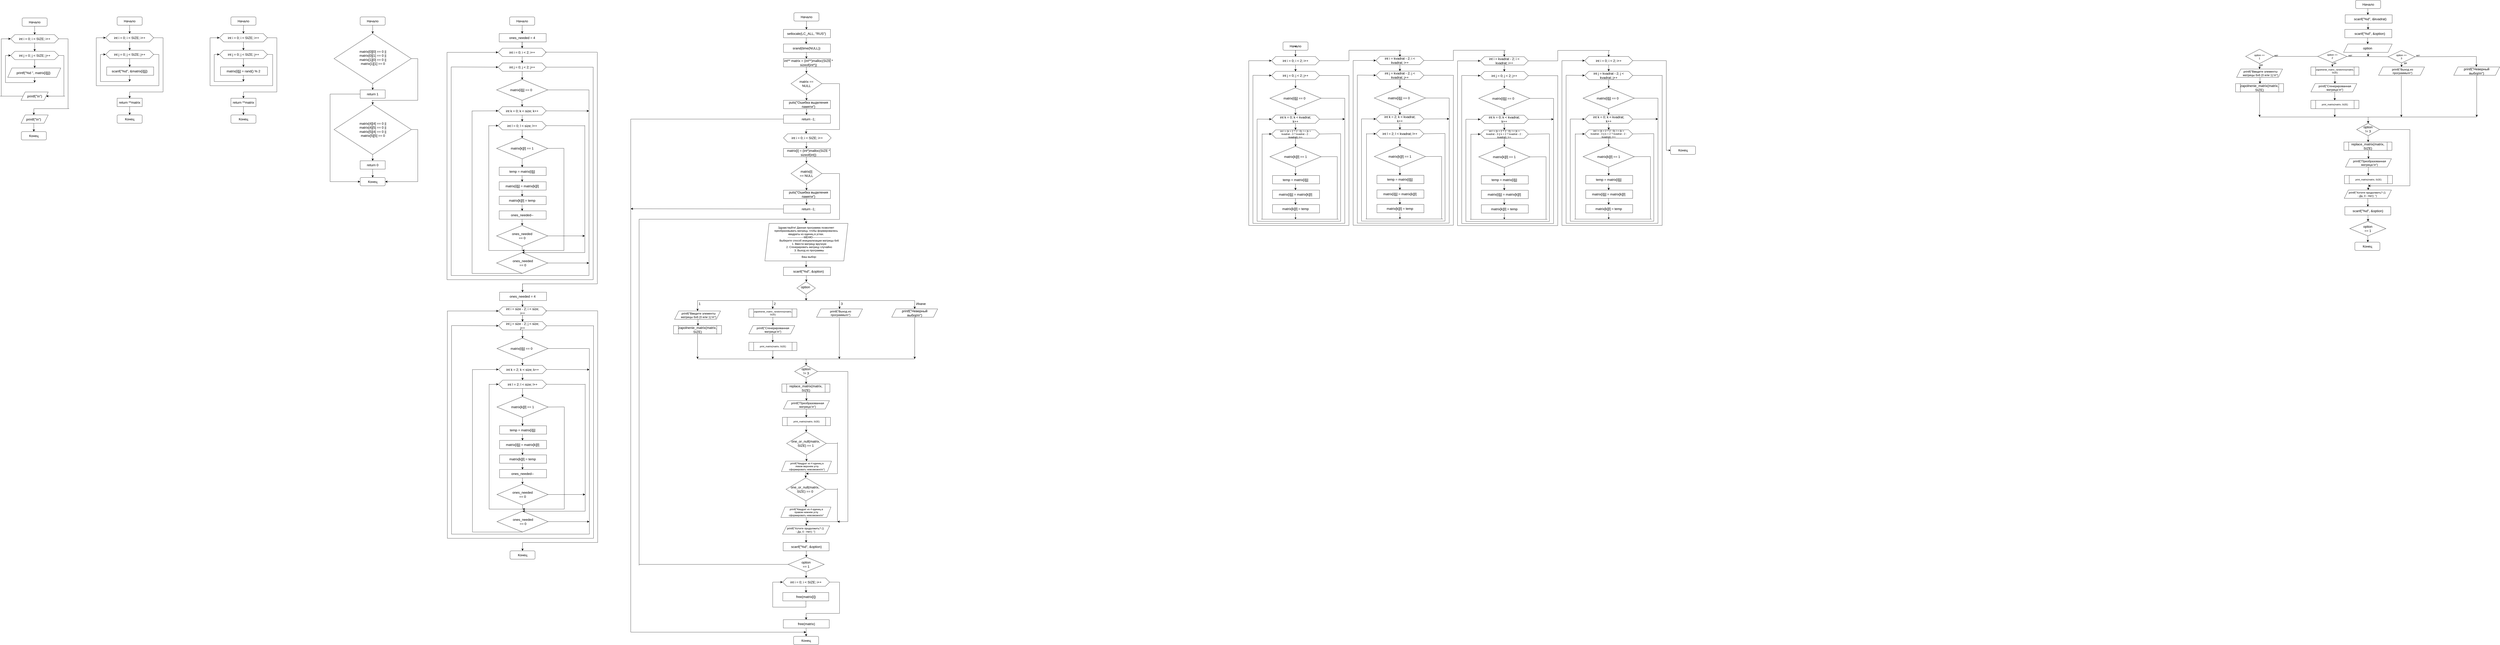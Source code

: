 <mxfile version="25.0.3">
  <diagram name="Страница — 1" id="wLzLnQC_n4ImIjXtYgtv">
    <mxGraphModel dx="3510" dy="3318" grid="1" gridSize="10" guides="1" tooltips="1" connect="1" arrows="1" fold="1" page="0" pageScale="1" pageWidth="827" pageHeight="1169" math="0" shadow="0">
      <root>
        <mxCell id="0" />
        <mxCell id="1" parent="0" />
        <mxCell id="WhICr9UihUXxUCOtgDrp-422" value="" style="rounded=1;whiteSpace=wrap;html=1;" parent="1" vertex="1">
          <mxGeometry x="-380" y="-1640" width="120" height="40" as="geometry" />
        </mxCell>
        <mxCell id="WhICr9UihUXxUCOtgDrp-423" value="" style="endArrow=classic;html=1;rounded=0;fontSize=12;startSize=8;endSize=8;curved=1;exitX=0.5;exitY=1;exitDx=0;exitDy=0;" parent="1" source="WhICr9UihUXxUCOtgDrp-422" edge="1">
          <mxGeometry width="50" height="50" relative="1" as="geometry">
            <mxPoint x="-320" y="-1500" as="sourcePoint" />
            <mxPoint x="-320" y="-1560" as="targetPoint" />
          </mxGeometry>
        </mxCell>
        <mxCell id="WhICr9UihUXxUCOtgDrp-424" value="" style="shape=hexagon;perimeter=hexagonPerimeter2;whiteSpace=wrap;html=1;fixedSize=1;" parent="1" vertex="1">
          <mxGeometry x="-435" y="-1560" width="230" height="40" as="geometry" />
        </mxCell>
        <mxCell id="WhICr9UihUXxUCOtgDrp-425" value="" style="endArrow=classic;html=1;rounded=0;fontSize=12;startSize=8;endSize=8;curved=1;exitX=0.5;exitY=1;exitDx=0;exitDy=0;" parent="1" source="WhICr9UihUXxUCOtgDrp-424" edge="1">
          <mxGeometry width="50" height="50" relative="1" as="geometry">
            <mxPoint x="-180" y="-1360" as="sourcePoint" />
            <mxPoint x="-320" y="-1480" as="targetPoint" />
          </mxGeometry>
        </mxCell>
        <mxCell id="WhICr9UihUXxUCOtgDrp-427" value="" style="shape=hexagon;perimeter=hexagonPerimeter2;whiteSpace=wrap;html=1;fixedSize=1;" parent="1" vertex="1">
          <mxGeometry x="-435" y="-1480" width="230" height="40" as="geometry" />
        </mxCell>
        <mxCell id="WhICr9UihUXxUCOtgDrp-428" value="" style="endArrow=classic;html=1;rounded=0;fontSize=12;startSize=8;endSize=8;curved=1;exitX=0.5;exitY=1;exitDx=0;exitDy=0;" parent="1" source="WhICr9UihUXxUCOtgDrp-427" edge="1">
          <mxGeometry width="50" height="50" relative="1" as="geometry">
            <mxPoint x="-180" y="-1280" as="sourcePoint" />
            <mxPoint x="-320" y="-1400" as="targetPoint" />
          </mxGeometry>
        </mxCell>
        <mxCell id="WhICr9UihUXxUCOtgDrp-429" value="" style="rounded=0;whiteSpace=wrap;html=1;" parent="1" vertex="1">
          <mxGeometry x="-430" y="-1400" width="225" height="40" as="geometry" />
        </mxCell>
        <mxCell id="WhICr9UihUXxUCOtgDrp-430" value="" style="rounded=0;whiteSpace=wrap;html=1;" parent="1" vertex="1">
          <mxGeometry x="-380" y="-1250" width="120" height="40" as="geometry" />
        </mxCell>
        <mxCell id="WhICr9UihUXxUCOtgDrp-431" value="" style="rounded=1;whiteSpace=wrap;html=1;" parent="1" vertex="1">
          <mxGeometry x="-380" y="-1170" width="120" height="40" as="geometry" />
        </mxCell>
        <mxCell id="WhICr9UihUXxUCOtgDrp-432" value="" style="endArrow=classic;html=1;rounded=0;fontSize=12;startSize=8;endSize=8;curved=1;exitX=0.5;exitY=1;exitDx=0;exitDy=0;entryX=0.5;entryY=0;entryDx=0;entryDy=0;" parent="1" source="WhICr9UihUXxUCOtgDrp-430" target="WhICr9UihUXxUCOtgDrp-431" edge="1">
          <mxGeometry width="50" height="50" relative="1" as="geometry">
            <mxPoint x="-160" y="-1160" as="sourcePoint" />
            <mxPoint x="-110" y="-1210" as="targetPoint" />
          </mxGeometry>
        </mxCell>
        <mxCell id="WhICr9UihUXxUCOtgDrp-433" value="" style="endArrow=classic;html=1;rounded=0;fontSize=12;startSize=8;endSize=8;curved=1;exitX=0.486;exitY=0.978;exitDx=0;exitDy=0;exitPerimeter=0;" parent="1" source="WhICr9UihUXxUCOtgDrp-429" edge="1">
          <mxGeometry width="50" height="50" relative="1" as="geometry">
            <mxPoint x="-322" y="-1360" as="sourcePoint" />
            <mxPoint x="-320" y="-1330" as="targetPoint" />
          </mxGeometry>
        </mxCell>
        <mxCell id="WhICr9UihUXxUCOtgDrp-434" value="" style="endArrow=none;html=1;rounded=0;fontSize=12;startSize=8;endSize=8;curved=1;" parent="1" edge="1">
          <mxGeometry width="50" height="50" relative="1" as="geometry">
            <mxPoint x="-460" y="-1330" as="sourcePoint" />
            <mxPoint x="-320" y="-1330" as="targetPoint" />
          </mxGeometry>
        </mxCell>
        <mxCell id="WhICr9UihUXxUCOtgDrp-435" value="" style="endArrow=none;html=1;rounded=0;fontSize=12;startSize=8;endSize=8;curved=1;" parent="1" edge="1">
          <mxGeometry width="50" height="50" relative="1" as="geometry">
            <mxPoint x="-460" y="-1330" as="sourcePoint" />
            <mxPoint x="-460" y="-1460" as="targetPoint" />
          </mxGeometry>
        </mxCell>
        <mxCell id="WhICr9UihUXxUCOtgDrp-436" value="" style="endArrow=classic;html=1;rounded=0;fontSize=12;startSize=8;endSize=8;curved=1;entryX=0;entryY=0.5;entryDx=0;entryDy=0;" parent="1" target="WhICr9UihUXxUCOtgDrp-427" edge="1">
          <mxGeometry width="50" height="50" relative="1" as="geometry">
            <mxPoint x="-460" y="-1460" as="sourcePoint" />
            <mxPoint x="-520" y="-1520" as="targetPoint" />
          </mxGeometry>
        </mxCell>
        <mxCell id="WhICr9UihUXxUCOtgDrp-437" value="" style="endArrow=none;html=1;rounded=0;fontSize=12;startSize=8;endSize=8;curved=1;exitX=1;exitY=0.5;exitDx=0;exitDy=0;" parent="1" source="WhICr9UihUXxUCOtgDrp-427" edge="1">
          <mxGeometry width="50" height="50" relative="1" as="geometry">
            <mxPoint x="-190" y="-1420" as="sourcePoint" />
            <mxPoint x="-180" y="-1460" as="targetPoint" />
          </mxGeometry>
        </mxCell>
        <mxCell id="WhICr9UihUXxUCOtgDrp-438" value="" style="endArrow=none;html=1;rounded=0;fontSize=12;startSize=8;endSize=8;curved=1;" parent="1" edge="1">
          <mxGeometry width="50" height="50" relative="1" as="geometry">
            <mxPoint x="-180" y="-1310" as="sourcePoint" />
            <mxPoint x="-180" y="-1460" as="targetPoint" />
          </mxGeometry>
        </mxCell>
        <mxCell id="WhICr9UihUXxUCOtgDrp-439" value="" style="endArrow=none;html=1;rounded=0;fontSize=12;startSize=8;endSize=8;curved=1;" parent="1" edge="1">
          <mxGeometry width="50" height="50" relative="1" as="geometry">
            <mxPoint x="-480" y="-1310" as="sourcePoint" />
            <mxPoint x="-180" y="-1310" as="targetPoint" />
          </mxGeometry>
        </mxCell>
        <mxCell id="WhICr9UihUXxUCOtgDrp-440" value="" style="endArrow=none;html=1;rounded=0;fontSize=12;startSize=8;endSize=8;curved=1;" parent="1" edge="1">
          <mxGeometry width="50" height="50" relative="1" as="geometry">
            <mxPoint x="-480" y="-1310" as="sourcePoint" />
            <mxPoint x="-480" y="-1540" as="targetPoint" />
          </mxGeometry>
        </mxCell>
        <mxCell id="WhICr9UihUXxUCOtgDrp-441" value="" style="endArrow=classic;html=1;rounded=0;fontSize=12;startSize=8;endSize=8;curved=1;entryX=0;entryY=0.5;entryDx=0;entryDy=0;" parent="1" target="WhICr9UihUXxUCOtgDrp-424" edge="1">
          <mxGeometry width="50" height="50" relative="1" as="geometry">
            <mxPoint x="-480" y="-1540" as="sourcePoint" />
            <mxPoint x="-460" y="-1620" as="targetPoint" />
          </mxGeometry>
        </mxCell>
        <mxCell id="WhICr9UihUXxUCOtgDrp-442" value="" style="endArrow=none;html=1;rounded=0;fontSize=12;startSize=8;endSize=8;curved=1;exitX=1;exitY=0.5;exitDx=0;exitDy=0;" parent="1" source="WhICr9UihUXxUCOtgDrp-424" edge="1">
          <mxGeometry width="50" height="50" relative="1" as="geometry">
            <mxPoint x="-120" y="-1500" as="sourcePoint" />
            <mxPoint x="-160" y="-1540" as="targetPoint" />
          </mxGeometry>
        </mxCell>
        <mxCell id="WhICr9UihUXxUCOtgDrp-444" value="" style="endArrow=none;html=1;rounded=0;fontSize=12;startSize=8;endSize=8;curved=1;" parent="1" edge="1">
          <mxGeometry width="50" height="50" relative="1" as="geometry">
            <mxPoint x="-160" y="-1280" as="sourcePoint" />
            <mxPoint x="-160" y="-1540" as="targetPoint" />
          </mxGeometry>
        </mxCell>
        <mxCell id="WhICr9UihUXxUCOtgDrp-445" value="" style="endArrow=none;html=1;rounded=0;fontSize=12;startSize=8;endSize=8;curved=1;" parent="1" edge="1">
          <mxGeometry width="50" height="50" relative="1" as="geometry">
            <mxPoint x="-320" y="-1280" as="sourcePoint" />
            <mxPoint x="-160" y="-1280" as="targetPoint" />
          </mxGeometry>
        </mxCell>
        <mxCell id="WhICr9UihUXxUCOtgDrp-446" value="" style="endArrow=classic;html=1;rounded=0;fontSize=12;startSize=8;endSize=8;curved=1;entryX=0.5;entryY=0;entryDx=0;entryDy=0;" parent="1" target="WhICr9UihUXxUCOtgDrp-430" edge="1">
          <mxGeometry width="50" height="50" relative="1" as="geometry">
            <mxPoint x="-320" y="-1280" as="sourcePoint" />
            <mxPoint x="-250" y="-1270" as="targetPoint" />
          </mxGeometry>
        </mxCell>
        <mxCell id="WhICr9UihUXxUCOtgDrp-447" value="Начало" style="text;html=1;align=center;verticalAlign=middle;whiteSpace=wrap;rounded=0;fontSize=16;" parent="1" vertex="1">
          <mxGeometry x="-380" y="-1640" width="120" height="40" as="geometry" />
        </mxCell>
        <mxCell id="WhICr9UihUXxUCOtgDrp-448" value="int i = 0; i &amp;lt; SIZE; i++" style="text;html=1;align=center;verticalAlign=middle;whiteSpace=wrap;rounded=0;fontSize=16;" parent="1" vertex="1">
          <mxGeometry x="-410" y="-1560" width="180" height="40" as="geometry" />
        </mxCell>
        <mxCell id="WhICr9UihUXxUCOtgDrp-449" value="int j = 0; j &amp;lt; SIZE; j++" style="text;html=1;align=center;verticalAlign=middle;whiteSpace=wrap;rounded=0;fontSize=16;" parent="1" vertex="1">
          <mxGeometry x="-410" y="-1480" width="180" height="40" as="geometry" />
        </mxCell>
        <mxCell id="WhICr9UihUXxUCOtgDrp-450" value="scanf(&quot;%d&quot;, &amp;amp;matrix[i][j])" style="text;html=1;align=center;verticalAlign=middle;whiteSpace=wrap;rounded=0;fontSize=16;" parent="1" vertex="1">
          <mxGeometry x="-430" y="-1400" width="220" height="40" as="geometry" />
        </mxCell>
        <mxCell id="WhICr9UihUXxUCOtgDrp-451" value="return **matrix" style="text;html=1;align=center;verticalAlign=middle;whiteSpace=wrap;rounded=0;fontSize=16;" parent="1" vertex="1">
          <mxGeometry x="-380" y="-1250" width="120" height="40" as="geometry" />
        </mxCell>
        <mxCell id="WhICr9UihUXxUCOtgDrp-452" value="Конец" style="text;html=1;align=center;verticalAlign=middle;whiteSpace=wrap;rounded=0;fontSize=16;" parent="1" vertex="1">
          <mxGeometry x="-380" y="-1170" width="120" height="40" as="geometry" />
        </mxCell>
        <mxCell id="WhICr9UihUXxUCOtgDrp-453" value="" style="rounded=1;whiteSpace=wrap;html=1;" parent="1" vertex="1">
          <mxGeometry x="165" y="-1640" width="120" height="40" as="geometry" />
        </mxCell>
        <mxCell id="WhICr9UihUXxUCOtgDrp-454" value="" style="endArrow=classic;html=1;rounded=0;fontSize=12;startSize=8;endSize=8;curved=1;exitX=0.5;exitY=1;exitDx=0;exitDy=0;" parent="1" source="WhICr9UihUXxUCOtgDrp-453" edge="1">
          <mxGeometry width="50" height="50" relative="1" as="geometry">
            <mxPoint x="225" y="-1500" as="sourcePoint" />
            <mxPoint x="225" y="-1560" as="targetPoint" />
          </mxGeometry>
        </mxCell>
        <mxCell id="WhICr9UihUXxUCOtgDrp-455" value="" style="shape=hexagon;perimeter=hexagonPerimeter2;whiteSpace=wrap;html=1;fixedSize=1;" parent="1" vertex="1">
          <mxGeometry x="110" y="-1560" width="230" height="40" as="geometry" />
        </mxCell>
        <mxCell id="WhICr9UihUXxUCOtgDrp-456" value="" style="endArrow=classic;html=1;rounded=0;fontSize=12;startSize=8;endSize=8;curved=1;exitX=0.5;exitY=1;exitDx=0;exitDy=0;" parent="1" source="WhICr9UihUXxUCOtgDrp-455" edge="1">
          <mxGeometry width="50" height="50" relative="1" as="geometry">
            <mxPoint x="365" y="-1360" as="sourcePoint" />
            <mxPoint x="225" y="-1480" as="targetPoint" />
          </mxGeometry>
        </mxCell>
        <mxCell id="WhICr9UihUXxUCOtgDrp-457" value="" style="shape=hexagon;perimeter=hexagonPerimeter2;whiteSpace=wrap;html=1;fixedSize=1;" parent="1" vertex="1">
          <mxGeometry x="110" y="-1480" width="230" height="40" as="geometry" />
        </mxCell>
        <mxCell id="WhICr9UihUXxUCOtgDrp-458" value="" style="endArrow=classic;html=1;rounded=0;fontSize=12;startSize=8;endSize=8;curved=1;exitX=0.5;exitY=1;exitDx=0;exitDy=0;" parent="1" source="WhICr9UihUXxUCOtgDrp-457" edge="1">
          <mxGeometry width="50" height="50" relative="1" as="geometry">
            <mxPoint x="365" y="-1280" as="sourcePoint" />
            <mxPoint x="225" y="-1400" as="targetPoint" />
          </mxGeometry>
        </mxCell>
        <mxCell id="WhICr9UihUXxUCOtgDrp-459" value="" style="rounded=0;whiteSpace=wrap;html=1;" parent="1" vertex="1">
          <mxGeometry x="115" y="-1400" width="225" height="40" as="geometry" />
        </mxCell>
        <mxCell id="WhICr9UihUXxUCOtgDrp-460" value="" style="rounded=0;whiteSpace=wrap;html=1;" parent="1" vertex="1">
          <mxGeometry x="165" y="-1250" width="120" height="40" as="geometry" />
        </mxCell>
        <mxCell id="WhICr9UihUXxUCOtgDrp-461" value="" style="rounded=1;whiteSpace=wrap;html=1;" parent="1" vertex="1">
          <mxGeometry x="165" y="-1170" width="120" height="40" as="geometry" />
        </mxCell>
        <mxCell id="WhICr9UihUXxUCOtgDrp-462" value="" style="endArrow=classic;html=1;rounded=0;fontSize=12;startSize=8;endSize=8;curved=1;exitX=0.5;exitY=1;exitDx=0;exitDy=0;entryX=0.5;entryY=0;entryDx=0;entryDy=0;" parent="1" source="WhICr9UihUXxUCOtgDrp-460" target="WhICr9UihUXxUCOtgDrp-461" edge="1">
          <mxGeometry width="50" height="50" relative="1" as="geometry">
            <mxPoint x="385" y="-1160" as="sourcePoint" />
            <mxPoint x="435" y="-1210" as="targetPoint" />
          </mxGeometry>
        </mxCell>
        <mxCell id="WhICr9UihUXxUCOtgDrp-463" value="" style="endArrow=classic;html=1;rounded=0;fontSize=12;startSize=8;endSize=8;curved=1;exitX=0.486;exitY=0.978;exitDx=0;exitDy=0;exitPerimeter=0;" parent="1" source="WhICr9UihUXxUCOtgDrp-459" edge="1">
          <mxGeometry width="50" height="50" relative="1" as="geometry">
            <mxPoint x="223" y="-1360" as="sourcePoint" />
            <mxPoint x="225" y="-1330" as="targetPoint" />
          </mxGeometry>
        </mxCell>
        <mxCell id="WhICr9UihUXxUCOtgDrp-464" value="" style="endArrow=none;html=1;rounded=0;fontSize=12;startSize=8;endSize=8;curved=1;" parent="1" edge="1">
          <mxGeometry width="50" height="50" relative="1" as="geometry">
            <mxPoint x="85" y="-1330" as="sourcePoint" />
            <mxPoint x="225" y="-1330" as="targetPoint" />
          </mxGeometry>
        </mxCell>
        <mxCell id="WhICr9UihUXxUCOtgDrp-465" value="" style="endArrow=none;html=1;rounded=0;fontSize=12;startSize=8;endSize=8;curved=1;" parent="1" edge="1">
          <mxGeometry width="50" height="50" relative="1" as="geometry">
            <mxPoint x="85" y="-1330" as="sourcePoint" />
            <mxPoint x="85" y="-1460" as="targetPoint" />
          </mxGeometry>
        </mxCell>
        <mxCell id="WhICr9UihUXxUCOtgDrp-466" value="" style="endArrow=classic;html=1;rounded=0;fontSize=12;startSize=8;endSize=8;curved=1;entryX=0;entryY=0.5;entryDx=0;entryDy=0;" parent="1" target="WhICr9UihUXxUCOtgDrp-457" edge="1">
          <mxGeometry width="50" height="50" relative="1" as="geometry">
            <mxPoint x="85" y="-1460" as="sourcePoint" />
            <mxPoint x="25" y="-1520" as="targetPoint" />
          </mxGeometry>
        </mxCell>
        <mxCell id="WhICr9UihUXxUCOtgDrp-467" value="" style="endArrow=none;html=1;rounded=0;fontSize=12;startSize=8;endSize=8;curved=1;exitX=1;exitY=0.5;exitDx=0;exitDy=0;" parent="1" source="WhICr9UihUXxUCOtgDrp-457" edge="1">
          <mxGeometry width="50" height="50" relative="1" as="geometry">
            <mxPoint x="355" y="-1420" as="sourcePoint" />
            <mxPoint x="365" y="-1460" as="targetPoint" />
          </mxGeometry>
        </mxCell>
        <mxCell id="WhICr9UihUXxUCOtgDrp-468" value="" style="endArrow=none;html=1;rounded=0;fontSize=12;startSize=8;endSize=8;curved=1;" parent="1" edge="1">
          <mxGeometry width="50" height="50" relative="1" as="geometry">
            <mxPoint x="365" y="-1310" as="sourcePoint" />
            <mxPoint x="365" y="-1460" as="targetPoint" />
          </mxGeometry>
        </mxCell>
        <mxCell id="WhICr9UihUXxUCOtgDrp-469" value="" style="endArrow=none;html=1;rounded=0;fontSize=12;startSize=8;endSize=8;curved=1;" parent="1" edge="1">
          <mxGeometry width="50" height="50" relative="1" as="geometry">
            <mxPoint x="65" y="-1310" as="sourcePoint" />
            <mxPoint x="365" y="-1310" as="targetPoint" />
          </mxGeometry>
        </mxCell>
        <mxCell id="WhICr9UihUXxUCOtgDrp-470" value="" style="endArrow=none;html=1;rounded=0;fontSize=12;startSize=8;endSize=8;curved=1;" parent="1" edge="1">
          <mxGeometry width="50" height="50" relative="1" as="geometry">
            <mxPoint x="65" y="-1310" as="sourcePoint" />
            <mxPoint x="65" y="-1540" as="targetPoint" />
          </mxGeometry>
        </mxCell>
        <mxCell id="WhICr9UihUXxUCOtgDrp-471" value="" style="endArrow=classic;html=1;rounded=0;fontSize=12;startSize=8;endSize=8;curved=1;entryX=0;entryY=0.5;entryDx=0;entryDy=0;" parent="1" target="WhICr9UihUXxUCOtgDrp-455" edge="1">
          <mxGeometry width="50" height="50" relative="1" as="geometry">
            <mxPoint x="65" y="-1540" as="sourcePoint" />
            <mxPoint x="85" y="-1620" as="targetPoint" />
          </mxGeometry>
        </mxCell>
        <mxCell id="WhICr9UihUXxUCOtgDrp-472" value="" style="endArrow=none;html=1;rounded=0;fontSize=12;startSize=8;endSize=8;curved=1;exitX=1;exitY=0.5;exitDx=0;exitDy=0;" parent="1" source="WhICr9UihUXxUCOtgDrp-455" edge="1">
          <mxGeometry width="50" height="50" relative="1" as="geometry">
            <mxPoint x="425" y="-1500" as="sourcePoint" />
            <mxPoint x="385" y="-1540" as="targetPoint" />
          </mxGeometry>
        </mxCell>
        <mxCell id="WhICr9UihUXxUCOtgDrp-473" value="" style="endArrow=none;html=1;rounded=0;fontSize=12;startSize=8;endSize=8;curved=1;" parent="1" edge="1">
          <mxGeometry width="50" height="50" relative="1" as="geometry">
            <mxPoint x="385" y="-1280" as="sourcePoint" />
            <mxPoint x="385" y="-1540" as="targetPoint" />
          </mxGeometry>
        </mxCell>
        <mxCell id="WhICr9UihUXxUCOtgDrp-474" value="" style="endArrow=none;html=1;rounded=0;fontSize=12;startSize=8;endSize=8;curved=1;" parent="1" edge="1">
          <mxGeometry width="50" height="50" relative="1" as="geometry">
            <mxPoint x="225" y="-1280" as="sourcePoint" />
            <mxPoint x="385" y="-1280" as="targetPoint" />
          </mxGeometry>
        </mxCell>
        <mxCell id="WhICr9UihUXxUCOtgDrp-475" value="" style="endArrow=classic;html=1;rounded=0;fontSize=12;startSize=8;endSize=8;curved=1;entryX=0.5;entryY=0;entryDx=0;entryDy=0;" parent="1" target="WhICr9UihUXxUCOtgDrp-460" edge="1">
          <mxGeometry width="50" height="50" relative="1" as="geometry">
            <mxPoint x="225" y="-1280" as="sourcePoint" />
            <mxPoint x="295" y="-1270" as="targetPoint" />
          </mxGeometry>
        </mxCell>
        <mxCell id="WhICr9UihUXxUCOtgDrp-476" value="Начало" style="text;html=1;align=center;verticalAlign=middle;whiteSpace=wrap;rounded=0;fontSize=16;" parent="1" vertex="1">
          <mxGeometry x="165" y="-1640" width="120" height="40" as="geometry" />
        </mxCell>
        <mxCell id="WhICr9UihUXxUCOtgDrp-477" value="int i = 0; i &amp;lt; SIZE; i++" style="text;html=1;align=center;verticalAlign=middle;whiteSpace=wrap;rounded=0;fontSize=16;" parent="1" vertex="1">
          <mxGeometry x="135" y="-1560" width="180" height="40" as="geometry" />
        </mxCell>
        <mxCell id="WhICr9UihUXxUCOtgDrp-478" value="int j = 0; j &amp;lt; SIZE; j++" style="text;html=1;align=center;verticalAlign=middle;whiteSpace=wrap;rounded=0;fontSize=16;" parent="1" vertex="1">
          <mxGeometry x="135" y="-1480" width="180" height="40" as="geometry" />
        </mxCell>
        <mxCell id="WhICr9UihUXxUCOtgDrp-479" value="matrix[i][j] = rand() % 2" style="text;html=1;align=center;verticalAlign=middle;whiteSpace=wrap;rounded=0;fontSize=16;" parent="1" vertex="1">
          <mxGeometry x="115" y="-1400" width="220" height="40" as="geometry" />
        </mxCell>
        <mxCell id="WhICr9UihUXxUCOtgDrp-480" value="return **matrix" style="text;html=1;align=center;verticalAlign=middle;whiteSpace=wrap;rounded=0;fontSize=16;" parent="1" vertex="1">
          <mxGeometry x="165" y="-1250" width="120" height="40" as="geometry" />
        </mxCell>
        <mxCell id="WhICr9UihUXxUCOtgDrp-481" value="Конец" style="text;html=1;align=center;verticalAlign=middle;whiteSpace=wrap;rounded=0;fontSize=16;" parent="1" vertex="1">
          <mxGeometry x="165" y="-1170" width="120" height="40" as="geometry" />
        </mxCell>
        <mxCell id="WhICr9UihUXxUCOtgDrp-482" value="" style="rounded=1;whiteSpace=wrap;html=1;" parent="1" vertex="1">
          <mxGeometry x="784" y="-1640" width="120" height="40" as="geometry" />
        </mxCell>
        <mxCell id="WhICr9UihUXxUCOtgDrp-483" value="" style="endArrow=classic;html=1;rounded=0;fontSize=12;startSize=8;endSize=8;curved=1;exitX=0.5;exitY=1;exitDx=0;exitDy=0;" parent="1" source="WhICr9UihUXxUCOtgDrp-482" edge="1">
          <mxGeometry width="50" height="50" relative="1" as="geometry">
            <mxPoint x="844" y="-1500" as="sourcePoint" />
            <mxPoint x="844" y="-1560" as="targetPoint" />
          </mxGeometry>
        </mxCell>
        <mxCell id="WhICr9UihUXxUCOtgDrp-484" value="Начало" style="text;html=1;align=center;verticalAlign=middle;whiteSpace=wrap;rounded=0;fontSize=16;" parent="1" vertex="1">
          <mxGeometry x="784" y="-1640" width="120" height="40" as="geometry" />
        </mxCell>
        <mxCell id="WhICr9UihUXxUCOtgDrp-485" value="" style="rhombus;whiteSpace=wrap;html=1;" parent="1" vertex="1">
          <mxGeometry x="659" y="-1560" width="370" height="240" as="geometry" />
        </mxCell>
        <mxCell id="WhICr9UihUXxUCOtgDrp-486" value="" style="rounded=0;whiteSpace=wrap;html=1;" parent="1" vertex="1">
          <mxGeometry x="784" y="-1290" width="120" height="40" as="geometry" />
        </mxCell>
        <mxCell id="WhICr9UihUXxUCOtgDrp-487" value="" style="endArrow=classic;html=1;rounded=0;fontSize=12;startSize=8;endSize=8;curved=1;entryX=0.5;entryY=0;entryDx=0;entryDy=0;" parent="1" target="WhICr9UihUXxUCOtgDrp-486" edge="1">
          <mxGeometry width="50" height="50" relative="1" as="geometry">
            <mxPoint x="844" y="-1320" as="sourcePoint" />
            <mxPoint x="914" y="-1310" as="targetPoint" />
          </mxGeometry>
        </mxCell>
        <mxCell id="WhICr9UihUXxUCOtgDrp-488" value="return 1" style="text;html=1;align=center;verticalAlign=middle;whiteSpace=wrap;rounded=0;fontSize=16;" parent="1" vertex="1">
          <mxGeometry x="784" y="-1290" width="120" height="40" as="geometry" />
        </mxCell>
        <mxCell id="WhICr9UihUXxUCOtgDrp-489" value="" style="rhombus;whiteSpace=wrap;html=1;" parent="1" vertex="1">
          <mxGeometry x="659" y="-1220" width="370" height="240" as="geometry" />
        </mxCell>
        <mxCell id="WhICr9UihUXxUCOtgDrp-490" value="" style="rounded=0;whiteSpace=wrap;html=1;" parent="1" vertex="1">
          <mxGeometry x="784" y="-950" width="120" height="40" as="geometry" />
        </mxCell>
        <mxCell id="WhICr9UihUXxUCOtgDrp-491" value="" style="endArrow=classic;html=1;rounded=0;fontSize=12;startSize=8;endSize=8;curved=1;entryX=0.5;entryY=0;entryDx=0;entryDy=0;" parent="1" target="WhICr9UihUXxUCOtgDrp-490" edge="1">
          <mxGeometry width="50" height="50" relative="1" as="geometry">
            <mxPoint x="844" y="-980" as="sourcePoint" />
            <mxPoint x="914" y="-970" as="targetPoint" />
          </mxGeometry>
        </mxCell>
        <mxCell id="WhICr9UihUXxUCOtgDrp-492" value="return 0" style="text;html=1;align=center;verticalAlign=middle;whiteSpace=wrap;rounded=0;fontSize=16;" parent="1" vertex="1">
          <mxGeometry x="784" y="-950" width="120" height="40" as="geometry" />
        </mxCell>
        <mxCell id="WhICr9UihUXxUCOtgDrp-493" value="" style="endArrow=none;html=1;rounded=0;fontSize=12;startSize=8;endSize=8;curved=1;" parent="1" edge="1">
          <mxGeometry width="50" height="50" relative="1" as="geometry">
            <mxPoint x="1030" y="-1440" as="sourcePoint" />
            <mxPoint x="1060" y="-1440" as="targetPoint" />
          </mxGeometry>
        </mxCell>
        <mxCell id="WhICr9UihUXxUCOtgDrp-494" value="" style="endArrow=none;html=1;rounded=0;fontSize=12;startSize=8;endSize=8;curved=1;" parent="1" edge="1">
          <mxGeometry width="50" height="50" relative="1" as="geometry">
            <mxPoint x="1060" y="-1240" as="sourcePoint" />
            <mxPoint x="1060" y="-1440" as="targetPoint" />
          </mxGeometry>
        </mxCell>
        <mxCell id="WhICr9UihUXxUCOtgDrp-495" value="" style="endArrow=none;html=1;rounded=0;fontSize=12;startSize=8;endSize=8;curved=1;" parent="1" edge="1">
          <mxGeometry width="50" height="50" relative="1" as="geometry">
            <mxPoint x="840" y="-1240" as="sourcePoint" />
            <mxPoint x="1060" y="-1240" as="targetPoint" />
          </mxGeometry>
        </mxCell>
        <mxCell id="WhICr9UihUXxUCOtgDrp-496" value="" style="endArrow=classic;html=1;rounded=0;fontSize=12;startSize=8;endSize=8;curved=1;entryX=0.5;entryY=0;entryDx=0;entryDy=0;" parent="1" target="WhICr9UihUXxUCOtgDrp-489" edge="1">
          <mxGeometry width="50" height="50" relative="1" as="geometry">
            <mxPoint x="844" y="-1240" as="sourcePoint" />
            <mxPoint x="690" y="-1210" as="targetPoint" />
          </mxGeometry>
        </mxCell>
        <mxCell id="WhICr9UihUXxUCOtgDrp-497" value="" style="endArrow=none;html=1;rounded=0;fontSize=12;startSize=8;endSize=8;curved=1;entryX=0;entryY=0.5;entryDx=0;entryDy=0;" parent="1" target="WhICr9UihUXxUCOtgDrp-488" edge="1">
          <mxGeometry width="50" height="50" relative="1" as="geometry">
            <mxPoint x="640" y="-1270" as="sourcePoint" />
            <mxPoint x="730" y="-1270" as="targetPoint" />
          </mxGeometry>
        </mxCell>
        <mxCell id="WhICr9UihUXxUCOtgDrp-498" value="" style="endArrow=none;html=1;rounded=0;fontSize=12;startSize=8;endSize=8;curved=1;" parent="1" edge="1">
          <mxGeometry width="50" height="50" relative="1" as="geometry">
            <mxPoint x="640" y="-850" as="sourcePoint" />
            <mxPoint x="640" y="-1270" as="targetPoint" />
          </mxGeometry>
        </mxCell>
        <mxCell id="WhICr9UihUXxUCOtgDrp-499" value="" style="rounded=1;whiteSpace=wrap;html=1;" parent="1" vertex="1">
          <mxGeometry x="784" y="-870" width="120" height="40" as="geometry" />
        </mxCell>
        <mxCell id="WhICr9UihUXxUCOtgDrp-501" value="Конец" style="text;html=1;align=center;verticalAlign=middle;whiteSpace=wrap;rounded=0;fontSize=16;" parent="1" vertex="1">
          <mxGeometry x="784" y="-870" width="120" height="40" as="geometry" />
        </mxCell>
        <mxCell id="WhICr9UihUXxUCOtgDrp-503" value="" style="endArrow=classic;html=1;rounded=0;fontSize=12;startSize=8;endSize=8;curved=1;entryX=0;entryY=0.5;entryDx=0;entryDy=0;" parent="1" target="WhICr9UihUXxUCOtgDrp-501" edge="1">
          <mxGeometry width="50" height="50" relative="1" as="geometry">
            <mxPoint x="640" y="-850" as="sourcePoint" />
            <mxPoint x="720" y="-850" as="targetPoint" />
          </mxGeometry>
        </mxCell>
        <mxCell id="WhICr9UihUXxUCOtgDrp-506" value="" style="endArrow=classic;html=1;rounded=0;fontSize=12;startSize=8;endSize=8;curved=1;exitX=0.5;exitY=1;exitDx=0;exitDy=0;entryX=0.5;entryY=0;entryDx=0;entryDy=0;" parent="1" source="WhICr9UihUXxUCOtgDrp-492" target="WhICr9UihUXxUCOtgDrp-501" edge="1">
          <mxGeometry width="50" height="50" relative="1" as="geometry">
            <mxPoint x="830" y="-760" as="sourcePoint" />
            <mxPoint x="880" y="-810" as="targetPoint" />
          </mxGeometry>
        </mxCell>
        <mxCell id="WhICr9UihUXxUCOtgDrp-507" value="" style="endArrow=none;html=1;rounded=0;fontSize=12;startSize=8;endSize=8;curved=1;" parent="1" edge="1">
          <mxGeometry width="50" height="50" relative="1" as="geometry">
            <mxPoint x="1030" y="-1100" as="sourcePoint" />
            <mxPoint x="1060" y="-1100" as="targetPoint" />
          </mxGeometry>
        </mxCell>
        <mxCell id="WhICr9UihUXxUCOtgDrp-508" value="" style="endArrow=none;html=1;rounded=0;fontSize=12;startSize=8;endSize=8;curved=1;" parent="1" edge="1">
          <mxGeometry width="50" height="50" relative="1" as="geometry">
            <mxPoint x="1060" y="-850" as="sourcePoint" />
            <mxPoint x="1060" y="-1100" as="targetPoint" />
          </mxGeometry>
        </mxCell>
        <mxCell id="WhICr9UihUXxUCOtgDrp-509" value="" style="endArrow=classic;html=1;rounded=0;fontSize=12;startSize=8;endSize=8;curved=1;entryX=1;entryY=0.5;entryDx=0;entryDy=0;" parent="1" target="WhICr9UihUXxUCOtgDrp-501" edge="1">
          <mxGeometry width="50" height="50" relative="1" as="geometry">
            <mxPoint x="1060" y="-850" as="sourcePoint" />
            <mxPoint x="1020" y="-850" as="targetPoint" />
          </mxGeometry>
        </mxCell>
        <mxCell id="WhICr9UihUXxUCOtgDrp-510" value="matrix[0][0] == 0 || matrix[0][1] == 0 || matrix[1][0] == 0 || matrix[1][1] == 0" style="text;html=1;align=center;verticalAlign=middle;whiteSpace=wrap;rounded=0;fontSize=16;" parent="1" vertex="1">
          <mxGeometry x="760" y="-1510" width="170" height="130" as="geometry" />
        </mxCell>
        <mxCell id="WhICr9UihUXxUCOtgDrp-511" value="matrix[4][4] == 0 || matrix[4][5] == 0 || matrix[5][4] == 0 || matrix[5][5] == 0" style="text;html=1;align=center;verticalAlign=middle;whiteSpace=wrap;rounded=0;fontSize=16;" parent="1" vertex="1">
          <mxGeometry x="760" y="-1165" width="170" height="130" as="geometry" />
        </mxCell>
        <mxCell id="WhICr9UihUXxUCOtgDrp-512" value="" style="rounded=1;whiteSpace=wrap;html=1;" parent="1" vertex="1">
          <mxGeometry x="1500" y="-1640" width="120" height="40" as="geometry" />
        </mxCell>
        <mxCell id="WhICr9UihUXxUCOtgDrp-513" value="" style="endArrow=classic;html=1;rounded=0;fontSize=12;startSize=8;endSize=8;curved=1;exitX=0.5;exitY=1;exitDx=0;exitDy=0;" parent="1" source="WhICr9UihUXxUCOtgDrp-512" edge="1">
          <mxGeometry width="50" height="50" relative="1" as="geometry">
            <mxPoint x="1560" y="-1500" as="sourcePoint" />
            <mxPoint x="1560" y="-1560" as="targetPoint" />
          </mxGeometry>
        </mxCell>
        <mxCell id="WhICr9UihUXxUCOtgDrp-514" value="Начало" style="text;html=1;align=center;verticalAlign=middle;whiteSpace=wrap;rounded=0;fontSize=16;" parent="1" vertex="1">
          <mxGeometry x="1500" y="-1640" width="120" height="40" as="geometry" />
        </mxCell>
        <mxCell id="WhICr9UihUXxUCOtgDrp-515" value="" style="endArrow=classic;html=1;rounded=0;fontSize=12;startSize=8;endSize=8;curved=1;exitX=0.5;exitY=1;exitDx=0;exitDy=0;" parent="1" edge="1">
          <mxGeometry width="50" height="50" relative="1" as="geometry">
            <mxPoint x="1560" y="-1600" as="sourcePoint" />
            <mxPoint x="1560" y="-1560" as="targetPoint" />
          </mxGeometry>
        </mxCell>
        <mxCell id="WhICr9UihUXxUCOtgDrp-516" value="" style="rounded=0;whiteSpace=wrap;html=1;" parent="1" vertex="1">
          <mxGeometry x="1450" y="-1560" width="225" height="40" as="geometry" />
        </mxCell>
        <mxCell id="WhICr9UihUXxUCOtgDrp-517" value="" style="endArrow=classic;html=1;rounded=0;fontSize=12;startSize=8;endSize=8;curved=1;exitX=0.486;exitY=0.978;exitDx=0;exitDy=0;exitPerimeter=0;" parent="1" source="WhICr9UihUXxUCOtgDrp-516" edge="1">
          <mxGeometry width="50" height="50" relative="1" as="geometry">
            <mxPoint x="1558" y="-1520" as="sourcePoint" />
            <mxPoint x="1560" y="-1490" as="targetPoint" />
          </mxGeometry>
        </mxCell>
        <mxCell id="WhICr9UihUXxUCOtgDrp-661" value="" style="edgeStyle=none;curved=1;rounded=0;orthogonalLoop=1;jettySize=auto;html=1;fontSize=12;startSize=8;endSize=8;" parent="1" source="WhICr9UihUXxUCOtgDrp-518" target="WhICr9UihUXxUCOtgDrp-525" edge="1">
          <mxGeometry relative="1" as="geometry" />
        </mxCell>
        <mxCell id="WhICr9UihUXxUCOtgDrp-518" value="ones_needed = 4" style="text;html=1;align=center;verticalAlign=middle;whiteSpace=wrap;rounded=0;fontSize=16;" parent="1" vertex="1">
          <mxGeometry x="1450" y="-1560" width="220" height="40" as="geometry" />
        </mxCell>
        <mxCell id="WhICr9UihUXxUCOtgDrp-519" value="" style="shape=hexagon;perimeter=hexagonPerimeter2;whiteSpace=wrap;html=1;fixedSize=1;" parent="1" vertex="1">
          <mxGeometry x="1445" y="-1490" width="230" height="40" as="geometry" />
        </mxCell>
        <mxCell id="WhICr9UihUXxUCOtgDrp-520" value="" style="endArrow=classic;html=1;rounded=0;fontSize=12;startSize=8;endSize=8;curved=1;exitX=0.5;exitY=1;exitDx=0;exitDy=0;entryX=0.5;entryY=0;entryDx=0;entryDy=0;" parent="1" source="WhICr9UihUXxUCOtgDrp-519" target="WhICr9UihUXxUCOtgDrp-525" edge="1">
          <mxGeometry width="50" height="50" relative="1" as="geometry">
            <mxPoint x="1700" y="-1290" as="sourcePoint" />
            <mxPoint x="1560" y="-1410" as="targetPoint" />
          </mxGeometry>
        </mxCell>
        <mxCell id="WhICr9UihUXxUCOtgDrp-521" value="int i = 0; i &lt; 2; i++" style="text;html=1;align=center;verticalAlign=middle;whiteSpace=wrap;rounded=0;fontSize=16;" parent="1" vertex="1">
          <mxGeometry x="1470" y="-1490" width="180" height="40" as="geometry" />
        </mxCell>
        <mxCell id="WhICr9UihUXxUCOtgDrp-523" value="" style="shape=hexagon;perimeter=hexagonPerimeter2;whiteSpace=wrap;html=1;fixedSize=1;" parent="1" vertex="1">
          <mxGeometry x="1445" y="-1419" width="230" height="40" as="geometry" />
        </mxCell>
        <mxCell id="WhICr9UihUXxUCOtgDrp-524" value="" style="endArrow=classic;html=1;rounded=0;fontSize=12;startSize=8;endSize=8;curved=1;exitX=0.5;exitY=1;exitDx=0;exitDy=0;" parent="1" source="WhICr9UihUXxUCOtgDrp-523" edge="1">
          <mxGeometry width="50" height="50" relative="1" as="geometry">
            <mxPoint x="1700" y="-1219" as="sourcePoint" />
            <mxPoint x="1560" y="-1339" as="targetPoint" />
          </mxGeometry>
        </mxCell>
        <mxCell id="WhICr9UihUXxUCOtgDrp-525" value="int j = 0; j &lt; 2; j++" style="text;html=1;align=center;verticalAlign=middle;whiteSpace=wrap;rounded=0;fontSize=16;" parent="1" vertex="1">
          <mxGeometry x="1470" y="-1419" width="180" height="40" as="geometry" />
        </mxCell>
        <mxCell id="WhICr9UihUXxUCOtgDrp-526" value="" style="rhombus;whiteSpace=wrap;html=1;" parent="1" vertex="1">
          <mxGeometry x="1437.5" y="-1340" width="245" height="100" as="geometry" />
        </mxCell>
        <mxCell id="WhICr9UihUXxUCOtgDrp-527" value="" style="endArrow=classic;html=1;rounded=0;fontSize=12;startSize=8;endSize=8;curved=1;exitX=0.486;exitY=0.978;exitDx=0;exitDy=0;exitPerimeter=0;" parent="1" edge="1">
          <mxGeometry width="50" height="50" relative="1" as="geometry">
            <mxPoint x="1559" y="-1240.5" as="sourcePoint" />
            <mxPoint x="1560" y="-1209.5" as="targetPoint" />
          </mxGeometry>
        </mxCell>
        <mxCell id="WhICr9UihUXxUCOtgDrp-528" value="" style="shape=hexagon;perimeter=hexagonPerimeter2;whiteSpace=wrap;html=1;fixedSize=1;" parent="1" vertex="1">
          <mxGeometry x="1445" y="-1209.5" width="230" height="40" as="geometry" />
        </mxCell>
        <mxCell id="WhICr9UihUXxUCOtgDrp-529" value="" style="endArrow=classic;html=1;rounded=0;fontSize=12;startSize=8;endSize=8;curved=1;exitX=0.5;exitY=1;exitDx=0;exitDy=0;entryX=0.5;entryY=0;entryDx=0;entryDy=0;" parent="1" source="WhICr9UihUXxUCOtgDrp-528" target="WhICr9UihUXxUCOtgDrp-534" edge="1">
          <mxGeometry width="50" height="50" relative="1" as="geometry">
            <mxPoint x="1700" y="-1009.5" as="sourcePoint" />
            <mxPoint x="1560" y="-1129.5" as="targetPoint" />
          </mxGeometry>
        </mxCell>
        <mxCell id="WhICr9UihUXxUCOtgDrp-530" value="int k = 0; k &lt; size; k++" style="text;html=1;align=center;verticalAlign=middle;whiteSpace=wrap;rounded=0;fontSize=16;" parent="1" vertex="1">
          <mxGeometry x="1470" y="-1209.5" width="180" height="40" as="geometry" />
        </mxCell>
        <mxCell id="WhICr9UihUXxUCOtgDrp-532" value="" style="shape=hexagon;perimeter=hexagonPerimeter2;whiteSpace=wrap;html=1;fixedSize=1;" parent="1" vertex="1">
          <mxGeometry x="1445" y="-1138.5" width="230" height="40" as="geometry" />
        </mxCell>
        <mxCell id="WhICr9UihUXxUCOtgDrp-533" value="" style="endArrow=classic;html=1;rounded=0;fontSize=12;startSize=8;endSize=8;curved=1;exitX=0.5;exitY=1;exitDx=0;exitDy=0;" parent="1" source="WhICr9UihUXxUCOtgDrp-532" edge="1">
          <mxGeometry width="50" height="50" relative="1" as="geometry">
            <mxPoint x="1700" y="-938.5" as="sourcePoint" />
            <mxPoint x="1560" y="-1058.5" as="targetPoint" />
          </mxGeometry>
        </mxCell>
        <mxCell id="WhICr9UihUXxUCOtgDrp-534" value="int l = 0; l &lt; size; l++" style="text;html=1;align=center;verticalAlign=middle;whiteSpace=wrap;rounded=0;fontSize=16;" parent="1" vertex="1">
          <mxGeometry x="1470" y="-1138.5" width="180" height="40" as="geometry" />
        </mxCell>
        <mxCell id="WhICr9UihUXxUCOtgDrp-535" value="" style="rhombus;whiteSpace=wrap;html=1;" parent="1" vertex="1">
          <mxGeometry x="1437.5" y="-1059.5" width="245" height="100" as="geometry" />
        </mxCell>
        <mxCell id="WhICr9UihUXxUCOtgDrp-545" value="" style="endArrow=classic;html=1;rounded=0;fontSize=12;startSize=8;endSize=8;curved=1;exitX=0.5;exitY=1;exitDx=0;exitDy=0;" parent="1" edge="1">
          <mxGeometry width="50" height="50" relative="1" as="geometry">
            <mxPoint x="1560" y="-959.5" as="sourcePoint" />
            <mxPoint x="1560" y="-919.5" as="targetPoint" />
          </mxGeometry>
        </mxCell>
        <mxCell id="WhICr9UihUXxUCOtgDrp-546" value="" style="endArrow=classic;html=1;rounded=0;fontSize=12;startSize=8;endSize=8;curved=1;exitX=0.5;exitY=1;exitDx=0;exitDy=0;" parent="1" edge="1">
          <mxGeometry width="50" height="50" relative="1" as="geometry">
            <mxPoint x="1560" y="-959.5" as="sourcePoint" />
            <mxPoint x="1560" y="-919.5" as="targetPoint" />
          </mxGeometry>
        </mxCell>
        <mxCell id="WhICr9UihUXxUCOtgDrp-547" value="" style="rounded=0;whiteSpace=wrap;html=1;" parent="1" vertex="1">
          <mxGeometry x="1450" y="-919.5" width="225" height="40" as="geometry" />
        </mxCell>
        <mxCell id="WhICr9UihUXxUCOtgDrp-548" value="" style="endArrow=classic;html=1;rounded=0;fontSize=12;startSize=8;endSize=8;curved=1;exitX=0.486;exitY=0.978;exitDx=0;exitDy=0;exitPerimeter=0;entryX=0.5;entryY=0;entryDx=0;entryDy=0;" parent="1" source="WhICr9UihUXxUCOtgDrp-547" target="WhICr9UihUXxUCOtgDrp-553" edge="1">
          <mxGeometry width="50" height="50" relative="1" as="geometry">
            <mxPoint x="1558" y="-879.5" as="sourcePoint" />
            <mxPoint x="1560" y="-849.5" as="targetPoint" />
          </mxGeometry>
        </mxCell>
        <mxCell id="WhICr9UihUXxUCOtgDrp-549" value="temp = matrix[i][j]" style="text;html=1;align=center;verticalAlign=middle;whiteSpace=wrap;rounded=0;fontSize=16;" parent="1" vertex="1">
          <mxGeometry x="1450" y="-919.5" width="220" height="40" as="geometry" />
        </mxCell>
        <mxCell id="WhICr9UihUXxUCOtgDrp-551" value="" style="rounded=0;whiteSpace=wrap;html=1;" parent="1" vertex="1">
          <mxGeometry x="1450" y="-849.5" width="225" height="40" as="geometry" />
        </mxCell>
        <mxCell id="WhICr9UihUXxUCOtgDrp-552" value="" style="endArrow=classic;html=1;rounded=0;fontSize=12;startSize=8;endSize=8;curved=1;exitX=0.486;exitY=0.978;exitDx=0;exitDy=0;exitPerimeter=0;" parent="1" source="WhICr9UihUXxUCOtgDrp-551" edge="1">
          <mxGeometry width="50" height="50" relative="1" as="geometry">
            <mxPoint x="1558" y="-809.5" as="sourcePoint" />
            <mxPoint x="1560" y="-779.5" as="targetPoint" />
          </mxGeometry>
        </mxCell>
        <mxCell id="WhICr9UihUXxUCOtgDrp-553" value="matrix[i][j] = matrix[k][l]" style="text;html=1;align=center;verticalAlign=middle;whiteSpace=wrap;rounded=0;fontSize=16;" parent="1" vertex="1">
          <mxGeometry x="1450" y="-849.5" width="220" height="40" as="geometry" />
        </mxCell>
        <mxCell id="WhICr9UihUXxUCOtgDrp-555" value="" style="rounded=0;whiteSpace=wrap;html=1;" parent="1" vertex="1">
          <mxGeometry x="1450" y="-780" width="225" height="40" as="geometry" />
        </mxCell>
        <mxCell id="WhICr9UihUXxUCOtgDrp-556" value="" style="endArrow=classic;html=1;rounded=0;fontSize=12;startSize=8;endSize=8;curved=1;exitX=0.486;exitY=0.978;exitDx=0;exitDy=0;exitPerimeter=0;" parent="1" source="WhICr9UihUXxUCOtgDrp-555" edge="1">
          <mxGeometry width="50" height="50" relative="1" as="geometry">
            <mxPoint x="1558" y="-740" as="sourcePoint" />
            <mxPoint x="1560" y="-710" as="targetPoint" />
          </mxGeometry>
        </mxCell>
        <mxCell id="WhICr9UihUXxUCOtgDrp-557" value="matrix[k][l] = temp" style="text;html=1;align=center;verticalAlign=middle;whiteSpace=wrap;rounded=0;fontSize=16;" parent="1" vertex="1">
          <mxGeometry x="1450" y="-780" width="220" height="40" as="geometry" />
        </mxCell>
        <mxCell id="WhICr9UihUXxUCOtgDrp-558" value="" style="rounded=0;whiteSpace=wrap;html=1;" parent="1" vertex="1">
          <mxGeometry x="1450" y="-710" width="225" height="40" as="geometry" />
        </mxCell>
        <mxCell id="WhICr9UihUXxUCOtgDrp-559" value="" style="endArrow=classic;html=1;rounded=0;fontSize=12;startSize=8;endSize=8;curved=1;exitX=0.486;exitY=0.978;exitDx=0;exitDy=0;exitPerimeter=0;" parent="1" source="WhICr9UihUXxUCOtgDrp-558" edge="1">
          <mxGeometry width="50" height="50" relative="1" as="geometry">
            <mxPoint x="1558" y="-670" as="sourcePoint" />
            <mxPoint x="1560" y="-640" as="targetPoint" />
          </mxGeometry>
        </mxCell>
        <mxCell id="WhICr9UihUXxUCOtgDrp-560" value="ones_needed--" style="text;html=1;align=center;verticalAlign=middle;whiteSpace=wrap;rounded=0;fontSize=16;" parent="1" vertex="1">
          <mxGeometry x="1450" y="-710" width="220" height="40" as="geometry" />
        </mxCell>
        <mxCell id="WhICr9UihUXxUCOtgDrp-561" value="" style="rhombus;whiteSpace=wrap;html=1;" parent="1" vertex="1">
          <mxGeometry x="1437.5" y="-640" width="245" height="100" as="geometry" />
        </mxCell>
        <mxCell id="WhICr9UihUXxUCOtgDrp-563" value="" style="rhombus;whiteSpace=wrap;html=1;" parent="1" vertex="1">
          <mxGeometry x="1437.5" y="-510" width="245" height="100" as="geometry" />
        </mxCell>
        <mxCell id="WhICr9UihUXxUCOtgDrp-565" value="" style="endArrow=none;html=1;rounded=0;fontSize=12;startSize=8;endSize=8;curved=1;exitX=1;exitY=0.5;exitDx=0;exitDy=0;" parent="1" edge="1">
          <mxGeometry width="50" height="50" relative="1" as="geometry">
            <mxPoint x="1670" y="-1470.91" as="sourcePoint" />
            <mxPoint x="1920" y="-1470.91" as="targetPoint" />
          </mxGeometry>
        </mxCell>
        <mxCell id="WhICr9UihUXxUCOtgDrp-566" value="" style="endArrow=none;html=1;rounded=0;fontSize=12;startSize=8;endSize=8;curved=1;" parent="1" edge="1">
          <mxGeometry width="50" height="50" relative="1" as="geometry">
            <mxPoint x="1920" y="-360" as="sourcePoint" />
            <mxPoint x="1920" y="-1470" as="targetPoint" />
          </mxGeometry>
        </mxCell>
        <mxCell id="WhICr9UihUXxUCOtgDrp-567" value="" style="endArrow=none;html=1;rounded=0;fontSize=12;startSize=8;endSize=8;curved=1;exitX=1;exitY=0.5;exitDx=0;exitDy=0;" parent="1" source="WhICr9UihUXxUCOtgDrp-523" edge="1">
          <mxGeometry width="50" height="50" relative="1" as="geometry">
            <mxPoint x="1760" y="-1210" as="sourcePoint" />
            <mxPoint x="1900" y="-1399" as="targetPoint" />
          </mxGeometry>
        </mxCell>
        <mxCell id="WhICr9UihUXxUCOtgDrp-568" value="" style="endArrow=none;html=1;rounded=0;fontSize=12;startSize=8;endSize=8;curved=1;" parent="1" edge="1">
          <mxGeometry width="50" height="50" relative="1" as="geometry">
            <mxPoint x="1900" y="-380" as="sourcePoint" />
            <mxPoint x="1900" y="-1400" as="targetPoint" />
          </mxGeometry>
        </mxCell>
        <mxCell id="WhICr9UihUXxUCOtgDrp-569" value="" style="endArrow=none;html=1;rounded=0;fontSize=12;startSize=8;endSize=8;curved=1;" parent="1" edge="1">
          <mxGeometry width="50" height="50" relative="1" as="geometry">
            <mxPoint x="1200" y="-380" as="sourcePoint" />
            <mxPoint x="1900" y="-380" as="targetPoint" />
          </mxGeometry>
        </mxCell>
        <mxCell id="WhICr9UihUXxUCOtgDrp-570" value="" style="endArrow=none;html=1;rounded=0;fontSize=12;startSize=8;endSize=8;curved=1;" parent="1" edge="1">
          <mxGeometry width="50" height="50" relative="1" as="geometry">
            <mxPoint x="1200" y="-380" as="sourcePoint" />
            <mxPoint x="1200" y="-1470" as="targetPoint" />
          </mxGeometry>
        </mxCell>
        <mxCell id="WhICr9UihUXxUCOtgDrp-571" value="" style="endArrow=classic;html=1;rounded=0;fontSize=12;startSize=8;endSize=8;curved=1;entryX=0;entryY=0.5;entryDx=0;entryDy=0;" parent="1" target="WhICr9UihUXxUCOtgDrp-519" edge="1">
          <mxGeometry width="50" height="50" relative="1" as="geometry">
            <mxPoint x="1200" y="-1470" as="sourcePoint" />
            <mxPoint x="1300" y="-1480" as="targetPoint" />
          </mxGeometry>
        </mxCell>
        <mxCell id="WhICr9UihUXxUCOtgDrp-572" value="" style="endArrow=none;html=1;rounded=0;fontSize=12;startSize=8;endSize=8;curved=1;exitX=1;exitY=0.5;exitDx=0;exitDy=0;" parent="1" source="WhICr9UihUXxUCOtgDrp-526" edge="1">
          <mxGeometry width="50" height="50" relative="1" as="geometry">
            <mxPoint x="1750" y="-1250" as="sourcePoint" />
            <mxPoint x="1880" y="-1290" as="targetPoint" />
          </mxGeometry>
        </mxCell>
        <mxCell id="WhICr9UihUXxUCOtgDrp-573" value="" style="endArrow=none;html=1;rounded=0;fontSize=12;startSize=8;endSize=8;curved=1;" parent="1" edge="1">
          <mxGeometry width="50" height="50" relative="1" as="geometry">
            <mxPoint x="1880" y="-400" as="sourcePoint" />
            <mxPoint x="1880" y="-1290" as="targetPoint" />
          </mxGeometry>
        </mxCell>
        <mxCell id="WhICr9UihUXxUCOtgDrp-574" value="" style="endArrow=none;html=1;rounded=0;fontSize=12;startSize=8;endSize=8;curved=1;" parent="1" edge="1">
          <mxGeometry width="50" height="50" relative="1" as="geometry">
            <mxPoint x="1220" y="-400" as="sourcePoint" />
            <mxPoint x="1880" y="-400" as="targetPoint" />
          </mxGeometry>
        </mxCell>
        <mxCell id="WhICr9UihUXxUCOtgDrp-575" value="" style="endArrow=none;html=1;rounded=0;fontSize=12;startSize=8;endSize=8;curved=1;" parent="1" edge="1">
          <mxGeometry width="50" height="50" relative="1" as="geometry">
            <mxPoint x="1220" y="-400" as="sourcePoint" />
            <mxPoint x="1220" y="-1400" as="targetPoint" />
          </mxGeometry>
        </mxCell>
        <mxCell id="WhICr9UihUXxUCOtgDrp-576" value="" style="endArrow=classic;html=1;rounded=0;fontSize=12;startSize=8;endSize=8;curved=1;entryX=0;entryY=0.5;entryDx=0;entryDy=0;" parent="1" target="WhICr9UihUXxUCOtgDrp-523" edge="1">
          <mxGeometry width="50" height="50" relative="1" as="geometry">
            <mxPoint x="1220" y="-1400" as="sourcePoint" />
            <mxPoint x="1340" y="-1400" as="targetPoint" />
          </mxGeometry>
        </mxCell>
        <mxCell id="WhICr9UihUXxUCOtgDrp-578" value="" style="endArrow=classic;html=1;rounded=0;fontSize=12;startSize=8;endSize=8;curved=1;exitX=1;exitY=0.5;exitDx=0;exitDy=0;" parent="1" source="WhICr9UihUXxUCOtgDrp-528" edge="1">
          <mxGeometry width="50" height="50" relative="1" as="geometry">
            <mxPoint x="1720" y="-1160" as="sourcePoint" />
            <mxPoint x="1880" y="-1189" as="targetPoint" />
          </mxGeometry>
        </mxCell>
        <mxCell id="WhICr9UihUXxUCOtgDrp-579" value="" style="endArrow=classic;html=1;rounded=0;fontSize=12;startSize=8;endSize=8;curved=1;exitX=1;exitY=0.5;exitDx=0;exitDy=0;" parent="1" source="WhICr9UihUXxUCOtgDrp-563" edge="1">
          <mxGeometry width="50" height="50" relative="1" as="geometry">
            <mxPoint x="1720" y="-420" as="sourcePoint" />
            <mxPoint x="1880" y="-460" as="targetPoint" />
          </mxGeometry>
        </mxCell>
        <mxCell id="WhICr9UihUXxUCOtgDrp-580" value="" style="endArrow=none;html=1;rounded=0;fontSize=12;startSize=8;endSize=8;curved=1;exitX=1;exitY=0.5;exitDx=0;exitDy=0;" parent="1" source="WhICr9UihUXxUCOtgDrp-535" edge="1">
          <mxGeometry width="50" height="50" relative="1" as="geometry">
            <mxPoint x="1720" y="-960" as="sourcePoint" />
            <mxPoint x="1760" y="-1010" as="targetPoint" />
          </mxGeometry>
        </mxCell>
        <mxCell id="WhICr9UihUXxUCOtgDrp-581" value="" style="endArrow=none;html=1;rounded=0;fontSize=12;startSize=8;endSize=8;curved=1;" parent="1" edge="1">
          <mxGeometry width="50" height="50" relative="1" as="geometry">
            <mxPoint x="1760" y="-520" as="sourcePoint" />
            <mxPoint x="1760" y="-1010" as="targetPoint" />
          </mxGeometry>
        </mxCell>
        <mxCell id="WhICr9UihUXxUCOtgDrp-582" value="" style="endArrow=none;html=1;rounded=0;fontSize=12;startSize=8;endSize=8;curved=1;entryX=0.5;entryY=1;entryDx=0;entryDy=0;" parent="1" target="WhICr9UihUXxUCOtgDrp-561" edge="1">
          <mxGeometry width="50" height="50" relative="1" as="geometry">
            <mxPoint x="1560" y="-520" as="sourcePoint" />
            <mxPoint x="1600" y="-540" as="targetPoint" />
          </mxGeometry>
        </mxCell>
        <mxCell id="WhICr9UihUXxUCOtgDrp-583" value="" style="endArrow=none;html=1;rounded=0;fontSize=12;startSize=8;endSize=8;curved=1;" parent="1" edge="1">
          <mxGeometry width="50" height="50" relative="1" as="geometry">
            <mxPoint x="1400" y="-520" as="sourcePoint" />
            <mxPoint x="1560" y="-520" as="targetPoint" />
          </mxGeometry>
        </mxCell>
        <mxCell id="WhICr9UihUXxUCOtgDrp-584" value="" style="endArrow=classic;html=1;rounded=0;fontSize=12;startSize=8;endSize=8;curved=1;" parent="1" edge="1">
          <mxGeometry width="50" height="50" relative="1" as="geometry">
            <mxPoint x="1760" y="-520" as="sourcePoint" />
            <mxPoint x="1560" y="-520" as="targetPoint" />
          </mxGeometry>
        </mxCell>
        <mxCell id="WhICr9UihUXxUCOtgDrp-585" value="" style="endArrow=none;html=1;rounded=0;fontSize=12;startSize=8;endSize=8;curved=1;" parent="1" edge="1">
          <mxGeometry width="50" height="50" relative="1" as="geometry">
            <mxPoint x="1400" y="-520" as="sourcePoint" />
            <mxPoint x="1400" y="-1120" as="targetPoint" />
          </mxGeometry>
        </mxCell>
        <mxCell id="WhICr9UihUXxUCOtgDrp-586" value="" style="endArrow=classic;html=1;rounded=0;fontSize=12;startSize=8;endSize=8;curved=1;entryX=0;entryY=0.5;entryDx=0;entryDy=0;" parent="1" target="WhICr9UihUXxUCOtgDrp-532" edge="1">
          <mxGeometry width="50" height="50" relative="1" as="geometry">
            <mxPoint x="1400" y="-1118" as="sourcePoint" />
            <mxPoint x="1380" y="-1180" as="targetPoint" />
          </mxGeometry>
        </mxCell>
        <mxCell id="WhICr9UihUXxUCOtgDrp-587" value="" style="endArrow=none;html=1;rounded=0;fontSize=12;startSize=8;endSize=8;curved=1;exitX=1;exitY=0.5;exitDx=0;exitDy=0;" parent="1" source="WhICr9UihUXxUCOtgDrp-532" edge="1">
          <mxGeometry width="50" height="50" relative="1" as="geometry">
            <mxPoint x="1720" y="-1060" as="sourcePoint" />
            <mxPoint x="1860" y="-1118" as="targetPoint" />
          </mxGeometry>
        </mxCell>
        <mxCell id="WhICr9UihUXxUCOtgDrp-588" value="" style="endArrow=none;html=1;rounded=0;fontSize=12;startSize=8;endSize=8;curved=1;" parent="1" edge="1">
          <mxGeometry width="50" height="50" relative="1" as="geometry">
            <mxPoint x="1860" y="-510" as="sourcePoint" />
            <mxPoint x="1860" y="-1120" as="targetPoint" />
          </mxGeometry>
        </mxCell>
        <mxCell id="WhICr9UihUXxUCOtgDrp-590" value="" style="endArrow=classic;html=1;rounded=0;fontSize=12;startSize=8;endSize=8;curved=1;entryX=0.5;entryY=0;entryDx=0;entryDy=0;" parent="1" target="WhICr9UihUXxUCOtgDrp-563" edge="1">
          <mxGeometry width="50" height="50" relative="1" as="geometry">
            <mxPoint x="1860" y="-510" as="sourcePoint" />
            <mxPoint x="1800" y="-520" as="targetPoint" />
          </mxGeometry>
        </mxCell>
        <mxCell id="WhICr9UihUXxUCOtgDrp-591" value="" style="endArrow=classic;html=1;rounded=0;fontSize=12;startSize=8;endSize=8;curved=1;exitX=1;exitY=0.5;exitDx=0;exitDy=0;" parent="1" source="WhICr9UihUXxUCOtgDrp-561" edge="1">
          <mxGeometry width="50" height="50" relative="1" as="geometry">
            <mxPoint x="1710" y="-560" as="sourcePoint" />
            <mxPoint x="1860" y="-590" as="targetPoint" />
          </mxGeometry>
        </mxCell>
        <mxCell id="WhICr9UihUXxUCOtgDrp-592" value="" style="endArrow=none;html=1;rounded=0;fontSize=12;startSize=8;endSize=8;curved=1;entryX=0.5;entryY=1;entryDx=0;entryDy=0;" parent="1" target="WhICr9UihUXxUCOtgDrp-563" edge="1">
          <mxGeometry width="50" height="50" relative="1" as="geometry">
            <mxPoint x="1320" y="-410" as="sourcePoint" />
            <mxPoint x="1380" y="-460" as="targetPoint" />
          </mxGeometry>
        </mxCell>
        <mxCell id="WhICr9UihUXxUCOtgDrp-593" value="" style="endArrow=none;html=1;rounded=0;fontSize=12;startSize=8;endSize=8;curved=1;" parent="1" edge="1">
          <mxGeometry width="50" height="50" relative="1" as="geometry">
            <mxPoint x="1320" y="-410" as="sourcePoint" />
            <mxPoint x="1320" y="-1190" as="targetPoint" />
          </mxGeometry>
        </mxCell>
        <mxCell id="WhICr9UihUXxUCOtgDrp-594" value="" style="endArrow=classic;html=1;rounded=0;fontSize=12;startSize=8;endSize=8;curved=1;entryX=0;entryY=0.5;entryDx=0;entryDy=0;" parent="1" target="WhICr9UihUXxUCOtgDrp-528" edge="1">
          <mxGeometry width="50" height="50" relative="1" as="geometry">
            <mxPoint x="1320" y="-1189" as="sourcePoint" />
            <mxPoint x="1430" y="-1210" as="targetPoint" />
          </mxGeometry>
        </mxCell>
        <mxCell id="WhICr9UihUXxUCOtgDrp-595" value="" style="endArrow=none;html=1;rounded=0;fontSize=12;startSize=8;endSize=8;curved=1;" parent="1" edge="1">
          <mxGeometry width="50" height="50" relative="1" as="geometry">
            <mxPoint x="1560" y="-360" as="sourcePoint" />
            <mxPoint x="1920" y="-360" as="targetPoint" />
          </mxGeometry>
        </mxCell>
        <mxCell id="WhICr9UihUXxUCOtgDrp-662" value="matrix[i][j] == 0" style="text;html=1;align=center;verticalAlign=middle;whiteSpace=wrap;rounded=0;fontSize=16;" parent="1" vertex="1">
          <mxGeometry x="1500" y="-1320" width="110" height="60" as="geometry" />
        </mxCell>
        <mxCell id="WhICr9UihUXxUCOtgDrp-663" value="matrix[k][l] == 1" style="text;html=1;align=center;verticalAlign=middle;whiteSpace=wrap;rounded=0;fontSize=16;" parent="1" vertex="1">
          <mxGeometry x="1500" y="-1040" width="120" height="60" as="geometry" />
        </mxCell>
        <mxCell id="WhICr9UihUXxUCOtgDrp-664" value="ones_needed == 0" style="text;html=1;align=center;verticalAlign=middle;whiteSpace=wrap;rounded=0;fontSize=16;" parent="1" vertex="1">
          <mxGeometry x="1510" y="-620" width="100" height="60" as="geometry" />
        </mxCell>
        <mxCell id="WhICr9UihUXxUCOtgDrp-665" value="ones_needed == 0" style="text;html=1;align=center;verticalAlign=middle;whiteSpace=wrap;rounded=0;fontSize=16;" parent="1" vertex="1">
          <mxGeometry x="1512.5" y="-490" width="100" height="60" as="geometry" />
        </mxCell>
        <mxCell id="WhICr9UihUXxUCOtgDrp-666" value="" style="endArrow=classic;html=1;rounded=0;fontSize=12;startSize=8;endSize=8;curved=1;exitX=0.5;exitY=1;exitDx=0;exitDy=0;" parent="1" edge="1">
          <mxGeometry width="50" height="50" relative="1" as="geometry">
            <mxPoint x="1561.73" y="-360" as="sourcePoint" />
            <mxPoint x="1561.73" y="-320" as="targetPoint" />
          </mxGeometry>
        </mxCell>
        <mxCell id="WhICr9UihUXxUCOtgDrp-667" value="" style="endArrow=classic;html=1;rounded=0;fontSize=12;startSize=8;endSize=8;curved=1;exitX=0.5;exitY=1;exitDx=0;exitDy=0;" parent="1" edge="1">
          <mxGeometry width="50" height="50" relative="1" as="geometry">
            <mxPoint x="1561.73" y="-360" as="sourcePoint" />
            <mxPoint x="1561.73" y="-320" as="targetPoint" />
          </mxGeometry>
        </mxCell>
        <mxCell id="WhICr9UihUXxUCOtgDrp-668" value="" style="rounded=0;whiteSpace=wrap;html=1;" parent="1" vertex="1">
          <mxGeometry x="1451.73" y="-320" width="225" height="40" as="geometry" />
        </mxCell>
        <mxCell id="WhICr9UihUXxUCOtgDrp-669" value="" style="endArrow=classic;html=1;rounded=0;fontSize=12;startSize=8;endSize=8;curved=1;exitX=0.486;exitY=0.978;exitDx=0;exitDy=0;exitPerimeter=0;" parent="1" source="WhICr9UihUXxUCOtgDrp-668" edge="1">
          <mxGeometry width="50" height="50" relative="1" as="geometry">
            <mxPoint x="1559.73" y="-280" as="sourcePoint" />
            <mxPoint x="1561.73" y="-250" as="targetPoint" />
          </mxGeometry>
        </mxCell>
        <mxCell id="WhICr9UihUXxUCOtgDrp-670" value="" style="edgeStyle=none;curved=1;rounded=0;orthogonalLoop=1;jettySize=auto;html=1;fontSize=12;startSize=8;endSize=8;" parent="1" source="WhICr9UihUXxUCOtgDrp-671" target="WhICr9UihUXxUCOtgDrp-677" edge="1">
          <mxGeometry relative="1" as="geometry" />
        </mxCell>
        <mxCell id="WhICr9UihUXxUCOtgDrp-671" value="ones_needed = 4" style="text;html=1;align=center;verticalAlign=middle;whiteSpace=wrap;rounded=0;fontSize=16;" parent="1" vertex="1">
          <mxGeometry x="1451.73" y="-320" width="220" height="40" as="geometry" />
        </mxCell>
        <mxCell id="WhICr9UihUXxUCOtgDrp-672" value="" style="shape=hexagon;perimeter=hexagonPerimeter2;whiteSpace=wrap;html=1;fixedSize=1;" parent="1" vertex="1">
          <mxGeometry x="1446.73" y="-250" width="230" height="40" as="geometry" />
        </mxCell>
        <mxCell id="WhICr9UihUXxUCOtgDrp-673" value="" style="endArrow=classic;html=1;rounded=0;fontSize=12;startSize=8;endSize=8;curved=1;exitX=0.5;exitY=1;exitDx=0;exitDy=0;entryX=0.5;entryY=0;entryDx=0;entryDy=0;" parent="1" source="WhICr9UihUXxUCOtgDrp-672" target="WhICr9UihUXxUCOtgDrp-677" edge="1">
          <mxGeometry width="50" height="50" relative="1" as="geometry">
            <mxPoint x="1701.73" y="-50" as="sourcePoint" />
            <mxPoint x="1561.73" y="-170" as="targetPoint" />
          </mxGeometry>
        </mxCell>
        <mxCell id="WhICr9UihUXxUCOtgDrp-674" value="int i = size - 2; i &lt; size; i++" style="text;html=1;align=center;verticalAlign=middle;whiteSpace=wrap;rounded=0;fontSize=16;" parent="1" vertex="1">
          <mxGeometry x="1471.73" y="-250" width="180" height="40" as="geometry" />
        </mxCell>
        <mxCell id="WhICr9UihUXxUCOtgDrp-675" value="" style="shape=hexagon;perimeter=hexagonPerimeter2;whiteSpace=wrap;html=1;fixedSize=1;" parent="1" vertex="1">
          <mxGeometry x="1446.73" y="-179" width="230" height="40" as="geometry" />
        </mxCell>
        <mxCell id="WhICr9UihUXxUCOtgDrp-676" value="" style="endArrow=classic;html=1;rounded=0;fontSize=12;startSize=8;endSize=8;curved=1;exitX=0.5;exitY=1;exitDx=0;exitDy=0;" parent="1" source="WhICr9UihUXxUCOtgDrp-675" edge="1">
          <mxGeometry width="50" height="50" relative="1" as="geometry">
            <mxPoint x="1701.73" y="21" as="sourcePoint" />
            <mxPoint x="1561.73" y="-99" as="targetPoint" />
          </mxGeometry>
        </mxCell>
        <mxCell id="WhICr9UihUXxUCOtgDrp-677" value="int j = size - 2; j &lt; size; j++" style="text;html=1;align=center;verticalAlign=middle;whiteSpace=wrap;rounded=0;fontSize=16;" parent="1" vertex="1">
          <mxGeometry x="1471.73" y="-179" width="180" height="40" as="geometry" />
        </mxCell>
        <mxCell id="WhICr9UihUXxUCOtgDrp-678" value="" style="rhombus;whiteSpace=wrap;html=1;" parent="1" vertex="1">
          <mxGeometry x="1439.23" y="-100" width="245" height="100" as="geometry" />
        </mxCell>
        <mxCell id="WhICr9UihUXxUCOtgDrp-679" value="" style="endArrow=classic;html=1;rounded=0;fontSize=12;startSize=8;endSize=8;curved=1;exitX=0.486;exitY=0.978;exitDx=0;exitDy=0;exitPerimeter=0;" parent="1" edge="1">
          <mxGeometry width="50" height="50" relative="1" as="geometry">
            <mxPoint x="1560.73" y="-0.5" as="sourcePoint" />
            <mxPoint x="1561.73" y="30.5" as="targetPoint" />
          </mxGeometry>
        </mxCell>
        <mxCell id="WhICr9UihUXxUCOtgDrp-680" value="" style="shape=hexagon;perimeter=hexagonPerimeter2;whiteSpace=wrap;html=1;fixedSize=1;" parent="1" vertex="1">
          <mxGeometry x="1446.73" y="30.5" width="230" height="40" as="geometry" />
        </mxCell>
        <mxCell id="WhICr9UihUXxUCOtgDrp-681" value="" style="endArrow=classic;html=1;rounded=0;fontSize=12;startSize=8;endSize=8;curved=1;exitX=0.5;exitY=1;exitDx=0;exitDy=0;entryX=0.5;entryY=0;entryDx=0;entryDy=0;" parent="1" source="WhICr9UihUXxUCOtgDrp-680" target="WhICr9UihUXxUCOtgDrp-685" edge="1">
          <mxGeometry width="50" height="50" relative="1" as="geometry">
            <mxPoint x="1701.73" y="230.5" as="sourcePoint" />
            <mxPoint x="1561.73" y="110.5" as="targetPoint" />
          </mxGeometry>
        </mxCell>
        <mxCell id="WhICr9UihUXxUCOtgDrp-682" value="int k = 2; k &lt; size; k++" style="text;html=1;align=center;verticalAlign=middle;whiteSpace=wrap;rounded=0;fontSize=16;" parent="1" vertex="1">
          <mxGeometry x="1471.73" y="30.5" width="180" height="40" as="geometry" />
        </mxCell>
        <mxCell id="WhICr9UihUXxUCOtgDrp-683" value="" style="shape=hexagon;perimeter=hexagonPerimeter2;whiteSpace=wrap;html=1;fixedSize=1;" parent="1" vertex="1">
          <mxGeometry x="1446.73" y="101.5" width="230" height="40" as="geometry" />
        </mxCell>
        <mxCell id="WhICr9UihUXxUCOtgDrp-684" value="" style="endArrow=classic;html=1;rounded=0;fontSize=12;startSize=8;endSize=8;curved=1;exitX=0.5;exitY=1;exitDx=0;exitDy=0;" parent="1" source="WhICr9UihUXxUCOtgDrp-683" edge="1">
          <mxGeometry width="50" height="50" relative="1" as="geometry">
            <mxPoint x="1701.73" y="301.5" as="sourcePoint" />
            <mxPoint x="1561.73" y="181.5" as="targetPoint" />
          </mxGeometry>
        </mxCell>
        <mxCell id="WhICr9UihUXxUCOtgDrp-685" value="int l = 2; l &lt; size; l++" style="text;html=1;align=center;verticalAlign=middle;whiteSpace=wrap;rounded=0;fontSize=16;" parent="1" vertex="1">
          <mxGeometry x="1471.73" y="101.5" width="180" height="40" as="geometry" />
        </mxCell>
        <mxCell id="WhICr9UihUXxUCOtgDrp-686" value="" style="rhombus;whiteSpace=wrap;html=1;" parent="1" vertex="1">
          <mxGeometry x="1439.23" y="180.5" width="245" height="100" as="geometry" />
        </mxCell>
        <mxCell id="WhICr9UihUXxUCOtgDrp-687" value="" style="endArrow=classic;html=1;rounded=0;fontSize=12;startSize=8;endSize=8;curved=1;exitX=0.5;exitY=1;exitDx=0;exitDy=0;" parent="1" edge="1">
          <mxGeometry width="50" height="50" relative="1" as="geometry">
            <mxPoint x="1561.73" y="280.5" as="sourcePoint" />
            <mxPoint x="1561.73" y="320.5" as="targetPoint" />
          </mxGeometry>
        </mxCell>
        <mxCell id="WhICr9UihUXxUCOtgDrp-688" value="" style="endArrow=classic;html=1;rounded=0;fontSize=12;startSize=8;endSize=8;curved=1;exitX=0.5;exitY=1;exitDx=0;exitDy=0;" parent="1" edge="1">
          <mxGeometry width="50" height="50" relative="1" as="geometry">
            <mxPoint x="1561.73" y="280.5" as="sourcePoint" />
            <mxPoint x="1561.73" y="320.5" as="targetPoint" />
          </mxGeometry>
        </mxCell>
        <mxCell id="WhICr9UihUXxUCOtgDrp-689" value="" style="rounded=0;whiteSpace=wrap;html=1;" parent="1" vertex="1">
          <mxGeometry x="1451.73" y="320.5" width="225" height="40" as="geometry" />
        </mxCell>
        <mxCell id="WhICr9UihUXxUCOtgDrp-690" value="" style="endArrow=classic;html=1;rounded=0;fontSize=12;startSize=8;endSize=8;curved=1;exitX=0.486;exitY=0.978;exitDx=0;exitDy=0;exitPerimeter=0;entryX=0.5;entryY=0;entryDx=0;entryDy=0;" parent="1" source="WhICr9UihUXxUCOtgDrp-689" target="WhICr9UihUXxUCOtgDrp-694" edge="1">
          <mxGeometry width="50" height="50" relative="1" as="geometry">
            <mxPoint x="1559.73" y="360.5" as="sourcePoint" />
            <mxPoint x="1561.73" y="390.5" as="targetPoint" />
          </mxGeometry>
        </mxCell>
        <mxCell id="WhICr9UihUXxUCOtgDrp-691" value="temp = matrix[i][j]" style="text;html=1;align=center;verticalAlign=middle;whiteSpace=wrap;rounded=0;fontSize=16;" parent="1" vertex="1">
          <mxGeometry x="1451.73" y="320.5" width="220" height="40" as="geometry" />
        </mxCell>
        <mxCell id="WhICr9UihUXxUCOtgDrp-692" value="" style="rounded=0;whiteSpace=wrap;html=1;" parent="1" vertex="1">
          <mxGeometry x="1451.73" y="390.5" width="225" height="40" as="geometry" />
        </mxCell>
        <mxCell id="WhICr9UihUXxUCOtgDrp-693" value="" style="endArrow=classic;html=1;rounded=0;fontSize=12;startSize=8;endSize=8;curved=1;exitX=0.486;exitY=0.978;exitDx=0;exitDy=0;exitPerimeter=0;" parent="1" source="WhICr9UihUXxUCOtgDrp-692" edge="1">
          <mxGeometry width="50" height="50" relative="1" as="geometry">
            <mxPoint x="1559.73" y="430.5" as="sourcePoint" />
            <mxPoint x="1561.73" y="460.5" as="targetPoint" />
          </mxGeometry>
        </mxCell>
        <mxCell id="WhICr9UihUXxUCOtgDrp-694" value="matrix[i][j] = matrix[k][l]" style="text;html=1;align=center;verticalAlign=middle;whiteSpace=wrap;rounded=0;fontSize=16;" parent="1" vertex="1">
          <mxGeometry x="1451.73" y="390.5" width="220" height="40" as="geometry" />
        </mxCell>
        <mxCell id="WhICr9UihUXxUCOtgDrp-695" value="" style="rounded=0;whiteSpace=wrap;html=1;" parent="1" vertex="1">
          <mxGeometry x="1451.73" y="460" width="225" height="40" as="geometry" />
        </mxCell>
        <mxCell id="WhICr9UihUXxUCOtgDrp-696" value="" style="endArrow=classic;html=1;rounded=0;fontSize=12;startSize=8;endSize=8;curved=1;exitX=0.486;exitY=0.978;exitDx=0;exitDy=0;exitPerimeter=0;" parent="1" source="WhICr9UihUXxUCOtgDrp-695" edge="1">
          <mxGeometry width="50" height="50" relative="1" as="geometry">
            <mxPoint x="1559.73" y="500" as="sourcePoint" />
            <mxPoint x="1561.73" y="530" as="targetPoint" />
          </mxGeometry>
        </mxCell>
        <mxCell id="WhICr9UihUXxUCOtgDrp-697" value="matrix[k][l] = temp" style="text;html=1;align=center;verticalAlign=middle;whiteSpace=wrap;rounded=0;fontSize=16;" parent="1" vertex="1">
          <mxGeometry x="1451.73" y="460" width="220" height="40" as="geometry" />
        </mxCell>
        <mxCell id="WhICr9UihUXxUCOtgDrp-698" value="" style="rounded=0;whiteSpace=wrap;html=1;" parent="1" vertex="1">
          <mxGeometry x="1451.73" y="530" width="225" height="40" as="geometry" />
        </mxCell>
        <mxCell id="WhICr9UihUXxUCOtgDrp-699" value="" style="endArrow=classic;html=1;rounded=0;fontSize=12;startSize=8;endSize=8;curved=1;exitX=0.486;exitY=0.978;exitDx=0;exitDy=0;exitPerimeter=0;" parent="1" source="WhICr9UihUXxUCOtgDrp-698" edge="1">
          <mxGeometry width="50" height="50" relative="1" as="geometry">
            <mxPoint x="1559.73" y="570" as="sourcePoint" />
            <mxPoint x="1561.73" y="600" as="targetPoint" />
          </mxGeometry>
        </mxCell>
        <mxCell id="WhICr9UihUXxUCOtgDrp-700" value="ones_needed--" style="text;html=1;align=center;verticalAlign=middle;whiteSpace=wrap;rounded=0;fontSize=16;" parent="1" vertex="1">
          <mxGeometry x="1451.73" y="530" width="220" height="40" as="geometry" />
        </mxCell>
        <mxCell id="WhICr9UihUXxUCOtgDrp-701" value="" style="rhombus;whiteSpace=wrap;html=1;" parent="1" vertex="1">
          <mxGeometry x="1439.23" y="600" width="245" height="100" as="geometry" />
        </mxCell>
        <mxCell id="WhICr9UihUXxUCOtgDrp-702" value="" style="rhombus;whiteSpace=wrap;html=1;" parent="1" vertex="1">
          <mxGeometry x="1439.23" y="730" width="245" height="100" as="geometry" />
        </mxCell>
        <mxCell id="WhICr9UihUXxUCOtgDrp-703" value="" style="endArrow=none;html=1;rounded=0;fontSize=12;startSize=8;endSize=8;curved=1;exitX=1;exitY=0.5;exitDx=0;exitDy=0;" parent="1" edge="1">
          <mxGeometry width="50" height="50" relative="1" as="geometry">
            <mxPoint x="1671.73" y="-230.91" as="sourcePoint" />
            <mxPoint x="1921.73" y="-230.91" as="targetPoint" />
          </mxGeometry>
        </mxCell>
        <mxCell id="WhICr9UihUXxUCOtgDrp-704" value="" style="endArrow=none;html=1;rounded=0;fontSize=12;startSize=8;endSize=8;curved=1;" parent="1" edge="1">
          <mxGeometry width="50" height="50" relative="1" as="geometry">
            <mxPoint x="1921.73" y="880" as="sourcePoint" />
            <mxPoint x="1921.73" y="-230" as="targetPoint" />
          </mxGeometry>
        </mxCell>
        <mxCell id="WhICr9UihUXxUCOtgDrp-705" value="" style="endArrow=none;html=1;rounded=0;fontSize=12;startSize=8;endSize=8;curved=1;exitX=1;exitY=0.5;exitDx=0;exitDy=0;" parent="1" source="WhICr9UihUXxUCOtgDrp-675" edge="1">
          <mxGeometry width="50" height="50" relative="1" as="geometry">
            <mxPoint x="1761.73" y="30" as="sourcePoint" />
            <mxPoint x="1901.73" y="-159" as="targetPoint" />
          </mxGeometry>
        </mxCell>
        <mxCell id="WhICr9UihUXxUCOtgDrp-706" value="" style="endArrow=none;html=1;rounded=0;fontSize=12;startSize=8;endSize=8;curved=1;" parent="1" edge="1">
          <mxGeometry width="50" height="50" relative="1" as="geometry">
            <mxPoint x="1901.73" y="860" as="sourcePoint" />
            <mxPoint x="1901.73" y="-160" as="targetPoint" />
          </mxGeometry>
        </mxCell>
        <mxCell id="WhICr9UihUXxUCOtgDrp-707" value="" style="endArrow=none;html=1;rounded=0;fontSize=12;startSize=8;endSize=8;curved=1;" parent="1" edge="1">
          <mxGeometry width="50" height="50" relative="1" as="geometry">
            <mxPoint x="1201.73" y="860" as="sourcePoint" />
            <mxPoint x="1901.73" y="860" as="targetPoint" />
          </mxGeometry>
        </mxCell>
        <mxCell id="WhICr9UihUXxUCOtgDrp-708" value="" style="endArrow=none;html=1;rounded=0;fontSize=12;startSize=8;endSize=8;curved=1;" parent="1" edge="1">
          <mxGeometry width="50" height="50" relative="1" as="geometry">
            <mxPoint x="1201.73" y="860" as="sourcePoint" />
            <mxPoint x="1201.73" y="-230" as="targetPoint" />
          </mxGeometry>
        </mxCell>
        <mxCell id="WhICr9UihUXxUCOtgDrp-709" value="" style="endArrow=classic;html=1;rounded=0;fontSize=12;startSize=8;endSize=8;curved=1;entryX=0;entryY=0.5;entryDx=0;entryDy=0;" parent="1" target="WhICr9UihUXxUCOtgDrp-672" edge="1">
          <mxGeometry width="50" height="50" relative="1" as="geometry">
            <mxPoint x="1201.73" y="-230" as="sourcePoint" />
            <mxPoint x="1301.73" y="-240" as="targetPoint" />
          </mxGeometry>
        </mxCell>
        <mxCell id="WhICr9UihUXxUCOtgDrp-710" value="" style="endArrow=none;html=1;rounded=0;fontSize=12;startSize=8;endSize=8;curved=1;exitX=1;exitY=0.5;exitDx=0;exitDy=0;" parent="1" source="WhICr9UihUXxUCOtgDrp-678" edge="1">
          <mxGeometry width="50" height="50" relative="1" as="geometry">
            <mxPoint x="1751.73" y="-10" as="sourcePoint" />
            <mxPoint x="1881.73" y="-50" as="targetPoint" />
          </mxGeometry>
        </mxCell>
        <mxCell id="WhICr9UihUXxUCOtgDrp-711" value="" style="endArrow=none;html=1;rounded=0;fontSize=12;startSize=8;endSize=8;curved=1;" parent="1" edge="1">
          <mxGeometry width="50" height="50" relative="1" as="geometry">
            <mxPoint x="1881.73" y="840" as="sourcePoint" />
            <mxPoint x="1881.73" y="-50" as="targetPoint" />
          </mxGeometry>
        </mxCell>
        <mxCell id="WhICr9UihUXxUCOtgDrp-712" value="" style="endArrow=none;html=1;rounded=0;fontSize=12;startSize=8;endSize=8;curved=1;" parent="1" edge="1">
          <mxGeometry width="50" height="50" relative="1" as="geometry">
            <mxPoint x="1221.73" y="840" as="sourcePoint" />
            <mxPoint x="1881.73" y="840" as="targetPoint" />
          </mxGeometry>
        </mxCell>
        <mxCell id="WhICr9UihUXxUCOtgDrp-713" value="" style="endArrow=none;html=1;rounded=0;fontSize=12;startSize=8;endSize=8;curved=1;" parent="1" edge="1">
          <mxGeometry width="50" height="50" relative="1" as="geometry">
            <mxPoint x="1221.73" y="840" as="sourcePoint" />
            <mxPoint x="1221.73" y="-160" as="targetPoint" />
          </mxGeometry>
        </mxCell>
        <mxCell id="WhICr9UihUXxUCOtgDrp-714" value="" style="endArrow=classic;html=1;rounded=0;fontSize=12;startSize=8;endSize=8;curved=1;entryX=0;entryY=0.5;entryDx=0;entryDy=0;" parent="1" target="WhICr9UihUXxUCOtgDrp-675" edge="1">
          <mxGeometry width="50" height="50" relative="1" as="geometry">
            <mxPoint x="1221.73" y="-160" as="sourcePoint" />
            <mxPoint x="1341.73" y="-160" as="targetPoint" />
          </mxGeometry>
        </mxCell>
        <mxCell id="WhICr9UihUXxUCOtgDrp-715" value="" style="endArrow=classic;html=1;rounded=0;fontSize=12;startSize=8;endSize=8;curved=1;exitX=1;exitY=0.5;exitDx=0;exitDy=0;" parent="1" source="WhICr9UihUXxUCOtgDrp-680" edge="1">
          <mxGeometry width="50" height="50" relative="1" as="geometry">
            <mxPoint x="1721.73" y="80" as="sourcePoint" />
            <mxPoint x="1881.73" y="51" as="targetPoint" />
          </mxGeometry>
        </mxCell>
        <mxCell id="WhICr9UihUXxUCOtgDrp-716" value="" style="endArrow=classic;html=1;rounded=0;fontSize=12;startSize=8;endSize=8;curved=1;exitX=1;exitY=0.5;exitDx=0;exitDy=0;" parent="1" source="WhICr9UihUXxUCOtgDrp-702" edge="1">
          <mxGeometry width="50" height="50" relative="1" as="geometry">
            <mxPoint x="1721.73" y="820" as="sourcePoint" />
            <mxPoint x="1881.73" y="780" as="targetPoint" />
          </mxGeometry>
        </mxCell>
        <mxCell id="WhICr9UihUXxUCOtgDrp-717" value="" style="endArrow=none;html=1;rounded=0;fontSize=12;startSize=8;endSize=8;curved=1;exitX=1;exitY=0.5;exitDx=0;exitDy=0;" parent="1" source="WhICr9UihUXxUCOtgDrp-686" edge="1">
          <mxGeometry width="50" height="50" relative="1" as="geometry">
            <mxPoint x="1721.73" y="280" as="sourcePoint" />
            <mxPoint x="1761.73" y="230" as="targetPoint" />
          </mxGeometry>
        </mxCell>
        <mxCell id="WhICr9UihUXxUCOtgDrp-718" value="" style="endArrow=none;html=1;rounded=0;fontSize=12;startSize=8;endSize=8;curved=1;" parent="1" edge="1">
          <mxGeometry width="50" height="50" relative="1" as="geometry">
            <mxPoint x="1761.73" y="720" as="sourcePoint" />
            <mxPoint x="1761.73" y="230" as="targetPoint" />
          </mxGeometry>
        </mxCell>
        <mxCell id="WhICr9UihUXxUCOtgDrp-719" value="" style="endArrow=none;html=1;rounded=0;fontSize=12;startSize=8;endSize=8;curved=1;entryX=0.5;entryY=1;entryDx=0;entryDy=0;" parent="1" target="WhICr9UihUXxUCOtgDrp-701" edge="1">
          <mxGeometry width="50" height="50" relative="1" as="geometry">
            <mxPoint x="1561.73" y="720" as="sourcePoint" />
            <mxPoint x="1601.73" y="700" as="targetPoint" />
          </mxGeometry>
        </mxCell>
        <mxCell id="WhICr9UihUXxUCOtgDrp-720" value="" style="endArrow=none;html=1;rounded=0;fontSize=12;startSize=8;endSize=8;curved=1;" parent="1" edge="1">
          <mxGeometry width="50" height="50" relative="1" as="geometry">
            <mxPoint x="1401.73" y="720" as="sourcePoint" />
            <mxPoint x="1561.73" y="720" as="targetPoint" />
          </mxGeometry>
        </mxCell>
        <mxCell id="WhICr9UihUXxUCOtgDrp-721" value="" style="endArrow=classic;html=1;rounded=0;fontSize=12;startSize=8;endSize=8;curved=1;" parent="1" edge="1">
          <mxGeometry width="50" height="50" relative="1" as="geometry">
            <mxPoint x="1761.73" y="720" as="sourcePoint" />
            <mxPoint x="1561.73" y="720" as="targetPoint" />
          </mxGeometry>
        </mxCell>
        <mxCell id="WhICr9UihUXxUCOtgDrp-722" value="" style="endArrow=none;html=1;rounded=0;fontSize=12;startSize=8;endSize=8;curved=1;" parent="1" edge="1">
          <mxGeometry width="50" height="50" relative="1" as="geometry">
            <mxPoint x="1401.73" y="720" as="sourcePoint" />
            <mxPoint x="1401.73" y="120" as="targetPoint" />
          </mxGeometry>
        </mxCell>
        <mxCell id="WhICr9UihUXxUCOtgDrp-723" value="" style="endArrow=classic;html=1;rounded=0;fontSize=12;startSize=8;endSize=8;curved=1;entryX=0;entryY=0.5;entryDx=0;entryDy=0;" parent="1" target="WhICr9UihUXxUCOtgDrp-683" edge="1">
          <mxGeometry width="50" height="50" relative="1" as="geometry">
            <mxPoint x="1401.73" y="122" as="sourcePoint" />
            <mxPoint x="1381.73" y="60" as="targetPoint" />
          </mxGeometry>
        </mxCell>
        <mxCell id="WhICr9UihUXxUCOtgDrp-724" value="" style="endArrow=none;html=1;rounded=0;fontSize=12;startSize=8;endSize=8;curved=1;exitX=1;exitY=0.5;exitDx=0;exitDy=0;" parent="1" source="WhICr9UihUXxUCOtgDrp-683" edge="1">
          <mxGeometry width="50" height="50" relative="1" as="geometry">
            <mxPoint x="1721.73" y="180" as="sourcePoint" />
            <mxPoint x="1861.73" y="122" as="targetPoint" />
          </mxGeometry>
        </mxCell>
        <mxCell id="WhICr9UihUXxUCOtgDrp-725" value="" style="endArrow=none;html=1;rounded=0;fontSize=12;startSize=8;endSize=8;curved=1;" parent="1" edge="1">
          <mxGeometry width="50" height="50" relative="1" as="geometry">
            <mxPoint x="1861.73" y="730" as="sourcePoint" />
            <mxPoint x="1861.73" y="120" as="targetPoint" />
          </mxGeometry>
        </mxCell>
        <mxCell id="WhICr9UihUXxUCOtgDrp-726" value="" style="endArrow=classic;html=1;rounded=0;fontSize=12;startSize=8;endSize=8;curved=1;entryX=0.5;entryY=0;entryDx=0;entryDy=0;" parent="1" target="WhICr9UihUXxUCOtgDrp-702" edge="1">
          <mxGeometry width="50" height="50" relative="1" as="geometry">
            <mxPoint x="1861.73" y="730" as="sourcePoint" />
            <mxPoint x="1801.73" y="720" as="targetPoint" />
          </mxGeometry>
        </mxCell>
        <mxCell id="WhICr9UihUXxUCOtgDrp-727" value="" style="endArrow=classic;html=1;rounded=0;fontSize=12;startSize=8;endSize=8;curved=1;exitX=1;exitY=0.5;exitDx=0;exitDy=0;" parent="1" source="WhICr9UihUXxUCOtgDrp-701" edge="1">
          <mxGeometry width="50" height="50" relative="1" as="geometry">
            <mxPoint x="1711.73" y="680" as="sourcePoint" />
            <mxPoint x="1861.73" y="650" as="targetPoint" />
          </mxGeometry>
        </mxCell>
        <mxCell id="WhICr9UihUXxUCOtgDrp-728" value="" style="endArrow=none;html=1;rounded=0;fontSize=12;startSize=8;endSize=8;curved=1;entryX=0.5;entryY=1;entryDx=0;entryDy=0;" parent="1" target="WhICr9UihUXxUCOtgDrp-702" edge="1">
          <mxGeometry width="50" height="50" relative="1" as="geometry">
            <mxPoint x="1321.73" y="830" as="sourcePoint" />
            <mxPoint x="1381.73" y="780" as="targetPoint" />
          </mxGeometry>
        </mxCell>
        <mxCell id="WhICr9UihUXxUCOtgDrp-729" value="" style="endArrow=none;html=1;rounded=0;fontSize=12;startSize=8;endSize=8;curved=1;" parent="1" edge="1">
          <mxGeometry width="50" height="50" relative="1" as="geometry">
            <mxPoint x="1321.73" y="830" as="sourcePoint" />
            <mxPoint x="1321.73" y="50" as="targetPoint" />
          </mxGeometry>
        </mxCell>
        <mxCell id="WhICr9UihUXxUCOtgDrp-730" value="" style="endArrow=classic;html=1;rounded=0;fontSize=12;startSize=8;endSize=8;curved=1;entryX=0;entryY=0.5;entryDx=0;entryDy=0;" parent="1" target="WhICr9UihUXxUCOtgDrp-680" edge="1">
          <mxGeometry width="50" height="50" relative="1" as="geometry">
            <mxPoint x="1321.73" y="51" as="sourcePoint" />
            <mxPoint x="1431.73" y="30" as="targetPoint" />
          </mxGeometry>
        </mxCell>
        <mxCell id="WhICr9UihUXxUCOtgDrp-731" value="" style="endArrow=none;html=1;rounded=0;fontSize=12;startSize=8;endSize=8;curved=1;" parent="1" edge="1">
          <mxGeometry width="50" height="50" relative="1" as="geometry">
            <mxPoint x="1561.73" y="880" as="sourcePoint" />
            <mxPoint x="1921.73" y="880" as="targetPoint" />
          </mxGeometry>
        </mxCell>
        <mxCell id="WhICr9UihUXxUCOtgDrp-732" value="matrix[i][j] == 0" style="text;html=1;align=center;verticalAlign=middle;whiteSpace=wrap;rounded=0;fontSize=16;" parent="1" vertex="1">
          <mxGeometry x="1501.73" y="-80" width="110" height="60" as="geometry" />
        </mxCell>
        <mxCell id="WhICr9UihUXxUCOtgDrp-733" value="matrix[k][l] == 1" style="text;html=1;align=center;verticalAlign=middle;whiteSpace=wrap;rounded=0;fontSize=16;" parent="1" vertex="1">
          <mxGeometry x="1501.73" y="200" width="120" height="60" as="geometry" />
        </mxCell>
        <mxCell id="WhICr9UihUXxUCOtgDrp-734" value="ones_needed == 0" style="text;html=1;align=center;verticalAlign=middle;whiteSpace=wrap;rounded=0;fontSize=16;" parent="1" vertex="1">
          <mxGeometry x="1511.73" y="620" width="100" height="60" as="geometry" />
        </mxCell>
        <mxCell id="WhICr9UihUXxUCOtgDrp-735" value="ones_needed == 0" style="text;html=1;align=center;verticalAlign=middle;whiteSpace=wrap;rounded=0;fontSize=16;" parent="1" vertex="1">
          <mxGeometry x="1514.23" y="750" width="100" height="60" as="geometry" />
        </mxCell>
        <mxCell id="WhICr9UihUXxUCOtgDrp-736" value="" style="rounded=1;whiteSpace=wrap;html=1;" parent="1" vertex="1">
          <mxGeometry x="1501.73" y="920" width="120" height="40" as="geometry" />
        </mxCell>
        <mxCell id="WhICr9UihUXxUCOtgDrp-737" value="" style="endArrow=classic;html=1;rounded=0;fontSize=12;startSize=8;endSize=8;curved=1;exitX=0.5;exitY=1;exitDx=0;exitDy=0;entryX=0.5;entryY=0;entryDx=0;entryDy=0;" parent="1" target="WhICr9UihUXxUCOtgDrp-736" edge="1">
          <mxGeometry width="50" height="50" relative="1" as="geometry">
            <mxPoint x="1561.73" y="880" as="sourcePoint" />
            <mxPoint x="1771.73" y="880" as="targetPoint" />
          </mxGeometry>
        </mxCell>
        <mxCell id="WhICr9UihUXxUCOtgDrp-738" value="Конец" style="text;html=1;align=center;verticalAlign=middle;whiteSpace=wrap;rounded=0;fontSize=16;" parent="1" vertex="1">
          <mxGeometry x="1501.73" y="920" width="120" height="40" as="geometry" />
        </mxCell>
        <mxCell id="WhICr9UihUXxUCOtgDrp-739" value="" style="rounded=1;whiteSpace=wrap;html=1;" parent="1" vertex="1">
          <mxGeometry x="-835" y="-1635" width="120" height="40" as="geometry" />
        </mxCell>
        <mxCell id="WhICr9UihUXxUCOtgDrp-740" value="" style="endArrow=classic;html=1;rounded=0;fontSize=12;startSize=8;endSize=8;curved=1;exitX=0.5;exitY=1;exitDx=0;exitDy=0;" parent="1" source="WhICr9UihUXxUCOtgDrp-739" edge="1">
          <mxGeometry width="50" height="50" relative="1" as="geometry">
            <mxPoint x="-775" y="-1495" as="sourcePoint" />
            <mxPoint x="-775" y="-1555" as="targetPoint" />
          </mxGeometry>
        </mxCell>
        <mxCell id="WhICr9UihUXxUCOtgDrp-741" value="" style="shape=hexagon;perimeter=hexagonPerimeter2;whiteSpace=wrap;html=1;fixedSize=1;" parent="1" vertex="1">
          <mxGeometry x="-890" y="-1555" width="230" height="40" as="geometry" />
        </mxCell>
        <mxCell id="WhICr9UihUXxUCOtgDrp-742" value="" style="endArrow=classic;html=1;rounded=0;fontSize=12;startSize=8;endSize=8;curved=1;exitX=0.5;exitY=1;exitDx=0;exitDy=0;" parent="1" source="WhICr9UihUXxUCOtgDrp-741" edge="1">
          <mxGeometry width="50" height="50" relative="1" as="geometry">
            <mxPoint x="-635" y="-1355" as="sourcePoint" />
            <mxPoint x="-775" y="-1475" as="targetPoint" />
          </mxGeometry>
        </mxCell>
        <mxCell id="WhICr9UihUXxUCOtgDrp-743" value="" style="shape=hexagon;perimeter=hexagonPerimeter2;whiteSpace=wrap;html=1;fixedSize=1;" parent="1" vertex="1">
          <mxGeometry x="-890" y="-1475" width="230" height="40" as="geometry" />
        </mxCell>
        <mxCell id="WhICr9UihUXxUCOtgDrp-744" value="" style="endArrow=classic;html=1;rounded=0;fontSize=12;startSize=8;endSize=8;curved=1;exitX=0.5;exitY=1;exitDx=0;exitDy=0;" parent="1" source="WhICr9UihUXxUCOtgDrp-743" edge="1">
          <mxGeometry width="50" height="50" relative="1" as="geometry">
            <mxPoint x="-635" y="-1275" as="sourcePoint" />
            <mxPoint x="-775" y="-1395" as="targetPoint" />
          </mxGeometry>
        </mxCell>
        <mxCell id="WhICr9UihUXxUCOtgDrp-747" value="" style="rounded=1;whiteSpace=wrap;html=1;" parent="1" vertex="1">
          <mxGeometry x="-839" y="-1090" width="120" height="40" as="geometry" />
        </mxCell>
        <mxCell id="WhICr9UihUXxUCOtgDrp-748" value="" style="endArrow=classic;html=1;rounded=0;fontSize=12;startSize=8;endSize=8;curved=1;exitX=0.5;exitY=1;exitDx=0;exitDy=0;entryX=0.5;entryY=0;entryDx=0;entryDy=0;" parent="1" target="WhICr9UihUXxUCOtgDrp-747" edge="1">
          <mxGeometry width="50" height="50" relative="1" as="geometry">
            <mxPoint x="-779" y="-1130" as="sourcePoint" />
            <mxPoint x="-569" y="-1130" as="targetPoint" />
          </mxGeometry>
        </mxCell>
        <mxCell id="WhICr9UihUXxUCOtgDrp-749" value="" style="endArrow=classic;html=1;rounded=0;fontSize=12;startSize=8;endSize=8;curved=1;exitX=0.486;exitY=0.978;exitDx=0;exitDy=0;exitPerimeter=0;" parent="1" edge="1">
          <mxGeometry width="50" height="50" relative="1" as="geometry">
            <mxPoint x="-775.65" y="-1355.88" as="sourcePoint" />
            <mxPoint x="-775" y="-1325" as="targetPoint" />
          </mxGeometry>
        </mxCell>
        <mxCell id="WhICr9UihUXxUCOtgDrp-750" value="" style="endArrow=none;html=1;rounded=0;fontSize=12;startSize=8;endSize=8;curved=1;" parent="1" edge="1">
          <mxGeometry width="50" height="50" relative="1" as="geometry">
            <mxPoint x="-915" y="-1325" as="sourcePoint" />
            <mxPoint x="-775" y="-1325" as="targetPoint" />
          </mxGeometry>
        </mxCell>
        <mxCell id="WhICr9UihUXxUCOtgDrp-751" value="" style="endArrow=none;html=1;rounded=0;fontSize=12;startSize=8;endSize=8;curved=1;" parent="1" edge="1">
          <mxGeometry width="50" height="50" relative="1" as="geometry">
            <mxPoint x="-915" y="-1325" as="sourcePoint" />
            <mxPoint x="-915" y="-1455" as="targetPoint" />
          </mxGeometry>
        </mxCell>
        <mxCell id="WhICr9UihUXxUCOtgDrp-752" value="" style="endArrow=classic;html=1;rounded=0;fontSize=12;startSize=8;endSize=8;curved=1;entryX=0;entryY=0.5;entryDx=0;entryDy=0;" parent="1" target="WhICr9UihUXxUCOtgDrp-743" edge="1">
          <mxGeometry width="50" height="50" relative="1" as="geometry">
            <mxPoint x="-915" y="-1455" as="sourcePoint" />
            <mxPoint x="-975" y="-1515" as="targetPoint" />
          </mxGeometry>
        </mxCell>
        <mxCell id="WhICr9UihUXxUCOtgDrp-753" value="" style="endArrow=none;html=1;rounded=0;fontSize=12;startSize=8;endSize=8;curved=1;exitX=1;exitY=0.5;exitDx=0;exitDy=0;" parent="1" source="WhICr9UihUXxUCOtgDrp-743" edge="1">
          <mxGeometry width="50" height="50" relative="1" as="geometry">
            <mxPoint x="-645" y="-1415" as="sourcePoint" />
            <mxPoint x="-635" y="-1455" as="targetPoint" />
          </mxGeometry>
        </mxCell>
        <mxCell id="WhICr9UihUXxUCOtgDrp-754" value="" style="endArrow=none;html=1;rounded=0;fontSize=12;startSize=8;endSize=8;curved=1;" parent="1" edge="1">
          <mxGeometry width="50" height="50" relative="1" as="geometry">
            <mxPoint x="-635" y="-1260" as="sourcePoint" />
            <mxPoint x="-635" y="-1455" as="targetPoint" />
          </mxGeometry>
        </mxCell>
        <mxCell id="WhICr9UihUXxUCOtgDrp-756" value="" style="endArrow=none;html=1;rounded=0;fontSize=12;startSize=8;endSize=8;curved=1;" parent="1" edge="1">
          <mxGeometry width="50" height="50" relative="1" as="geometry">
            <mxPoint x="-935" y="-1260" as="sourcePoint" />
            <mxPoint x="-935" y="-1535" as="targetPoint" />
          </mxGeometry>
        </mxCell>
        <mxCell id="WhICr9UihUXxUCOtgDrp-757" value="" style="endArrow=classic;html=1;rounded=0;fontSize=12;startSize=8;endSize=8;curved=1;entryX=0;entryY=0.5;entryDx=0;entryDy=0;" parent="1" target="WhICr9UihUXxUCOtgDrp-741" edge="1">
          <mxGeometry width="50" height="50" relative="1" as="geometry">
            <mxPoint x="-935" y="-1535" as="sourcePoint" />
            <mxPoint x="-915" y="-1615" as="targetPoint" />
          </mxGeometry>
        </mxCell>
        <mxCell id="WhICr9UihUXxUCOtgDrp-758" value="" style="endArrow=none;html=1;rounded=0;fontSize=12;startSize=8;endSize=8;curved=1;exitX=1;exitY=0.5;exitDx=0;exitDy=0;" parent="1" source="WhICr9UihUXxUCOtgDrp-741" edge="1">
          <mxGeometry width="50" height="50" relative="1" as="geometry">
            <mxPoint x="-575" y="-1495" as="sourcePoint" />
            <mxPoint x="-615" y="-1535" as="targetPoint" />
          </mxGeometry>
        </mxCell>
        <mxCell id="WhICr9UihUXxUCOtgDrp-759" value="" style="endArrow=none;html=1;rounded=0;fontSize=12;startSize=8;endSize=8;curved=1;" parent="1" edge="1">
          <mxGeometry width="50" height="50" relative="1" as="geometry">
            <mxPoint x="-615" y="-1200" as="sourcePoint" />
            <mxPoint x="-615" y="-1535" as="targetPoint" />
          </mxGeometry>
        </mxCell>
        <mxCell id="WhICr9UihUXxUCOtgDrp-760" value="" style="endArrow=none;html=1;rounded=0;fontSize=12;startSize=8;endSize=8;curved=1;" parent="1" edge="1">
          <mxGeometry width="50" height="50" relative="1" as="geometry">
            <mxPoint x="-779" y="-1200" as="sourcePoint" />
            <mxPoint x="-610" y="-1200" as="targetPoint" />
          </mxGeometry>
        </mxCell>
        <mxCell id="WhICr9UihUXxUCOtgDrp-761" value="" style="endArrow=classic;html=1;rounded=0;fontSize=12;startSize=8;endSize=8;curved=1;entryX=0.5;entryY=0;entryDx=0;entryDy=0;" parent="1" edge="1">
          <mxGeometry width="50" height="50" relative="1" as="geometry">
            <mxPoint x="-779" y="-1200" as="sourcePoint" />
            <mxPoint x="-779" y="-1170" as="targetPoint" />
          </mxGeometry>
        </mxCell>
        <mxCell id="WhICr9UihUXxUCOtgDrp-762" value="Начало" style="text;html=1;align=center;verticalAlign=middle;whiteSpace=wrap;rounded=0;fontSize=16;" parent="1" vertex="1">
          <mxGeometry x="-835" y="-1635" width="120" height="40" as="geometry" />
        </mxCell>
        <mxCell id="WhICr9UihUXxUCOtgDrp-763" value="int i = 0; i &amp;lt; SIZE; i++" style="text;html=1;align=center;verticalAlign=middle;whiteSpace=wrap;rounded=0;fontSize=16;" parent="1" vertex="1">
          <mxGeometry x="-865" y="-1555" width="180" height="40" as="geometry" />
        </mxCell>
        <mxCell id="WhICr9UihUXxUCOtgDrp-764" value="int j = 0; j &amp;lt; SIZE; j++" style="text;html=1;align=center;verticalAlign=middle;whiteSpace=wrap;rounded=0;fontSize=16;" parent="1" vertex="1">
          <mxGeometry x="-865" y="-1475" width="180" height="40" as="geometry" />
        </mxCell>
        <mxCell id="WhICr9UihUXxUCOtgDrp-765" value="scanf(&quot;%d&quot;, &amp;amp;matrix[i][j])" style="text;html=1;align=center;verticalAlign=middle;whiteSpace=wrap;rounded=0;fontSize=16;" parent="1" vertex="1">
          <mxGeometry x="-882.5" y="-1390" width="215" height="35" as="geometry" />
        </mxCell>
        <mxCell id="WhICr9UihUXxUCOtgDrp-767" value="Конец" style="text;html=1;align=center;verticalAlign=middle;whiteSpace=wrap;rounded=0;fontSize=16;" parent="1" vertex="1">
          <mxGeometry x="-839" y="-1090" width="120" height="40" as="geometry" />
        </mxCell>
        <mxCell id="WhICr9UihUXxUCOtgDrp-768" value="" style="shape=parallelogram;perimeter=parallelogramPerimeter;whiteSpace=wrap;html=1;fixedSize=1;" parent="1" vertex="1">
          <mxGeometry x="-840.5" y="-1170" width="130.5" height="40" as="geometry" />
        </mxCell>
        <mxCell id="WhICr9UihUXxUCOtgDrp-769" value="" style="shape=parallelogram;perimeter=parallelogramPerimeter;whiteSpace=wrap;html=1;fixedSize=1;" parent="1" vertex="1">
          <mxGeometry x="-840.5" y="-1280" width="130.5" height="40" as="geometry" />
        </mxCell>
        <mxCell id="WhICr9UihUXxUCOtgDrp-770" value="" style="endArrow=classic;html=1;rounded=0;fontSize=12;startSize=8;endSize=8;curved=1;" parent="1" target="WhICr9UihUXxUCOtgDrp-769" edge="1">
          <mxGeometry width="50" height="50" relative="1" as="geometry">
            <mxPoint x="-630" y="-1260" as="sourcePoint" />
            <mxPoint x="-650" y="-1250" as="targetPoint" />
          </mxGeometry>
        </mxCell>
        <mxCell id="WhICr9UihUXxUCOtgDrp-771" value="" style="endArrow=none;html=1;rounded=0;fontSize=12;startSize=8;endSize=8;curved=1;entryX=0;entryY=0.5;entryDx=0;entryDy=0;" parent="1" target="WhICr9UihUXxUCOtgDrp-769" edge="1">
          <mxGeometry width="50" height="50" relative="1" as="geometry">
            <mxPoint x="-940" y="-1260" as="sourcePoint" />
            <mxPoint x="-890" y="-1270" as="targetPoint" />
          </mxGeometry>
        </mxCell>
        <mxCell id="WhICr9UihUXxUCOtgDrp-773" value="" style="shape=parallelogram;perimeter=parallelogramPerimeter;whiteSpace=wrap;html=1;fixedSize=1;" parent="1" vertex="1">
          <mxGeometry x="-904" y="-1395" width="254" height="45" as="geometry" />
        </mxCell>
        <mxCell id="WhICr9UihUXxUCOtgDrp-774" value="printf(&quot;%d &quot;, matrix[i][j])" style="text;html=1;align=center;verticalAlign=middle;whiteSpace=wrap;rounded=0;fontSize=16;" parent="1" vertex="1">
          <mxGeometry x="-882.5" y="-1395" width="202.5" height="45" as="geometry" />
        </mxCell>
        <mxCell id="WhICr9UihUXxUCOtgDrp-775" value="printf(&quot;\n&quot;)" style="text;html=1;align=center;verticalAlign=middle;whiteSpace=wrap;rounded=0;fontSize=16;" parent="1" vertex="1">
          <mxGeometry x="-820" y="-1280" width="90" height="40" as="geometry" />
        </mxCell>
        <mxCell id="WhICr9UihUXxUCOtgDrp-776" value="printf(&quot;\n&quot;)" style="text;html=1;align=center;verticalAlign=middle;whiteSpace=wrap;rounded=0;fontSize=16;" parent="1" vertex="1">
          <mxGeometry x="-820" y="-1168.5" width="80" height="38.5" as="geometry" />
        </mxCell>
        <mxCell id="WhICr9UihUXxUCOtgDrp-777" value="" style="rounded=1;whiteSpace=wrap;html=1;" parent="1" vertex="1">
          <mxGeometry x="2861.5" y="-1660" width="120" height="40" as="geometry" />
        </mxCell>
        <mxCell id="WhICr9UihUXxUCOtgDrp-778" value="" style="endArrow=classic;html=1;rounded=0;fontSize=12;startSize=8;endSize=8;curved=1;exitX=0.5;exitY=1;exitDx=0;exitDy=0;" parent="1" source="WhICr9UihUXxUCOtgDrp-777" edge="1">
          <mxGeometry width="50" height="50" relative="1" as="geometry">
            <mxPoint x="2921.5" y="-1520" as="sourcePoint" />
            <mxPoint x="2921.5" y="-1580" as="targetPoint" />
          </mxGeometry>
        </mxCell>
        <mxCell id="WhICr9UihUXxUCOtgDrp-779" value="Начало" style="text;html=1;align=center;verticalAlign=middle;whiteSpace=wrap;rounded=0;fontSize=16;" parent="1" vertex="1">
          <mxGeometry x="2861.5" y="-1660" width="120" height="40" as="geometry" />
        </mxCell>
        <mxCell id="WhICr9UihUXxUCOtgDrp-780" value="" style="rounded=0;whiteSpace=wrap;html=1;" parent="1" vertex="1">
          <mxGeometry x="2811.5" y="-1580" width="225" height="40" as="geometry" />
        </mxCell>
        <mxCell id="WhICr9UihUXxUCOtgDrp-781" value="" style="endArrow=classic;html=1;rounded=0;fontSize=12;startSize=8;endSize=8;curved=1;exitX=0.486;exitY=0.978;exitDx=0;exitDy=0;exitPerimeter=0;" parent="1" source="WhICr9UihUXxUCOtgDrp-780" edge="1">
          <mxGeometry width="50" height="50" relative="1" as="geometry">
            <mxPoint x="2919.5" y="-1540" as="sourcePoint" />
            <mxPoint x="2920" y="-1510" as="targetPoint" />
          </mxGeometry>
        </mxCell>
        <mxCell id="WhICr9UihUXxUCOtgDrp-782" value="setlocale(LC_ALL, &quot;RUS&quot;)" style="text;html=1;align=center;verticalAlign=middle;whiteSpace=wrap;rounded=0;fontSize=16;" parent="1" vertex="1">
          <mxGeometry x="2811.5" y="-1580" width="220" height="40" as="geometry" />
        </mxCell>
        <mxCell id="WhICr9UihUXxUCOtgDrp-783" value="" style="rounded=0;whiteSpace=wrap;html=1;" parent="1" vertex="1">
          <mxGeometry x="2811.5" y="-1510" width="225" height="40" as="geometry" />
        </mxCell>
        <mxCell id="WhICr9UihUXxUCOtgDrp-784" value="" style="endArrow=classic;html=1;rounded=0;fontSize=12;startSize=8;endSize=8;curved=1;exitX=0.486;exitY=0.978;exitDx=0;exitDy=0;exitPerimeter=0;" parent="1" source="WhICr9UihUXxUCOtgDrp-783" edge="1">
          <mxGeometry width="50" height="50" relative="1" as="geometry">
            <mxPoint x="2919.5" y="-1470" as="sourcePoint" />
            <mxPoint x="2921.5" y="-1440" as="targetPoint" />
          </mxGeometry>
        </mxCell>
        <mxCell id="WhICr9UihUXxUCOtgDrp-785" value="srand(time(NULL))" style="text;html=1;align=center;verticalAlign=middle;whiteSpace=wrap;rounded=0;fontSize=16;" parent="1" vertex="1">
          <mxGeometry x="2811.5" y="-1510" width="220" height="40" as="geometry" />
        </mxCell>
        <mxCell id="WhICr9UihUXxUCOtgDrp-786" value="" style="rounded=0;whiteSpace=wrap;html=1;" parent="1" vertex="1">
          <mxGeometry x="2811.5" y="-1440" width="225" height="40" as="geometry" />
        </mxCell>
        <mxCell id="WhICr9UihUXxUCOtgDrp-787" value="" style="endArrow=classic;html=1;rounded=0;fontSize=12;startSize=8;endSize=8;curved=1;exitX=0.486;exitY=0.978;exitDx=0;exitDy=0;exitPerimeter=0;" parent="1" source="WhICr9UihUXxUCOtgDrp-786" edge="1">
          <mxGeometry width="50" height="50" relative="1" as="geometry">
            <mxPoint x="2919.5" y="-1400" as="sourcePoint" />
            <mxPoint x="2921.5" y="-1370" as="targetPoint" />
          </mxGeometry>
        </mxCell>
        <mxCell id="WhICr9UihUXxUCOtgDrp-788" value="int** matrix = (int**)malloc(SIZE * sizeof(int*))" style="text;html=1;align=center;verticalAlign=middle;whiteSpace=wrap;rounded=0;fontSize=16;" parent="1" vertex="1">
          <mxGeometry x="2811.5" y="-1440" width="238.5" height="40" as="geometry" />
        </mxCell>
        <mxCell id="WhICr9UihUXxUCOtgDrp-789" value="" style="rhombus;whiteSpace=wrap;html=1;" parent="1" vertex="1">
          <mxGeometry x="2847.5" y="-1370" width="148" height="100" as="geometry" />
        </mxCell>
        <mxCell id="WhICr9UihUXxUCOtgDrp-790" value="matrix == NULL" style="text;html=1;align=center;verticalAlign=middle;whiteSpace=wrap;rounded=0;fontSize=16;" parent="1" vertex="1">
          <mxGeometry x="2887.25" y="-1345" width="68.5" height="50" as="geometry" />
        </mxCell>
        <mxCell id="WhICr9UihUXxUCOtgDrp-791" value="" style="endArrow=classic;html=1;rounded=0;fontSize=12;startSize=8;endSize=8;curved=1;exitX=0.5;exitY=1;exitDx=0;exitDy=0;" parent="1" source="WhICr9UihUXxUCOtgDrp-789" edge="1">
          <mxGeometry width="50" height="50" relative="1" as="geometry">
            <mxPoint x="2940" y="-1200" as="sourcePoint" />
            <mxPoint x="2922" y="-1240" as="targetPoint" />
          </mxGeometry>
        </mxCell>
        <mxCell id="WhICr9UihUXxUCOtgDrp-792" value="" style="rounded=0;whiteSpace=wrap;html=1;" parent="1" vertex="1">
          <mxGeometry x="2811.5" y="-1240" width="225" height="40" as="geometry" />
        </mxCell>
        <mxCell id="WhICr9UihUXxUCOtgDrp-793" value="puts(&quot;Ошибка выделения памяти&quot;)" style="text;html=1;align=center;verticalAlign=middle;whiteSpace=wrap;rounded=0;fontSize=16;" parent="1" vertex="1">
          <mxGeometry x="2811.5" y="-1240" width="238.5" height="40" as="geometry" />
        </mxCell>
        <mxCell id="WhICr9UihUXxUCOtgDrp-794" value="" style="endArrow=classic;html=1;rounded=0;fontSize=12;startSize=8;endSize=8;curved=1;exitX=0.5;exitY=1;exitDx=0;exitDy=0;" parent="1" edge="1">
          <mxGeometry width="50" height="50" relative="1" as="geometry">
            <mxPoint x="2922" y="-1200" as="sourcePoint" />
            <mxPoint x="2922" y="-1170" as="targetPoint" />
          </mxGeometry>
        </mxCell>
        <mxCell id="WhICr9UihUXxUCOtgDrp-795" value="" style="rounded=0;whiteSpace=wrap;html=1;" parent="1" vertex="1">
          <mxGeometry x="2811.5" y="-1170" width="225" height="40" as="geometry" />
        </mxCell>
        <mxCell id="WhICr9UihUXxUCOtgDrp-796" value="return -1;" style="text;html=1;align=center;verticalAlign=middle;whiteSpace=wrap;rounded=0;fontSize=16;" parent="1" vertex="1">
          <mxGeometry x="2811.5" y="-1170" width="238.5" height="40" as="geometry" />
        </mxCell>
        <mxCell id="WhICr9UihUXxUCOtgDrp-797" value="" style="endArrow=none;html=1;rounded=0;fontSize=12;startSize=8;endSize=8;curved=1;exitX=1;exitY=0.5;exitDx=0;exitDy=0;" parent="1" source="WhICr9UihUXxUCOtgDrp-789" edge="1">
          <mxGeometry width="50" height="50" relative="1" as="geometry">
            <mxPoint x="2970" y="-1250" as="sourcePoint" />
            <mxPoint x="3080" y="-1320" as="targetPoint" />
          </mxGeometry>
        </mxCell>
        <mxCell id="WhICr9UihUXxUCOtgDrp-798" value="" style="endArrow=none;html=1;rounded=0;fontSize=12;startSize=8;endSize=8;curved=1;" parent="1" edge="1">
          <mxGeometry width="50" height="50" relative="1" as="geometry">
            <mxPoint x="3080" y="-1100" as="sourcePoint" />
            <mxPoint x="3080" y="-1320" as="targetPoint" />
          </mxGeometry>
        </mxCell>
        <mxCell id="WhICr9UihUXxUCOtgDrp-799" value="" style="endArrow=none;html=1;rounded=0;fontSize=12;startSize=8;endSize=8;curved=1;" parent="1" edge="1">
          <mxGeometry width="50" height="50" relative="1" as="geometry">
            <mxPoint x="2920" y="-1100" as="sourcePoint" />
            <mxPoint x="3080" y="-1100" as="targetPoint" />
          </mxGeometry>
        </mxCell>
        <mxCell id="WhICr9UihUXxUCOtgDrp-800" value="" style="endArrow=classic;html=1;rounded=0;fontSize=12;startSize=8;endSize=8;curved=1;" parent="1" edge="1">
          <mxGeometry width="50" height="50" relative="1" as="geometry">
            <mxPoint x="2920" y="-1100" as="sourcePoint" />
            <mxPoint x="2920" y="-1080" as="targetPoint" />
          </mxGeometry>
        </mxCell>
        <mxCell id="WhICr9UihUXxUCOtgDrp-801" value="" style="shape=hexagon;perimeter=hexagonPerimeter2;whiteSpace=wrap;html=1;fixedSize=1;" parent="1" vertex="1">
          <mxGeometry x="2811.5" y="-1079.5" width="228.5" height="39.5" as="geometry" />
        </mxCell>
        <mxCell id="WhICr9UihUXxUCOtgDrp-802" value="int i = 0; i &lt; SIZE; i++" style="text;html=1;align=center;verticalAlign=middle;whiteSpace=wrap;rounded=0;fontSize=16;" parent="1" vertex="1">
          <mxGeometry x="2830" y="-1080" width="190" height="40" as="geometry" />
        </mxCell>
        <mxCell id="WhICr9UihUXxUCOtgDrp-803" value="" style="endArrow=classic;html=1;rounded=0;fontSize=12;startSize=8;endSize=8;curved=1;exitX=0.486;exitY=0.978;exitDx=0;exitDy=0;exitPerimeter=0;" parent="1" edge="1">
          <mxGeometry width="50" height="50" relative="1" as="geometry">
            <mxPoint x="2921" y="-1040" as="sourcePoint" />
            <mxPoint x="2921.5" y="-1009" as="targetPoint" />
          </mxGeometry>
        </mxCell>
        <mxCell id="WhICr9UihUXxUCOtgDrp-804" value="" style="rounded=0;whiteSpace=wrap;html=1;" parent="1" vertex="1">
          <mxGeometry x="2811.5" y="-1009" width="225" height="40" as="geometry" />
        </mxCell>
        <mxCell id="WhICr9UihUXxUCOtgDrp-805" value="" style="endArrow=classic;html=1;rounded=0;fontSize=12;startSize=8;endSize=8;curved=1;exitX=0.486;exitY=0.978;exitDx=0;exitDy=0;exitPerimeter=0;" parent="1" source="WhICr9UihUXxUCOtgDrp-804" edge="1">
          <mxGeometry width="50" height="50" relative="1" as="geometry">
            <mxPoint x="2919.5" y="-969" as="sourcePoint" />
            <mxPoint x="2921.5" y="-939" as="targetPoint" />
          </mxGeometry>
        </mxCell>
        <mxCell id="WhICr9UihUXxUCOtgDrp-806" value="matrix[i] = (int*)malloc(SIZE * sizeof(int))" style="text;html=1;align=center;verticalAlign=middle;whiteSpace=wrap;rounded=0;fontSize=16;" parent="1" vertex="1">
          <mxGeometry x="2811.5" y="-1009" width="238.5" height="40" as="geometry" />
        </mxCell>
        <mxCell id="WhICr9UihUXxUCOtgDrp-807" value="" style="rhombus;whiteSpace=wrap;html=1;" parent="1" vertex="1">
          <mxGeometry x="2847.5" y="-939" width="148" height="100" as="geometry" />
        </mxCell>
        <mxCell id="WhICr9UihUXxUCOtgDrp-808" value="matrix[i] == NULL" style="text;html=1;align=center;verticalAlign=middle;whiteSpace=wrap;rounded=0;fontSize=16;" parent="1" vertex="1">
          <mxGeometry x="2887.25" y="-914" width="68.5" height="50" as="geometry" />
        </mxCell>
        <mxCell id="WhICr9UihUXxUCOtgDrp-809" value="" style="endArrow=classic;html=1;rounded=0;fontSize=12;startSize=8;endSize=8;curved=1;exitX=0.5;exitY=1;exitDx=0;exitDy=0;" parent="1" source="WhICr9UihUXxUCOtgDrp-807" edge="1">
          <mxGeometry width="50" height="50" relative="1" as="geometry">
            <mxPoint x="2940" y="-769" as="sourcePoint" />
            <mxPoint x="2922" y="-809" as="targetPoint" />
          </mxGeometry>
        </mxCell>
        <mxCell id="WhICr9UihUXxUCOtgDrp-810" value="" style="rounded=0;whiteSpace=wrap;html=1;" parent="1" vertex="1">
          <mxGeometry x="2811.5" y="-809" width="225" height="40" as="geometry" />
        </mxCell>
        <mxCell id="WhICr9UihUXxUCOtgDrp-811" value="puts(&quot;Ошибка выделения памяти&quot;)" style="text;html=1;align=center;verticalAlign=middle;whiteSpace=wrap;rounded=0;fontSize=16;" parent="1" vertex="1">
          <mxGeometry x="2811.5" y="-809" width="238.5" height="40" as="geometry" />
        </mxCell>
        <mxCell id="WhICr9UihUXxUCOtgDrp-812" value="" style="endArrow=classic;html=1;rounded=0;fontSize=12;startSize=8;endSize=8;curved=1;exitX=0.5;exitY=1;exitDx=0;exitDy=0;" parent="1" edge="1">
          <mxGeometry width="50" height="50" relative="1" as="geometry">
            <mxPoint x="2922" y="-769" as="sourcePoint" />
            <mxPoint x="2922" y="-739" as="targetPoint" />
          </mxGeometry>
        </mxCell>
        <mxCell id="WhICr9UihUXxUCOtgDrp-813" value="" style="rounded=0;whiteSpace=wrap;html=1;" parent="1" vertex="1">
          <mxGeometry x="2811.5" y="-739" width="225" height="40" as="geometry" />
        </mxCell>
        <mxCell id="WhICr9UihUXxUCOtgDrp-814" value="return -1;" style="text;html=1;align=center;verticalAlign=middle;whiteSpace=wrap;rounded=0;fontSize=16;" parent="1" vertex="1">
          <mxGeometry x="2811.5" y="-739" width="238.5" height="40" as="geometry" />
        </mxCell>
        <mxCell id="WhICr9UihUXxUCOtgDrp-815" value="" style="endArrow=none;html=1;rounded=0;fontSize=12;startSize=8;endSize=8;curved=1;exitX=1;exitY=0.5;exitDx=0;exitDy=0;" parent="1" source="WhICr9UihUXxUCOtgDrp-807" edge="1">
          <mxGeometry width="50" height="50" relative="1" as="geometry">
            <mxPoint x="2970" y="-819" as="sourcePoint" />
            <mxPoint x="3080" y="-889" as="targetPoint" />
          </mxGeometry>
        </mxCell>
        <mxCell id="WhICr9UihUXxUCOtgDrp-816" value="" style="endArrow=none;html=1;rounded=0;fontSize=12;startSize=8;endSize=8;curved=1;" parent="1" edge="1">
          <mxGeometry width="50" height="50" relative="1" as="geometry">
            <mxPoint x="3080" y="-669" as="sourcePoint" />
            <mxPoint x="3080" y="-889" as="targetPoint" />
          </mxGeometry>
        </mxCell>
        <mxCell id="WhICr9UihUXxUCOtgDrp-817" value="" style="endArrow=none;html=1;rounded=0;fontSize=12;startSize=8;endSize=8;curved=1;" parent="1" edge="1">
          <mxGeometry width="50" height="50" relative="1" as="geometry">
            <mxPoint x="2920" y="-669" as="sourcePoint" />
            <mxPoint x="3080" y="-669" as="targetPoint" />
          </mxGeometry>
        </mxCell>
        <mxCell id="WhICr9UihUXxUCOtgDrp-818" value="" style="endArrow=classic;html=1;rounded=0;fontSize=12;startSize=8;endSize=8;curved=1;" parent="1" edge="1">
          <mxGeometry width="50" height="50" relative="1" as="geometry">
            <mxPoint x="2920" y="-669" as="sourcePoint" />
            <mxPoint x="2920" y="-649" as="targetPoint" />
          </mxGeometry>
        </mxCell>
        <mxCell id="WhICr9UihUXxUCOtgDrp-819" value="" style="shape=parallelogram;perimeter=parallelogramPerimeter;whiteSpace=wrap;html=1;fixedSize=1;" parent="1" vertex="1">
          <mxGeometry x="2722.5" y="-650" width="398" height="180" as="geometry" />
        </mxCell>
        <mxCell id="WhICr9UihUXxUCOtgDrp-820" value="Здравствуйте! Данная программа позволяет преобразовывать матрицу, чтобы формировались квадраты из единиц в углах.&lt;br&gt;&amp;nbsp; &amp;nbsp; &amp;nbsp; &amp;nbsp; ------------------МЕНЮ--------------------&lt;br&gt;&amp;nbsp; &amp;nbsp; &amp;nbsp; &amp;nbsp; Выберите способ инициализации матрицы 6x6&lt;br&gt;&amp;nbsp; &amp;nbsp; &amp;nbsp; &amp;nbsp; 1. Ввести матрицу вручную&lt;br&gt;&amp;nbsp; &amp;nbsp; &amp;nbsp; &amp;nbsp; 2. Сгенерировать матрицу случайно&lt;br&gt;&amp;nbsp; &amp;nbsp; &amp;nbsp; &amp;nbsp; 3. Выход из программы&lt;br&gt;&amp;nbsp; &amp;nbsp; &amp;nbsp; &amp;nbsp; ------------------------------------------&lt;br&gt;&amp;nbsp; &amp;nbsp; &amp;nbsp; &amp;nbsp; Ваш выбор:" style="text;html=1;align=center;verticalAlign=middle;whiteSpace=wrap;rounded=0;fontSize=13;" parent="1" vertex="1">
          <mxGeometry x="2740" y="-650" width="360" height="180" as="geometry" />
        </mxCell>
        <mxCell id="WhICr9UihUXxUCOtgDrp-821" value="" style="endArrow=classic;html=1;rounded=0;fontSize=12;startSize=8;endSize=8;curved=1;exitX=0.5;exitY=1;exitDx=0;exitDy=0;" parent="1" source="WhICr9UihUXxUCOtgDrp-820" edge="1">
          <mxGeometry width="50" height="50" relative="1" as="geometry">
            <mxPoint x="2980" y="-330" as="sourcePoint" />
            <mxPoint x="2920" y="-440" as="targetPoint" />
          </mxGeometry>
        </mxCell>
        <mxCell id="WhICr9UihUXxUCOtgDrp-822" value="" style="rounded=0;whiteSpace=wrap;html=1;" parent="1" vertex="1">
          <mxGeometry x="2811.5" y="-440" width="225" height="40" as="geometry" />
        </mxCell>
        <mxCell id="WhICr9UihUXxUCOtgDrp-823" value="scanf(&quot;%d&quot;, &amp;amp;option)" style="text;html=1;align=center;verticalAlign=middle;whiteSpace=wrap;rounded=0;fontSize=16;" parent="1" vertex="1">
          <mxGeometry x="2811.5" y="-440" width="238.5" height="40" as="geometry" />
        </mxCell>
        <mxCell id="WhICr9UihUXxUCOtgDrp-824" value="" style="endArrow=classic;html=1;rounded=0;fontSize=12;startSize=8;endSize=8;curved=1;exitX=0.459;exitY=0.98;exitDx=0;exitDy=0;exitPerimeter=0;" parent="1" source="WhICr9UihUXxUCOtgDrp-823" edge="1">
          <mxGeometry width="50" height="50" relative="1" as="geometry">
            <mxPoint x="2960" y="-300" as="sourcePoint" />
            <mxPoint x="2921" y="-370" as="targetPoint" />
          </mxGeometry>
        </mxCell>
        <mxCell id="WhICr9UihUXxUCOtgDrp-825" value="" style="rhombus;whiteSpace=wrap;html=1;" parent="1" vertex="1">
          <mxGeometry x="2875.75" y="-370" width="88.5" height="60" as="geometry" />
        </mxCell>
        <mxCell id="WhICr9UihUXxUCOtgDrp-826" value="option" style="text;html=1;align=center;verticalAlign=middle;whiteSpace=wrap;rounded=0;fontSize=16;" parent="1" vertex="1">
          <mxGeometry x="2887.25" y="-360" width="60" height="30" as="geometry" />
        </mxCell>
        <mxCell id="WhICr9UihUXxUCOtgDrp-827" value="" style="endArrow=classic;html=1;rounded=0;fontSize=12;startSize=8;endSize=8;curved=1;exitX=0.5;exitY=1;exitDx=0;exitDy=0;" parent="1" source="WhICr9UihUXxUCOtgDrp-825" edge="1">
          <mxGeometry width="50" height="50" relative="1" as="geometry">
            <mxPoint x="2970" y="-230" as="sourcePoint" />
            <mxPoint x="2920" y="-280" as="targetPoint" />
          </mxGeometry>
        </mxCell>
        <mxCell id="WhICr9UihUXxUCOtgDrp-828" value="" style="endArrow=none;html=1;rounded=0;fontSize=12;startSize=8;endSize=8;curved=1;" parent="1" edge="1">
          <mxGeometry width="50" height="50" relative="1" as="geometry">
            <mxPoint x="2400" y="-280" as="sourcePoint" />
            <mxPoint x="3440" y="-280" as="targetPoint" />
          </mxGeometry>
        </mxCell>
        <mxCell id="WhICr9UihUXxUCOtgDrp-829" value="" style="endArrow=classic;html=1;rounded=0;fontSize=12;startSize=8;endSize=8;curved=1;" parent="1" edge="1">
          <mxGeometry width="50" height="50" relative="1" as="geometry">
            <mxPoint x="2400" y="-280" as="sourcePoint" />
            <mxPoint x="2400" y="-230" as="targetPoint" />
          </mxGeometry>
        </mxCell>
        <mxCell id="WhICr9UihUXxUCOtgDrp-830" value="" style="endArrow=classic;html=1;rounded=0;fontSize=12;startSize=8;endSize=8;curved=1;" parent="1" edge="1">
          <mxGeometry width="50" height="50" relative="1" as="geometry">
            <mxPoint x="2760" y="-280" as="sourcePoint" />
            <mxPoint x="2760" y="-240" as="targetPoint" />
          </mxGeometry>
        </mxCell>
        <mxCell id="WhICr9UihUXxUCOtgDrp-831" value="" style="endArrow=classic;html=1;rounded=0;fontSize=12;startSize=8;endSize=8;curved=1;" parent="1" edge="1">
          <mxGeometry width="50" height="50" relative="1" as="geometry">
            <mxPoint x="3080" y="-280" as="sourcePoint" />
            <mxPoint x="3080" y="-240" as="targetPoint" />
          </mxGeometry>
        </mxCell>
        <mxCell id="WhICr9UihUXxUCOtgDrp-832" value="" style="endArrow=classic;html=1;rounded=0;fontSize=12;startSize=8;endSize=8;curved=1;" parent="1" edge="1">
          <mxGeometry width="50" height="50" relative="1" as="geometry">
            <mxPoint x="3440" y="-280" as="sourcePoint" />
            <mxPoint x="3440" y="-240" as="targetPoint" />
          </mxGeometry>
        </mxCell>
        <mxCell id="WhICr9UihUXxUCOtgDrp-833" value="" style="shape=parallelogram;perimeter=parallelogramPerimeter;whiteSpace=wrap;html=1;fixedSize=1;" parent="1" vertex="1">
          <mxGeometry x="2290" y="-230" width="220" height="40" as="geometry" />
        </mxCell>
        <mxCell id="WhICr9UihUXxUCOtgDrp-834" value="" style="endArrow=classic;html=1;rounded=0;fontSize=12;startSize=8;endSize=8;curved=1;exitX=0.5;exitY=1;exitDx=0;exitDy=0;" parent="1" edge="1">
          <mxGeometry width="50" height="50" relative="1" as="geometry">
            <mxPoint x="2402" y="-190" as="sourcePoint" />
            <mxPoint x="2402" y="-160" as="targetPoint" />
          </mxGeometry>
        </mxCell>
        <mxCell id="WhICr9UihUXxUCOtgDrp-838" value="printf(&quot;Введите элементы матрицы 6x6 (0 или 1):\n&quot;)" style="text;html=1;align=center;verticalAlign=middle;whiteSpace=wrap;rounded=0;fontSize=14;" parent="1" vertex="1">
          <mxGeometry x="2310" y="-230" width="190" height="40" as="geometry" />
        </mxCell>
        <mxCell id="WhICr9UihUXxUCOtgDrp-839" value="" style="shape=process;whiteSpace=wrap;html=1;backgroundOutline=1;" parent="1" vertex="1">
          <mxGeometry x="2285" y="-160" width="230" height="40" as="geometry" />
        </mxCell>
        <mxCell id="WhICr9UihUXxUCOtgDrp-840" value="zapolnenie_matrix(matrix, SIZE)" style="text;html=1;align=center;verticalAlign=middle;whiteSpace=wrap;rounded=0;fontSize=16;" parent="1" vertex="1">
          <mxGeometry x="2310" y="-160" width="180" height="40" as="geometry" />
        </mxCell>
        <mxCell id="WhICr9UihUXxUCOtgDrp-842" value="" style="shape=process;whiteSpace=wrap;html=1;backgroundOutline=1;" parent="1" vertex="1">
          <mxGeometry x="2645.75" y="-240" width="230" height="40" as="geometry" />
        </mxCell>
        <mxCell id="WhICr9UihUXxUCOtgDrp-843" value="zapolnenie_matrix_randomno(matrix, SIZE)" style="text;html=1;align=center;verticalAlign=middle;whiteSpace=wrap;rounded=0;fontSize=11;" parent="1" vertex="1">
          <mxGeometry x="2670.75" y="-240" width="180" height="40" as="geometry" />
        </mxCell>
        <mxCell id="WhICr9UihUXxUCOtgDrp-844" value="" style="shape=parallelogram;perimeter=parallelogramPerimeter;whiteSpace=wrap;html=1;fixedSize=1;" parent="1" vertex="1">
          <mxGeometry x="2645.75" y="-160" width="220" height="40" as="geometry" />
        </mxCell>
        <mxCell id="WhICr9UihUXxUCOtgDrp-845" value="printf(&quot;Сгенерированная матрица:\n&quot;)" style="text;html=1;align=center;verticalAlign=middle;whiteSpace=wrap;rounded=0;fontSize=14;" parent="1" vertex="1">
          <mxGeometry x="2665.75" y="-160" width="190" height="40" as="geometry" />
        </mxCell>
        <mxCell id="WhICr9UihUXxUCOtgDrp-846" value="" style="endArrow=classic;html=1;rounded=0;fontSize=12;startSize=8;endSize=8;curved=1;exitX=0.5;exitY=1;exitDx=0;exitDy=0;entryX=0.5;entryY=0;entryDx=0;entryDy=0;" parent="1" source="WhICr9UihUXxUCOtgDrp-843" target="WhICr9UihUXxUCOtgDrp-845" edge="1">
          <mxGeometry width="50" height="50" relative="1" as="geometry">
            <mxPoint x="2770" y="20" as="sourcePoint" />
            <mxPoint x="2820" y="-30" as="targetPoint" />
          </mxGeometry>
        </mxCell>
        <mxCell id="WhICr9UihUXxUCOtgDrp-847" value="" style="endArrow=classic;html=1;rounded=0;fontSize=12;startSize=8;endSize=8;curved=1;" parent="1" edge="1">
          <mxGeometry width="50" height="50" relative="1" as="geometry">
            <mxPoint x="2760" y="-120" as="sourcePoint" />
            <mxPoint x="2760" y="-80" as="targetPoint" />
          </mxGeometry>
        </mxCell>
        <mxCell id="WhICr9UihUXxUCOtgDrp-848" value="" style="shape=process;whiteSpace=wrap;html=1;backgroundOutline=1;" parent="1" vertex="1">
          <mxGeometry x="2645.75" y="-80" width="230" height="40" as="geometry" />
        </mxCell>
        <mxCell id="WhICr9UihUXxUCOtgDrp-849" value="print_matrix(matrix, SIZE)" style="text;html=1;align=center;verticalAlign=middle;whiteSpace=wrap;rounded=0;fontSize=11;" parent="1" vertex="1">
          <mxGeometry x="2670.75" y="-80" width="180" height="40" as="geometry" />
        </mxCell>
        <mxCell id="WhICr9UihUXxUCOtgDrp-850" value="" style="shape=parallelogram;perimeter=parallelogramPerimeter;whiteSpace=wrap;html=1;fixedSize=1;" parent="1" vertex="1">
          <mxGeometry x="2970" y="-240" width="220" height="40" as="geometry" />
        </mxCell>
        <mxCell id="WhICr9UihUXxUCOtgDrp-851" value="printf(&quot;Выход из программы\n&quot;)" style="text;html=1;align=center;verticalAlign=middle;whiteSpace=wrap;rounded=0;fontSize=14;" parent="1" vertex="1">
          <mxGeometry x="2990" y="-240" width="190" height="40" as="geometry" />
        </mxCell>
        <mxCell id="WhICr9UihUXxUCOtgDrp-852" value="printf(&quot;Неверный выбор\n&quot;)" style="text;whiteSpace=wrap;" parent="1" vertex="1">
          <mxGeometry x="3350" y="-240" width="180" height="40" as="geometry" />
        </mxCell>
        <mxCell id="WhICr9UihUXxUCOtgDrp-853" value="" style="shape=parallelogram;perimeter=parallelogramPerimeter;whiteSpace=wrap;html=1;fixedSize=1;" parent="1" vertex="1">
          <mxGeometry x="3330" y="-240" width="220" height="40" as="geometry" />
        </mxCell>
        <mxCell id="WhICr9UihUXxUCOtgDrp-855" value="printf(&quot;Неверный выбор\n&quot;)" style="text;html=1;align=center;verticalAlign=middle;whiteSpace=wrap;rounded=0;fontSize=16;" parent="1" vertex="1">
          <mxGeometry x="3350" y="-240" width="180" height="40" as="geometry" />
        </mxCell>
        <mxCell id="WhICr9UihUXxUCOtgDrp-857" value="1" style="text;html=1;align=center;verticalAlign=middle;whiteSpace=wrap;rounded=0;fontSize=16;" parent="1" vertex="1">
          <mxGeometry x="2380" y="-280" width="60" height="30" as="geometry" />
        </mxCell>
        <mxCell id="WhICr9UihUXxUCOtgDrp-858" value="2" style="text;html=1;align=center;verticalAlign=middle;whiteSpace=wrap;rounded=0;fontSize=16;" parent="1" vertex="1">
          <mxGeometry x="2740" y="-280" width="60" height="30" as="geometry" />
        </mxCell>
        <mxCell id="WhICr9UihUXxUCOtgDrp-859" value="3" style="text;html=1;align=center;verticalAlign=middle;whiteSpace=wrap;rounded=0;fontSize=16;" parent="1" vertex="1">
          <mxGeometry x="3060.5" y="-280" width="60" height="30" as="geometry" />
        </mxCell>
        <mxCell id="WhICr9UihUXxUCOtgDrp-860" value="Иначе" style="text;html=1;align=center;verticalAlign=middle;whiteSpace=wrap;rounded=0;fontSize=16;" parent="1" vertex="1">
          <mxGeometry x="3440" y="-280" width="60" height="30" as="geometry" />
        </mxCell>
        <mxCell id="WhICr9UihUXxUCOtgDrp-861" value="" style="endArrow=none;html=1;rounded=0;fontSize=12;startSize=8;endSize=8;curved=1;" parent="1" edge="1">
          <mxGeometry width="50" height="50" relative="1" as="geometry">
            <mxPoint x="2400" as="sourcePoint" />
            <mxPoint x="3440" as="targetPoint" />
          </mxGeometry>
        </mxCell>
        <mxCell id="WhICr9UihUXxUCOtgDrp-862" value="" style="endArrow=classic;html=1;rounded=0;fontSize=12;startSize=8;endSize=8;curved=1;exitX=0.5;exitY=1;exitDx=0;exitDy=0;" parent="1" source="WhICr9UihUXxUCOtgDrp-840" edge="1">
          <mxGeometry width="50" height="50" relative="1" as="geometry">
            <mxPoint x="2430" y="-30" as="sourcePoint" />
            <mxPoint x="2400" as="targetPoint" />
          </mxGeometry>
        </mxCell>
        <mxCell id="WhICr9UihUXxUCOtgDrp-863" value="" style="endArrow=classic;html=1;rounded=0;fontSize=12;startSize=8;endSize=8;curved=1;exitX=0.5;exitY=1;exitDx=0;exitDy=0;" parent="1" source="WhICr9UihUXxUCOtgDrp-849" edge="1">
          <mxGeometry width="50" height="50" relative="1" as="geometry">
            <mxPoint x="2770" y="100" as="sourcePoint" />
            <mxPoint x="2760" as="targetPoint" />
          </mxGeometry>
        </mxCell>
        <mxCell id="WhICr9UihUXxUCOtgDrp-864" value="" style="endArrow=classic;html=1;rounded=0;fontSize=12;startSize=8;endSize=8;curved=1;exitX=0.468;exitY=1.059;exitDx=0;exitDy=0;exitPerimeter=0;" parent="1" source="WhICr9UihUXxUCOtgDrp-851" edge="1">
          <mxGeometry width="50" height="50" relative="1" as="geometry">
            <mxPoint x="3080" y="-20" as="sourcePoint" />
            <mxPoint x="3079" as="targetPoint" />
          </mxGeometry>
        </mxCell>
        <mxCell id="WhICr9UihUXxUCOtgDrp-865" value="" style="endArrow=classic;html=1;rounded=0;fontSize=12;startSize=8;endSize=8;curved=1;exitX=0.5;exitY=1;exitDx=0;exitDy=0;" parent="1" source="WhICr9UihUXxUCOtgDrp-855" edge="1">
          <mxGeometry width="50" height="50" relative="1" as="geometry">
            <mxPoint x="3500" y="-90" as="sourcePoint" />
            <mxPoint x="3440" as="targetPoint" />
          </mxGeometry>
        </mxCell>
        <mxCell id="WhICr9UihUXxUCOtgDrp-866" value="" style="endArrow=classic;html=1;rounded=0;fontSize=12;startSize=8;endSize=8;curved=1;" parent="1" edge="1">
          <mxGeometry width="50" height="50" relative="1" as="geometry">
            <mxPoint x="2920" as="sourcePoint" />
            <mxPoint x="2920" y="30" as="targetPoint" />
          </mxGeometry>
        </mxCell>
        <mxCell id="WhICr9UihUXxUCOtgDrp-867" value="" style="rhombus;whiteSpace=wrap;html=1;" parent="1" vertex="1">
          <mxGeometry x="2865" y="30.5" width="110" height="59" as="geometry" />
        </mxCell>
        <mxCell id="WhICr9UihUXxUCOtgDrp-869" value="option != 3" style="text;html=1;align=center;verticalAlign=middle;whiteSpace=wrap;rounded=0;fontSize=16;" parent="1" vertex="1">
          <mxGeometry x="2890" y="45" width="60" height="25" as="geometry" />
        </mxCell>
        <mxCell id="WhICr9UihUXxUCOtgDrp-870" value="" style="endArrow=classic;html=1;rounded=0;fontSize=12;startSize=8;endSize=8;curved=1;" parent="1" edge="1">
          <mxGeometry width="50" height="50" relative="1" as="geometry">
            <mxPoint x="2920" y="90" as="sourcePoint" />
            <mxPoint x="2920" y="120" as="targetPoint" />
          </mxGeometry>
        </mxCell>
        <mxCell id="WhICr9UihUXxUCOtgDrp-871" value="" style="shape=process;whiteSpace=wrap;html=1;backgroundOutline=1;" parent="1" vertex="1">
          <mxGeometry x="2803.95" y="120" width="230" height="40" as="geometry" />
        </mxCell>
        <mxCell id="WhICr9UihUXxUCOtgDrp-872" value="replace_matrix(matrix, SIZE)" style="text;html=1;align=center;verticalAlign=middle;whiteSpace=wrap;rounded=0;fontSize=16;" parent="1" vertex="1">
          <mxGeometry x="2828.95" y="120" width="180" height="40" as="geometry" />
        </mxCell>
        <mxCell id="WhICr9UihUXxUCOtgDrp-874" value="" style="endArrow=classic;html=1;rounded=0;fontSize=12;startSize=8;endSize=8;curved=1;" parent="1" edge="1">
          <mxGeometry width="50" height="50" relative="1" as="geometry">
            <mxPoint x="2921.5" y="160" as="sourcePoint" />
            <mxPoint x="2921.5" y="200" as="targetPoint" />
          </mxGeometry>
        </mxCell>
        <mxCell id="WhICr9UihUXxUCOtgDrp-875" value="" style="shape=parallelogram;perimeter=parallelogramPerimeter;whiteSpace=wrap;html=1;fixedSize=1;" parent="1" vertex="1">
          <mxGeometry x="2811.5" y="200" width="220" height="40" as="geometry" />
        </mxCell>
        <mxCell id="WhICr9UihUXxUCOtgDrp-876" value="printf(&quot;Преобразованная матрица:\n&quot;)" style="text;html=1;align=center;verticalAlign=middle;whiteSpace=wrap;rounded=0;fontSize=14;" parent="1" vertex="1">
          <mxGeometry x="2831.5" y="200" width="190" height="40" as="geometry" />
        </mxCell>
        <mxCell id="WhICr9UihUXxUCOtgDrp-878" value="" style="endArrow=classic;html=1;rounded=0;fontSize=12;startSize=8;endSize=8;curved=1;" parent="1" edge="1">
          <mxGeometry width="50" height="50" relative="1" as="geometry">
            <mxPoint x="2920.75" y="240" as="sourcePoint" />
            <mxPoint x="2920.75" y="280" as="targetPoint" />
          </mxGeometry>
        </mxCell>
        <mxCell id="WhICr9UihUXxUCOtgDrp-879" value="" style="shape=process;whiteSpace=wrap;html=1;backgroundOutline=1;" parent="1" vertex="1">
          <mxGeometry x="2806.5" y="280" width="230" height="40" as="geometry" />
        </mxCell>
        <mxCell id="WhICr9UihUXxUCOtgDrp-880" value="print_matrix(matrix, SIZE)" style="text;html=1;align=center;verticalAlign=middle;whiteSpace=wrap;rounded=0;fontSize=11;" parent="1" vertex="1">
          <mxGeometry x="2831.5" y="280" width="180" height="40" as="geometry" />
        </mxCell>
        <mxCell id="WhICr9UihUXxUCOtgDrp-881" value="" style="endArrow=classic;html=1;rounded=0;fontSize=12;startSize=8;endSize=8;curved=1;exitX=0.5;exitY=1;exitDx=0;exitDy=0;" parent="1" source="WhICr9UihUXxUCOtgDrp-880" edge="1">
          <mxGeometry width="50" height="50" relative="1" as="geometry">
            <mxPoint x="2940" y="460" as="sourcePoint" />
            <mxPoint x="2920" y="350" as="targetPoint" />
          </mxGeometry>
        </mxCell>
        <mxCell id="WhICr9UihUXxUCOtgDrp-882" value="" style="rhombus;whiteSpace=wrap;html=1;" parent="1" vertex="1">
          <mxGeometry x="2826.5" y="350" width="190" height="110" as="geometry" />
        </mxCell>
        <mxCell id="WhICr9UihUXxUCOtgDrp-883" value="one_or_null(matrix, SIZE) == 1" style="text;html=1;align=center;verticalAlign=middle;whiteSpace=wrap;rounded=0;fontSize=16;" parent="1" vertex="1">
          <mxGeometry x="2865.75" y="380" width="104.25" height="50" as="geometry" />
        </mxCell>
        <mxCell id="WhICr9UihUXxUCOtgDrp-884" value="" style="endArrow=classic;html=1;rounded=0;fontSize=12;startSize=8;endSize=8;curved=1;exitX=0.5;exitY=1;exitDx=0;exitDy=0;" parent="1" source="WhICr9UihUXxUCOtgDrp-882" edge="1">
          <mxGeometry width="50" height="50" relative="1" as="geometry">
            <mxPoint x="2920" y="540" as="sourcePoint" />
            <mxPoint x="2922" y="490" as="targetPoint" />
          </mxGeometry>
        </mxCell>
        <mxCell id="WhICr9UihUXxUCOtgDrp-885" value="" style="shape=parallelogram;perimeter=parallelogramPerimeter;whiteSpace=wrap;html=1;fixedSize=1;" parent="1" vertex="1">
          <mxGeometry x="2801.5" y="490" width="240" height="50" as="geometry" />
        </mxCell>
        <mxCell id="WhICr9UihUXxUCOtgDrp-886" value="printf(&quot;Квадрат из 4 единиц в левом верхнем углу сформировать невозможно\n&quot;)" style="text;html=1;align=center;verticalAlign=middle;whiteSpace=wrap;rounded=0;fontSize=12;" parent="1" vertex="1">
          <mxGeometry x="2826.5" y="490" width="193.5" height="50" as="geometry" />
        </mxCell>
        <mxCell id="WhICr9UihUXxUCOtgDrp-893" value="" style="endArrow=classic;html=1;rounded=0;fontSize=12;startSize=8;endSize=8;curved=1;exitX=0.5;exitY=1;exitDx=0;exitDy=0;" parent="1" edge="1">
          <mxGeometry width="50" height="50" relative="1" as="geometry">
            <mxPoint x="2919.45" y="540" as="sourcePoint" />
            <mxPoint x="2917.45" y="570" as="targetPoint" />
          </mxGeometry>
        </mxCell>
        <mxCell id="WhICr9UihUXxUCOtgDrp-894" value="" style="rhombus;whiteSpace=wrap;html=1;" parent="1" vertex="1">
          <mxGeometry x="2823.95" y="570" width="190" height="110" as="geometry" />
        </mxCell>
        <mxCell id="WhICr9UihUXxUCOtgDrp-895" value="one_or_null(matrix, SIZE) == 0" style="text;html=1;align=center;verticalAlign=middle;whiteSpace=wrap;rounded=0;fontSize=16;" parent="1" vertex="1">
          <mxGeometry x="2863.2" y="600" width="104.25" height="50" as="geometry" />
        </mxCell>
        <mxCell id="WhICr9UihUXxUCOtgDrp-896" value="" style="endArrow=classic;html=1;rounded=0;fontSize=12;startSize=8;endSize=8;curved=1;exitX=0.5;exitY=1;exitDx=0;exitDy=0;" parent="1" source="WhICr9UihUXxUCOtgDrp-894" edge="1">
          <mxGeometry width="50" height="50" relative="1" as="geometry">
            <mxPoint x="2917.45" y="760" as="sourcePoint" />
            <mxPoint x="2919.45" y="710" as="targetPoint" />
          </mxGeometry>
        </mxCell>
        <mxCell id="WhICr9UihUXxUCOtgDrp-897" value="" style="shape=parallelogram;perimeter=parallelogramPerimeter;whiteSpace=wrap;html=1;fixedSize=1;" parent="1" vertex="1">
          <mxGeometry x="2798.95" y="710" width="240" height="50" as="geometry" />
        </mxCell>
        <mxCell id="WhICr9UihUXxUCOtgDrp-898" value="printf(&quot;Квадрат из 4 единиц в правом нижнем углу сформировать невозможно\n&quot;" style="text;html=1;align=center;verticalAlign=middle;whiteSpace=wrap;rounded=0;fontSize=12;" parent="1" vertex="1">
          <mxGeometry x="2823.95" y="710" width="193.5" height="50" as="geometry" />
        </mxCell>
        <mxCell id="WhICr9UihUXxUCOtgDrp-899" value="" style="endArrow=classic;html=1;rounded=0;fontSize=12;startSize=8;endSize=8;curved=1;exitX=0.5;exitY=1;exitDx=0;exitDy=0;" parent="1" source="WhICr9UihUXxUCOtgDrp-898" edge="1">
          <mxGeometry width="50" height="50" relative="1" as="geometry">
            <mxPoint x="2910" y="870" as="sourcePoint" />
            <mxPoint x="2921" y="800" as="targetPoint" />
          </mxGeometry>
        </mxCell>
        <mxCell id="WhICr9UihUXxUCOtgDrp-900" value="" style="shape=parallelogram;perimeter=parallelogramPerimeter;whiteSpace=wrap;html=1;fixedSize=1;" parent="1" vertex="1">
          <mxGeometry x="2806.98" y="800" width="226.05" height="40" as="geometry" />
        </mxCell>
        <mxCell id="WhICr9UihUXxUCOtgDrp-901" value="printf(&quot;Хотите продолжить? (1 - Да, 0 - Нет): &quot;)" style="text;html=1;align=center;verticalAlign=middle;whiteSpace=wrap;rounded=0;fontSize=13;" parent="1" vertex="1">
          <mxGeometry x="2823.95" y="800" width="186.05" height="40" as="geometry" />
        </mxCell>
        <mxCell id="WhICr9UihUXxUCOtgDrp-902" value="" style="endArrow=classic;html=1;rounded=0;fontSize=12;startSize=8;endSize=8;curved=1;" parent="1" edge="1">
          <mxGeometry width="50" height="50" relative="1" as="geometry">
            <mxPoint x="2920" y="840" as="sourcePoint" />
            <mxPoint x="2920" y="880" as="targetPoint" />
          </mxGeometry>
        </mxCell>
        <mxCell id="WhICr9UihUXxUCOtgDrp-903" value="" style="rounded=0;whiteSpace=wrap;html=1;" parent="1" vertex="1">
          <mxGeometry x="2810" y="880" width="220" height="40" as="geometry" />
        </mxCell>
        <mxCell id="WhICr9UihUXxUCOtgDrp-904" value="scanf(&quot;%d&quot;, &amp;option)" style="text;html=1;align=center;verticalAlign=middle;whiteSpace=wrap;rounded=0;fontSize=16;" parent="1" vertex="1">
          <mxGeometry x="2811.5" y="880" width="218.5" height="40" as="geometry" />
        </mxCell>
        <mxCell id="WhICr9UihUXxUCOtgDrp-905" value="" style="endArrow=classic;html=1;rounded=0;fontSize=12;startSize=8;endSize=8;curved=1;exitX=0.5;exitY=1;exitDx=0;exitDy=0;" parent="1" source="WhICr9UihUXxUCOtgDrp-904" edge="1">
          <mxGeometry width="50" height="50" relative="1" as="geometry">
            <mxPoint x="2900" y="980" as="sourcePoint" />
            <mxPoint x="2921" y="950" as="targetPoint" />
          </mxGeometry>
        </mxCell>
        <mxCell id="WhICr9UihUXxUCOtgDrp-906" value="" style="rhombus;whiteSpace=wrap;html=1;" parent="1" vertex="1">
          <mxGeometry x="2833.5" y="950" width="173" height="70" as="geometry" />
        </mxCell>
        <mxCell id="WhICr9UihUXxUCOtgDrp-907" value="option == 1" style="text;html=1;align=center;verticalAlign=middle;whiteSpace=wrap;rounded=0;fontSize=16;" parent="1" vertex="1">
          <mxGeometry x="2890" y="970" width="60" height="30" as="geometry" />
        </mxCell>
        <mxCell id="WhICr9UihUXxUCOtgDrp-908" value="" style="endArrow=classic;html=1;rounded=0;fontSize=12;startSize=8;endSize=8;curved=1;exitX=0.5;exitY=1;exitDx=0;exitDy=0;" parent="1" source="WhICr9UihUXxUCOtgDrp-906" edge="1">
          <mxGeometry width="50" height="50" relative="1" as="geometry">
            <mxPoint x="2910" y="1100" as="sourcePoint" />
            <mxPoint x="2920" y="1050" as="targetPoint" />
          </mxGeometry>
        </mxCell>
        <mxCell id="WhICr9UihUXxUCOtgDrp-909" value="" style="shape=hexagon;perimeter=hexagonPerimeter2;whiteSpace=wrap;html=1;fixedSize=1;" parent="1" vertex="1">
          <mxGeometry x="2807.5" y="1050" width="225" height="40" as="geometry" />
        </mxCell>
        <mxCell id="WhICr9UihUXxUCOtgDrp-910" value="int i = 0; i &lt; SIZE; i++" style="text;html=1;align=center;verticalAlign=middle;whiteSpace=wrap;rounded=0;fontSize=16;" parent="1" vertex="1">
          <mxGeometry x="2826.5" y="1050" width="183.5" height="40" as="geometry" />
        </mxCell>
        <mxCell id="WhICr9UihUXxUCOtgDrp-911" value="" style="endArrow=classic;html=1;rounded=0;fontSize=12;startSize=8;endSize=8;curved=1;exitX=0.5;exitY=1;exitDx=0;exitDy=0;" parent="1" source="WhICr9UihUXxUCOtgDrp-910" edge="1">
          <mxGeometry width="50" height="50" relative="1" as="geometry">
            <mxPoint x="2930" y="1160" as="sourcePoint" />
            <mxPoint x="2920" y="1120" as="targetPoint" />
          </mxGeometry>
        </mxCell>
        <mxCell id="WhICr9UihUXxUCOtgDrp-912" value="" style="rounded=0;whiteSpace=wrap;html=1;" parent="1" vertex="1">
          <mxGeometry x="2808.25" y="1120" width="220" height="40" as="geometry" />
        </mxCell>
        <mxCell id="WhICr9UihUXxUCOtgDrp-913" value="free(matrix[i])" style="text;html=1;align=center;verticalAlign=middle;whiteSpace=wrap;rounded=0;fontSize=16;" parent="1" vertex="1">
          <mxGeometry x="2809.75" y="1120" width="218.5" height="40" as="geometry" />
        </mxCell>
        <mxCell id="WhICr9UihUXxUCOtgDrp-914" value="" style="endArrow=none;html=1;rounded=0;fontSize=12;startSize=8;endSize=8;curved=1;entryX=0.5;entryY=1;entryDx=0;entryDy=0;" parent="1" target="WhICr9UihUXxUCOtgDrp-913" edge="1">
          <mxGeometry width="50" height="50" relative="1" as="geometry">
            <mxPoint x="2919" y="1190" as="sourcePoint" />
            <mxPoint x="2960" y="1210" as="targetPoint" />
          </mxGeometry>
        </mxCell>
        <mxCell id="WhICr9UihUXxUCOtgDrp-915" value="" style="endArrow=none;html=1;rounded=0;fontSize=12;startSize=8;endSize=8;curved=1;" parent="1" edge="1">
          <mxGeometry width="50" height="50" relative="1" as="geometry">
            <mxPoint x="2760" y="1190" as="sourcePoint" />
            <mxPoint x="2920" y="1190" as="targetPoint" />
          </mxGeometry>
        </mxCell>
        <mxCell id="WhICr9UihUXxUCOtgDrp-916" value="" style="endArrow=none;html=1;rounded=0;fontSize=12;startSize=8;endSize=8;curved=1;" parent="1" edge="1">
          <mxGeometry width="50" height="50" relative="1" as="geometry">
            <mxPoint x="2760" y="1190" as="sourcePoint" />
            <mxPoint x="2760" y="1070" as="targetPoint" />
          </mxGeometry>
        </mxCell>
        <mxCell id="WhICr9UihUXxUCOtgDrp-917" value="" style="endArrow=classic;html=1;rounded=0;fontSize=12;startSize=8;endSize=8;curved=1;entryX=0;entryY=0.5;entryDx=0;entryDy=0;" parent="1" target="WhICr9UihUXxUCOtgDrp-909" edge="1">
          <mxGeometry width="50" height="50" relative="1" as="geometry">
            <mxPoint x="2760" y="1070" as="sourcePoint" />
            <mxPoint x="2740" y="1000" as="targetPoint" />
          </mxGeometry>
        </mxCell>
        <mxCell id="WhICr9UihUXxUCOtgDrp-918" value="" style="endArrow=none;html=1;rounded=0;fontSize=12;startSize=8;endSize=8;curved=1;exitX=1;exitY=0.5;exitDx=0;exitDy=0;" parent="1" source="WhICr9UihUXxUCOtgDrp-909" edge="1">
          <mxGeometry width="50" height="50" relative="1" as="geometry">
            <mxPoint x="3080" y="1120" as="sourcePoint" />
            <mxPoint x="3080" y="1070" as="targetPoint" />
          </mxGeometry>
        </mxCell>
        <mxCell id="WhICr9UihUXxUCOtgDrp-919" value="" style="endArrow=none;html=1;rounded=0;fontSize=12;startSize=8;endSize=8;curved=1;" parent="1" edge="1">
          <mxGeometry width="50" height="50" relative="1" as="geometry">
            <mxPoint x="3080" y="1220" as="sourcePoint" />
            <mxPoint x="3080" y="1070" as="targetPoint" />
          </mxGeometry>
        </mxCell>
        <mxCell id="WhICr9UihUXxUCOtgDrp-920" value="" style="endArrow=none;html=1;rounded=0;fontSize=12;startSize=8;endSize=8;curved=1;" parent="1" edge="1">
          <mxGeometry width="50" height="50" relative="1" as="geometry">
            <mxPoint x="2920" y="1220" as="sourcePoint" />
            <mxPoint x="3080" y="1220" as="targetPoint" />
          </mxGeometry>
        </mxCell>
        <mxCell id="WhICr9UihUXxUCOtgDrp-921" value="" style="endArrow=classic;html=1;rounded=0;fontSize=12;startSize=8;endSize=8;curved=1;" parent="1" edge="1">
          <mxGeometry width="50" height="50" relative="1" as="geometry">
            <mxPoint x="2920" y="1220" as="sourcePoint" />
            <mxPoint x="2920" y="1250" as="targetPoint" />
          </mxGeometry>
        </mxCell>
        <mxCell id="WhICr9UihUXxUCOtgDrp-922" value="" style="rounded=0;whiteSpace=wrap;html=1;" parent="1" vertex="1">
          <mxGeometry x="2810.75" y="1250" width="220" height="40" as="geometry" />
        </mxCell>
        <mxCell id="WhICr9UihUXxUCOtgDrp-923" value="free(matrix)" style="text;html=1;align=center;verticalAlign=middle;whiteSpace=wrap;rounded=0;fontSize=16;" parent="1" vertex="1">
          <mxGeometry x="2812.25" y="1250" width="218.5" height="40" as="geometry" />
        </mxCell>
        <mxCell id="WhICr9UihUXxUCOtgDrp-924" value="" style="rounded=1;whiteSpace=wrap;html=1;" parent="1" vertex="1">
          <mxGeometry x="2860" y="1330" width="120" height="40" as="geometry" />
        </mxCell>
        <mxCell id="WhICr9UihUXxUCOtgDrp-925" value="" style="endArrow=classic;html=1;rounded=0;fontSize=12;startSize=8;endSize=8;curved=1;exitX=0.5;exitY=1;exitDx=0;exitDy=0;entryX=0.5;entryY=0;entryDx=0;entryDy=0;" parent="1" target="WhICr9UihUXxUCOtgDrp-924" edge="1">
          <mxGeometry width="50" height="50" relative="1" as="geometry">
            <mxPoint x="2920" y="1290" as="sourcePoint" />
            <mxPoint x="3130" y="1290" as="targetPoint" />
          </mxGeometry>
        </mxCell>
        <mxCell id="WhICr9UihUXxUCOtgDrp-926" value="Конец" style="text;html=1;align=center;verticalAlign=middle;whiteSpace=wrap;rounded=0;fontSize=16;" parent="1" vertex="1">
          <mxGeometry x="2860" y="1330" width="120" height="40" as="geometry" />
        </mxCell>
        <mxCell id="WhICr9UihUXxUCOtgDrp-927" value="" style="endArrow=none;html=1;rounded=0;fontSize=12;startSize=8;endSize=8;curved=1;entryX=0;entryY=0.5;entryDx=0;entryDy=0;" parent="1" target="WhICr9UihUXxUCOtgDrp-906" edge="1">
          <mxGeometry width="50" height="50" relative="1" as="geometry">
            <mxPoint x="2120" y="985" as="sourcePoint" />
            <mxPoint x="2710" y="980" as="targetPoint" />
          </mxGeometry>
        </mxCell>
        <mxCell id="WhICr9UihUXxUCOtgDrp-928" value="" style="endArrow=none;html=1;rounded=0;fontSize=12;startSize=8;endSize=8;curved=1;" parent="1" edge="1">
          <mxGeometry width="50" height="50" relative="1" as="geometry">
            <mxPoint x="2120" y="990" as="sourcePoint" />
            <mxPoint x="2120" y="-670" as="targetPoint" />
          </mxGeometry>
        </mxCell>
        <mxCell id="WhICr9UihUXxUCOtgDrp-929" value="" style="endArrow=classic;html=1;rounded=0;fontSize=12;startSize=8;endSize=8;curved=1;" parent="1" edge="1">
          <mxGeometry width="50" height="50" relative="1" as="geometry">
            <mxPoint x="2120" y="-670" as="sourcePoint" />
            <mxPoint x="2920" y="-670" as="targetPoint" />
          </mxGeometry>
        </mxCell>
        <mxCell id="WhICr9UihUXxUCOtgDrp-930" value="" style="endArrow=none;html=1;rounded=0;fontSize=12;startSize=8;endSize=8;curved=1;exitX=1;exitY=0.5;exitDx=0;exitDy=0;" parent="1" source="WhICr9UihUXxUCOtgDrp-882" edge="1">
          <mxGeometry width="50" height="50" relative="1" as="geometry">
            <mxPoint x="3060" y="400" as="sourcePoint" />
            <mxPoint x="3070" y="405" as="targetPoint" />
          </mxGeometry>
        </mxCell>
        <mxCell id="WhICr9UihUXxUCOtgDrp-931" value="" style="endArrow=none;html=1;rounded=0;fontSize=12;startSize=8;endSize=8;curved=1;" parent="1" edge="1">
          <mxGeometry width="50" height="50" relative="1" as="geometry">
            <mxPoint x="3070" y="550" as="sourcePoint" />
            <mxPoint x="3070" y="400" as="targetPoint" />
          </mxGeometry>
        </mxCell>
        <mxCell id="WhICr9UihUXxUCOtgDrp-932" value="" style="endArrow=classic;html=1;rounded=0;fontSize=12;startSize=8;endSize=8;curved=1;" parent="1" edge="1">
          <mxGeometry width="50" height="50" relative="1" as="geometry">
            <mxPoint x="3070" y="550" as="sourcePoint" />
            <mxPoint x="2920" y="550" as="targetPoint" />
          </mxGeometry>
        </mxCell>
        <mxCell id="WhICr9UihUXxUCOtgDrp-933" value="" style="endArrow=none;html=1;rounded=0;fontSize=12;startSize=8;endSize=8;curved=1;exitX=1;exitY=0.5;exitDx=0;exitDy=0;" parent="1" source="WhICr9UihUXxUCOtgDrp-894" edge="1">
          <mxGeometry width="50" height="50" relative="1" as="geometry">
            <mxPoint x="3090" y="660" as="sourcePoint" />
            <mxPoint x="3070" y="625" as="targetPoint" />
          </mxGeometry>
        </mxCell>
        <mxCell id="WhICr9UihUXxUCOtgDrp-934" value="" style="endArrow=none;html=1;rounded=0;fontSize=12;startSize=8;endSize=8;curved=1;" parent="1" edge="1">
          <mxGeometry width="50" height="50" relative="1" as="geometry">
            <mxPoint x="3070" y="780" as="sourcePoint" />
            <mxPoint x="3070" y="620" as="targetPoint" />
          </mxGeometry>
        </mxCell>
        <mxCell id="WhICr9UihUXxUCOtgDrp-935" value="" style="endArrow=classic;html=1;rounded=0;fontSize=12;startSize=8;endSize=8;curved=1;" parent="1" edge="1">
          <mxGeometry width="50" height="50" relative="1" as="geometry">
            <mxPoint x="3070" y="780" as="sourcePoint" />
            <mxPoint x="2920" y="780" as="targetPoint" />
          </mxGeometry>
        </mxCell>
        <mxCell id="WhICr9UihUXxUCOtgDrp-936" value="" style="endArrow=none;html=1;rounded=0;fontSize=12;startSize=8;endSize=8;curved=1;exitX=1;exitY=0.5;exitDx=0;exitDy=0;" parent="1" source="WhICr9UihUXxUCOtgDrp-867" edge="1">
          <mxGeometry width="50" height="50" relative="1" as="geometry">
            <mxPoint x="3050" y="70" as="sourcePoint" />
            <mxPoint x="3120" y="60" as="targetPoint" />
          </mxGeometry>
        </mxCell>
        <mxCell id="WhICr9UihUXxUCOtgDrp-937" value="" style="endArrow=none;html=1;rounded=0;fontSize=12;startSize=8;endSize=8;curved=1;" parent="1" edge="1">
          <mxGeometry width="50" height="50" relative="1" as="geometry">
            <mxPoint x="3120" y="780" as="sourcePoint" />
            <mxPoint x="3120" y="60" as="targetPoint" />
          </mxGeometry>
        </mxCell>
        <mxCell id="WhICr9UihUXxUCOtgDrp-938" value="" style="endArrow=classic;html=1;rounded=0;fontSize=12;startSize=8;endSize=8;curved=1;" parent="1" edge="1">
          <mxGeometry width="50" height="50" relative="1" as="geometry">
            <mxPoint x="3120" y="780" as="sourcePoint" />
            <mxPoint x="3070" y="780" as="targetPoint" />
          </mxGeometry>
        </mxCell>
        <mxCell id="WhICr9UihUXxUCOtgDrp-939" value="" style="endArrow=none;html=1;rounded=0;fontSize=12;startSize=8;endSize=8;curved=1;entryX=0;entryY=0.5;entryDx=0;entryDy=0;" parent="1" target="WhICr9UihUXxUCOtgDrp-796" edge="1">
          <mxGeometry width="50" height="50" relative="1" as="geometry">
            <mxPoint x="2080" y="-1150" as="sourcePoint" />
            <mxPoint x="2570" y="-1120" as="targetPoint" />
          </mxGeometry>
        </mxCell>
        <mxCell id="WhICr9UihUXxUCOtgDrp-940" value="" style="endArrow=none;html=1;rounded=0;fontSize=12;startSize=8;endSize=8;curved=1;" parent="1" edge="1">
          <mxGeometry width="50" height="50" relative="1" as="geometry">
            <mxPoint x="2080" y="1310" as="sourcePoint" />
            <mxPoint x="2080" y="-1150" as="targetPoint" />
          </mxGeometry>
        </mxCell>
        <mxCell id="WhICr9UihUXxUCOtgDrp-941" value="" style="endArrow=classic;html=1;rounded=0;fontSize=12;startSize=8;endSize=8;curved=1;exitX=0;exitY=0.5;exitDx=0;exitDy=0;" parent="1" source="WhICr9UihUXxUCOtgDrp-814" edge="1">
          <mxGeometry width="50" height="50" relative="1" as="geometry">
            <mxPoint x="2590" y="-740" as="sourcePoint" />
            <mxPoint x="2080" y="-720" as="targetPoint" />
          </mxGeometry>
        </mxCell>
        <mxCell id="WhICr9UihUXxUCOtgDrp-942" value="" style="endArrow=classic;html=1;rounded=0;fontSize=12;startSize=8;endSize=8;curved=1;" parent="1" edge="1">
          <mxGeometry width="50" height="50" relative="1" as="geometry">
            <mxPoint x="2080" y="1310" as="sourcePoint" />
            <mxPoint x="2920" y="1310" as="targetPoint" />
          </mxGeometry>
        </mxCell>
        <mxCell id="rqSFHbFCPDjPg3lSJdoH-1" value="м" style="rounded=1;whiteSpace=wrap;html=1;" vertex="1" parent="1">
          <mxGeometry x="5204" y="-1520" width="120" height="40" as="geometry" />
        </mxCell>
        <mxCell id="rqSFHbFCPDjPg3lSJdoH-3" value="Начало" style="text;html=1;align=center;verticalAlign=middle;whiteSpace=wrap;rounded=0;fontSize=16;" vertex="1" parent="1">
          <mxGeometry x="5204" y="-1520" width="120" height="40" as="geometry" />
        </mxCell>
        <mxCell id="rqSFHbFCPDjPg3lSJdoH-6" value="" style="endArrow=classic;html=1;rounded=0;fontSize=12;startSize=8;endSize=8;curved=1;exitX=0.486;exitY=0.978;exitDx=0;exitDy=0;exitPerimeter=0;" edge="1" parent="1">
          <mxGeometry width="50" height="50" relative="1" as="geometry">
            <mxPoint x="5263.35" y="-1480.88" as="sourcePoint" />
            <mxPoint x="5264" y="-1450" as="targetPoint" />
          </mxGeometry>
        </mxCell>
        <mxCell id="rqSFHbFCPDjPg3lSJdoH-7" value="" style="edgeStyle=none;curved=1;rounded=0;orthogonalLoop=1;jettySize=auto;html=1;fontSize=12;startSize=8;endSize=8;" edge="1" parent="1" target="rqSFHbFCPDjPg3lSJdoH-14">
          <mxGeometry relative="1" as="geometry">
            <mxPoint x="5264" y="-1480" as="sourcePoint" />
          </mxGeometry>
        </mxCell>
        <mxCell id="rqSFHbFCPDjPg3lSJdoH-9" value="" style="shape=hexagon;perimeter=hexagonPerimeter2;whiteSpace=wrap;html=1;fixedSize=1;" vertex="1" parent="1">
          <mxGeometry x="5149" y="-1450" width="230" height="40" as="geometry" />
        </mxCell>
        <mxCell id="rqSFHbFCPDjPg3lSJdoH-10" value="" style="endArrow=classic;html=1;rounded=0;fontSize=12;startSize=8;endSize=8;curved=1;exitX=0.5;exitY=1;exitDx=0;exitDy=0;entryX=0.5;entryY=0;entryDx=0;entryDy=0;" edge="1" parent="1" source="rqSFHbFCPDjPg3lSJdoH-9" target="rqSFHbFCPDjPg3lSJdoH-14">
          <mxGeometry width="50" height="50" relative="1" as="geometry">
            <mxPoint x="5404" y="-1250" as="sourcePoint" />
            <mxPoint x="5264" y="-1370" as="targetPoint" />
          </mxGeometry>
        </mxCell>
        <mxCell id="rqSFHbFCPDjPg3lSJdoH-11" value="int i = 0; i &lt; 2; i++" style="text;html=1;align=center;verticalAlign=middle;whiteSpace=wrap;rounded=0;fontSize=16;" vertex="1" parent="1">
          <mxGeometry x="5174" y="-1450" width="180" height="40" as="geometry" />
        </mxCell>
        <mxCell id="rqSFHbFCPDjPg3lSJdoH-12" value="" style="shape=hexagon;perimeter=hexagonPerimeter2;whiteSpace=wrap;html=1;fixedSize=1;" vertex="1" parent="1">
          <mxGeometry x="5149" y="-1379" width="230" height="40" as="geometry" />
        </mxCell>
        <mxCell id="rqSFHbFCPDjPg3lSJdoH-13" value="" style="endArrow=classic;html=1;rounded=0;fontSize=12;startSize=8;endSize=8;curved=1;exitX=0.5;exitY=1;exitDx=0;exitDy=0;" edge="1" parent="1" source="rqSFHbFCPDjPg3lSJdoH-12">
          <mxGeometry width="50" height="50" relative="1" as="geometry">
            <mxPoint x="5404" y="-1179" as="sourcePoint" />
            <mxPoint x="5264" y="-1299" as="targetPoint" />
          </mxGeometry>
        </mxCell>
        <mxCell id="rqSFHbFCPDjPg3lSJdoH-14" value="int j = 0; j &lt; 2; j++" style="text;html=1;align=center;verticalAlign=middle;whiteSpace=wrap;rounded=0;fontSize=16;" vertex="1" parent="1">
          <mxGeometry x="5174" y="-1379" width="180" height="40" as="geometry" />
        </mxCell>
        <mxCell id="rqSFHbFCPDjPg3lSJdoH-15" value="" style="rhombus;whiteSpace=wrap;html=1;" vertex="1" parent="1">
          <mxGeometry x="5141.5" y="-1300" width="245" height="100" as="geometry" />
        </mxCell>
        <mxCell id="rqSFHbFCPDjPg3lSJdoH-16" value="" style="endArrow=classic;html=1;rounded=0;fontSize=12;startSize=8;endSize=8;curved=1;exitX=0.486;exitY=0.978;exitDx=0;exitDy=0;exitPerimeter=0;" edge="1" parent="1">
          <mxGeometry width="50" height="50" relative="1" as="geometry">
            <mxPoint x="5263" y="-1200.5" as="sourcePoint" />
            <mxPoint x="5264" y="-1169.5" as="targetPoint" />
          </mxGeometry>
        </mxCell>
        <mxCell id="rqSFHbFCPDjPg3lSJdoH-17" value="" style="shape=hexagon;perimeter=hexagonPerimeter2;whiteSpace=wrap;html=1;fixedSize=1;" vertex="1" parent="1">
          <mxGeometry x="5149" y="-1169.5" width="230" height="40" as="geometry" />
        </mxCell>
        <mxCell id="rqSFHbFCPDjPg3lSJdoH-18" value="" style="endArrow=classic;html=1;rounded=0;fontSize=12;startSize=8;endSize=8;curved=1;exitX=0.5;exitY=1;exitDx=0;exitDy=0;entryX=0.5;entryY=0;entryDx=0;entryDy=0;" edge="1" parent="1" source="rqSFHbFCPDjPg3lSJdoH-17" target="rqSFHbFCPDjPg3lSJdoH-22">
          <mxGeometry width="50" height="50" relative="1" as="geometry">
            <mxPoint x="5404" y="-969.5" as="sourcePoint" />
            <mxPoint x="5264" y="-1089.5" as="targetPoint" />
          </mxGeometry>
        </mxCell>
        <mxCell id="rqSFHbFCPDjPg3lSJdoH-19" value="int k = 0; k &lt; kvadrat; k++" style="text;html=1;align=center;verticalAlign=middle;whiteSpace=wrap;rounded=0;fontSize=16;" vertex="1" parent="1">
          <mxGeometry x="5174" y="-1169.5" width="180" height="40" as="geometry" />
        </mxCell>
        <mxCell id="rqSFHbFCPDjPg3lSJdoH-20" value="" style="shape=hexagon;perimeter=hexagonPerimeter2;whiteSpace=wrap;html=1;fixedSize=1;" vertex="1" parent="1">
          <mxGeometry x="5149" y="-1098.5" width="230" height="40" as="geometry" />
        </mxCell>
        <mxCell id="rqSFHbFCPDjPg3lSJdoH-21" value="" style="endArrow=classic;html=1;rounded=0;fontSize=12;startSize=8;endSize=8;curved=1;exitX=0.5;exitY=1;exitDx=0;exitDy=0;" edge="1" parent="1" source="rqSFHbFCPDjPg3lSJdoH-20">
          <mxGeometry width="50" height="50" relative="1" as="geometry">
            <mxPoint x="5404" y="-898.5" as="sourcePoint" />
            <mxPoint x="5264" y="-1018.5" as="targetPoint" />
          </mxGeometry>
        </mxCell>
        <mxCell id="rqSFHbFCPDjPg3lSJdoH-22" value="int l = (k &amp;lt; 2 ? 2 : 0); l &amp;lt; (k &amp;gt; kvadrat - 3 ? kvadrat - 2 : kvadrat); l++" style="text;html=1;align=center;verticalAlign=middle;whiteSpace=wrap;rounded=0;fontSize=12;" vertex="1" parent="1">
          <mxGeometry x="5174" y="-1098.5" width="180" height="40" as="geometry" />
        </mxCell>
        <mxCell id="rqSFHbFCPDjPg3lSJdoH-23" value="" style="rhombus;whiteSpace=wrap;html=1;" vertex="1" parent="1">
          <mxGeometry x="5141.5" y="-1019.5" width="245" height="100" as="geometry" />
        </mxCell>
        <mxCell id="rqSFHbFCPDjPg3lSJdoH-24" value="" style="endArrow=classic;html=1;rounded=0;fontSize=12;startSize=8;endSize=8;curved=1;exitX=0.5;exitY=1;exitDx=0;exitDy=0;" edge="1" parent="1">
          <mxGeometry width="50" height="50" relative="1" as="geometry">
            <mxPoint x="5264" y="-919.5" as="sourcePoint" />
            <mxPoint x="5264" y="-879.5" as="targetPoint" />
          </mxGeometry>
        </mxCell>
        <mxCell id="rqSFHbFCPDjPg3lSJdoH-25" value="" style="endArrow=classic;html=1;rounded=0;fontSize=12;startSize=8;endSize=8;curved=1;exitX=0.5;exitY=1;exitDx=0;exitDy=0;" edge="1" parent="1">
          <mxGeometry width="50" height="50" relative="1" as="geometry">
            <mxPoint x="5264" y="-919.5" as="sourcePoint" />
            <mxPoint x="5264" y="-879.5" as="targetPoint" />
          </mxGeometry>
        </mxCell>
        <mxCell id="rqSFHbFCPDjPg3lSJdoH-26" value="" style="rounded=0;whiteSpace=wrap;html=1;" vertex="1" parent="1">
          <mxGeometry x="5154" y="-879.5" width="225" height="40" as="geometry" />
        </mxCell>
        <mxCell id="rqSFHbFCPDjPg3lSJdoH-27" value="" style="endArrow=classic;html=1;rounded=0;fontSize=12;startSize=8;endSize=8;curved=1;exitX=0.486;exitY=0.978;exitDx=0;exitDy=0;exitPerimeter=0;entryX=0.5;entryY=0;entryDx=0;entryDy=0;" edge="1" parent="1" source="rqSFHbFCPDjPg3lSJdoH-26" target="rqSFHbFCPDjPg3lSJdoH-31">
          <mxGeometry width="50" height="50" relative="1" as="geometry">
            <mxPoint x="5262" y="-839.5" as="sourcePoint" />
            <mxPoint x="5264" y="-809.5" as="targetPoint" />
          </mxGeometry>
        </mxCell>
        <mxCell id="rqSFHbFCPDjPg3lSJdoH-28" value="temp = matrix[i][j]" style="text;html=1;align=center;verticalAlign=middle;whiteSpace=wrap;rounded=0;fontSize=16;" vertex="1" parent="1">
          <mxGeometry x="5154" y="-879.5" width="220" height="40" as="geometry" />
        </mxCell>
        <mxCell id="rqSFHbFCPDjPg3lSJdoH-29" value="" style="rounded=0;whiteSpace=wrap;html=1;" vertex="1" parent="1">
          <mxGeometry x="5154" y="-809.5" width="225" height="40" as="geometry" />
        </mxCell>
        <mxCell id="rqSFHbFCPDjPg3lSJdoH-30" value="" style="endArrow=classic;html=1;rounded=0;fontSize=12;startSize=8;endSize=8;curved=1;exitX=0.486;exitY=0.978;exitDx=0;exitDy=0;exitPerimeter=0;" edge="1" parent="1" source="rqSFHbFCPDjPg3lSJdoH-29">
          <mxGeometry width="50" height="50" relative="1" as="geometry">
            <mxPoint x="5262" y="-769.5" as="sourcePoint" />
            <mxPoint x="5264" y="-739.5" as="targetPoint" />
          </mxGeometry>
        </mxCell>
        <mxCell id="rqSFHbFCPDjPg3lSJdoH-31" value="matrix[i][j] = matrix[k][l]" style="text;html=1;align=center;verticalAlign=middle;whiteSpace=wrap;rounded=0;fontSize=16;" vertex="1" parent="1">
          <mxGeometry x="5154" y="-809.5" width="220" height="40" as="geometry" />
        </mxCell>
        <mxCell id="rqSFHbFCPDjPg3lSJdoH-32" value="" style="rounded=0;whiteSpace=wrap;html=1;" vertex="1" parent="1">
          <mxGeometry x="5154" y="-740" width="225" height="40" as="geometry" />
        </mxCell>
        <mxCell id="rqSFHbFCPDjPg3lSJdoH-34" value="matrix[k][l] = temp" style="text;html=1;align=center;verticalAlign=middle;whiteSpace=wrap;rounded=0;fontSize=16;" vertex="1" parent="1">
          <mxGeometry x="5154" y="-740" width="220" height="40" as="geometry" />
        </mxCell>
        <mxCell id="rqSFHbFCPDjPg3lSJdoH-40" value="" style="endArrow=none;html=1;rounded=0;fontSize=12;startSize=8;endSize=8;curved=1;exitX=1;exitY=0.5;exitDx=0;exitDy=0;" edge="1" parent="1" source="rqSFHbFCPDjPg3lSJdoH-9">
          <mxGeometry width="50" height="50" relative="1" as="geometry">
            <mxPoint x="5374" y="-1430.91" as="sourcePoint" />
            <mxPoint x="5520" y="-1430" as="targetPoint" />
          </mxGeometry>
        </mxCell>
        <mxCell id="rqSFHbFCPDjPg3lSJdoH-42" value="" style="endArrow=none;html=1;rounded=0;fontSize=12;startSize=8;endSize=8;curved=1;exitX=1;exitY=0.5;exitDx=0;exitDy=0;" edge="1" parent="1" source="rqSFHbFCPDjPg3lSJdoH-12">
          <mxGeometry width="50" height="50" relative="1" as="geometry">
            <mxPoint x="5464" y="-1170" as="sourcePoint" />
            <mxPoint x="5520" y="-1359" as="targetPoint" />
          </mxGeometry>
        </mxCell>
        <mxCell id="rqSFHbFCPDjPg3lSJdoH-43" value="" style="endArrow=none;html=1;rounded=0;fontSize=12;startSize=8;endSize=8;curved=1;" edge="1" parent="1">
          <mxGeometry width="50" height="50" relative="1" as="geometry">
            <mxPoint x="5520" y="-640" as="sourcePoint" />
            <mxPoint x="5520" y="-1360" as="targetPoint" />
          </mxGeometry>
        </mxCell>
        <mxCell id="rqSFHbFCPDjPg3lSJdoH-44" value="" style="endArrow=none;html=1;rounded=0;fontSize=12;startSize=8;endSize=8;curved=1;" edge="1" parent="1">
          <mxGeometry width="50" height="50" relative="1" as="geometry">
            <mxPoint x="5040" y="-640" as="sourcePoint" />
            <mxPoint x="5520" y="-640" as="targetPoint" />
          </mxGeometry>
        </mxCell>
        <mxCell id="rqSFHbFCPDjPg3lSJdoH-45" value="" style="endArrow=none;html=1;rounded=0;fontSize=12;startSize=8;endSize=8;curved=1;" edge="1" parent="1">
          <mxGeometry width="50" height="50" relative="1" as="geometry">
            <mxPoint x="5040" y="-640" as="sourcePoint" />
            <mxPoint x="5040" y="-1430" as="targetPoint" />
          </mxGeometry>
        </mxCell>
        <mxCell id="rqSFHbFCPDjPg3lSJdoH-46" value="" style="endArrow=classic;html=1;rounded=0;fontSize=12;startSize=8;endSize=8;curved=1;entryX=0;entryY=0.5;entryDx=0;entryDy=0;" edge="1" parent="1" target="rqSFHbFCPDjPg3lSJdoH-9">
          <mxGeometry width="50" height="50" relative="1" as="geometry">
            <mxPoint x="5040" y="-1430" as="sourcePoint" />
            <mxPoint x="5004" y="-1440" as="targetPoint" />
          </mxGeometry>
        </mxCell>
        <mxCell id="rqSFHbFCPDjPg3lSJdoH-47" value="" style="endArrow=none;html=1;rounded=0;fontSize=12;startSize=8;endSize=8;curved=1;exitX=1;exitY=0.5;exitDx=0;exitDy=0;" edge="1" parent="1" source="rqSFHbFCPDjPg3lSJdoH-15">
          <mxGeometry width="50" height="50" relative="1" as="geometry">
            <mxPoint x="5454" y="-1210" as="sourcePoint" />
            <mxPoint x="5500" y="-1250" as="targetPoint" />
          </mxGeometry>
        </mxCell>
        <mxCell id="rqSFHbFCPDjPg3lSJdoH-48" value="" style="endArrow=none;html=1;rounded=0;fontSize=12;startSize=8;endSize=8;curved=1;" edge="1" parent="1">
          <mxGeometry width="50" height="50" relative="1" as="geometry">
            <mxPoint x="5500" y="-650" as="sourcePoint" />
            <mxPoint x="5500" y="-1250" as="targetPoint" />
          </mxGeometry>
        </mxCell>
        <mxCell id="rqSFHbFCPDjPg3lSJdoH-49" value="" style="endArrow=none;html=1;rounded=0;fontSize=12;startSize=8;endSize=8;curved=1;" edge="1" parent="1">
          <mxGeometry width="50" height="50" relative="1" as="geometry">
            <mxPoint x="5060" y="-650" as="sourcePoint" />
            <mxPoint x="5500" y="-650" as="targetPoint" />
          </mxGeometry>
        </mxCell>
        <mxCell id="rqSFHbFCPDjPg3lSJdoH-50" value="" style="endArrow=none;html=1;rounded=0;fontSize=12;startSize=8;endSize=8;curved=1;" edge="1" parent="1">
          <mxGeometry width="50" height="50" relative="1" as="geometry">
            <mxPoint x="5060" y="-650" as="sourcePoint" />
            <mxPoint x="5060" y="-1360" as="targetPoint" />
          </mxGeometry>
        </mxCell>
        <mxCell id="rqSFHbFCPDjPg3lSJdoH-51" value="" style="endArrow=classic;html=1;rounded=0;fontSize=12;startSize=8;endSize=8;curved=1;entryX=0;entryY=0.5;entryDx=0;entryDy=0;" edge="1" parent="1" target="rqSFHbFCPDjPg3lSJdoH-12">
          <mxGeometry width="50" height="50" relative="1" as="geometry">
            <mxPoint x="5060" y="-1360" as="sourcePoint" />
            <mxPoint x="5044" y="-1360" as="targetPoint" />
          </mxGeometry>
        </mxCell>
        <mxCell id="rqSFHbFCPDjPg3lSJdoH-52" value="" style="endArrow=classic;html=1;rounded=0;fontSize=12;startSize=8;endSize=8;curved=1;exitX=1;exitY=0.5;exitDx=0;exitDy=0;" edge="1" parent="1" source="rqSFHbFCPDjPg3lSJdoH-17">
          <mxGeometry width="50" height="50" relative="1" as="geometry">
            <mxPoint x="5424" y="-1120" as="sourcePoint" />
            <mxPoint x="5500" y="-1150" as="targetPoint" />
          </mxGeometry>
        </mxCell>
        <mxCell id="rqSFHbFCPDjPg3lSJdoH-54" value="" style="endArrow=none;html=1;rounded=0;fontSize=12;startSize=8;endSize=8;curved=1;exitX=1;exitY=0.5;exitDx=0;exitDy=0;" edge="1" parent="1" source="rqSFHbFCPDjPg3lSJdoH-23">
          <mxGeometry width="50" height="50" relative="1" as="geometry">
            <mxPoint x="5424" y="-920" as="sourcePoint" />
            <mxPoint x="5464" y="-970" as="targetPoint" />
          </mxGeometry>
        </mxCell>
        <mxCell id="rqSFHbFCPDjPg3lSJdoH-55" value="" style="endArrow=none;html=1;rounded=0;fontSize=12;startSize=8;endSize=8;curved=1;" edge="1" parent="1">
          <mxGeometry width="50" height="50" relative="1" as="geometry">
            <mxPoint x="5464" y="-670" as="sourcePoint" />
            <mxPoint x="5464" y="-970" as="targetPoint" />
          </mxGeometry>
        </mxCell>
        <mxCell id="rqSFHbFCPDjPg3lSJdoH-57" value="" style="endArrow=none;html=1;rounded=0;fontSize=12;startSize=8;endSize=8;curved=1;" edge="1" parent="1">
          <mxGeometry width="50" height="50" relative="1" as="geometry">
            <mxPoint x="5100" y="-670" as="sourcePoint" />
            <mxPoint x="5470" y="-670" as="targetPoint" />
          </mxGeometry>
        </mxCell>
        <mxCell id="rqSFHbFCPDjPg3lSJdoH-59" value="" style="endArrow=none;html=1;rounded=0;fontSize=12;startSize=8;endSize=8;curved=1;" edge="1" parent="1">
          <mxGeometry width="50" height="50" relative="1" as="geometry">
            <mxPoint x="5104" y="-670" as="sourcePoint" />
            <mxPoint x="5104" y="-1080" as="targetPoint" />
          </mxGeometry>
        </mxCell>
        <mxCell id="rqSFHbFCPDjPg3lSJdoH-60" value="" style="endArrow=classic;html=1;rounded=0;fontSize=12;startSize=8;endSize=8;curved=1;entryX=0;entryY=0.5;entryDx=0;entryDy=0;" edge="1" parent="1" target="rqSFHbFCPDjPg3lSJdoH-20">
          <mxGeometry width="50" height="50" relative="1" as="geometry">
            <mxPoint x="5104" y="-1078" as="sourcePoint" />
            <mxPoint x="5084" y="-1140" as="targetPoint" />
          </mxGeometry>
        </mxCell>
        <mxCell id="rqSFHbFCPDjPg3lSJdoH-61" value="" style="endArrow=none;html=1;rounded=0;fontSize=12;startSize=8;endSize=8;curved=1;exitX=1;exitY=0.5;exitDx=0;exitDy=0;" edge="1" parent="1" source="rqSFHbFCPDjPg3lSJdoH-20">
          <mxGeometry width="50" height="50" relative="1" as="geometry">
            <mxPoint x="5380" y="-1080" as="sourcePoint" />
            <mxPoint x="5480" y="-1080" as="targetPoint" />
          </mxGeometry>
        </mxCell>
        <mxCell id="rqSFHbFCPDjPg3lSJdoH-62" value="" style="endArrow=none;html=1;rounded=0;fontSize=12;startSize=8;endSize=8;curved=1;" edge="1" parent="1">
          <mxGeometry width="50" height="50" relative="1" as="geometry">
            <mxPoint x="5480" y="-660" as="sourcePoint" />
            <mxPoint x="5480" y="-1080" as="targetPoint" />
          </mxGeometry>
        </mxCell>
        <mxCell id="rqSFHbFCPDjPg3lSJdoH-65" value="" style="endArrow=none;html=1;rounded=0;fontSize=12;startSize=8;endSize=8;curved=1;" edge="1" parent="1">
          <mxGeometry width="50" height="50" relative="1" as="geometry">
            <mxPoint x="5080" y="-660" as="sourcePoint" />
            <mxPoint x="5480" y="-660" as="targetPoint" />
          </mxGeometry>
        </mxCell>
        <mxCell id="rqSFHbFCPDjPg3lSJdoH-66" value="" style="endArrow=none;html=1;rounded=0;fontSize=12;startSize=8;endSize=8;curved=1;" edge="1" parent="1">
          <mxGeometry width="50" height="50" relative="1" as="geometry">
            <mxPoint x="5080" y="-660" as="sourcePoint" />
            <mxPoint x="5080" y="-1150" as="targetPoint" />
          </mxGeometry>
        </mxCell>
        <mxCell id="rqSFHbFCPDjPg3lSJdoH-67" value="" style="endArrow=classic;html=1;rounded=0;fontSize=12;startSize=8;endSize=8;curved=1;entryX=0;entryY=0.5;entryDx=0;entryDy=0;" edge="1" parent="1" target="rqSFHbFCPDjPg3lSJdoH-17">
          <mxGeometry width="50" height="50" relative="1" as="geometry">
            <mxPoint x="5080" y="-1150" as="sourcePoint" />
            <mxPoint x="5134" y="-1170" as="targetPoint" />
          </mxGeometry>
        </mxCell>
        <mxCell id="rqSFHbFCPDjPg3lSJdoH-69" value="matrix[i][j] == 0" style="text;html=1;align=center;verticalAlign=middle;whiteSpace=wrap;rounded=0;fontSize=16;" vertex="1" parent="1">
          <mxGeometry x="5204" y="-1280" width="110" height="60" as="geometry" />
        </mxCell>
        <mxCell id="rqSFHbFCPDjPg3lSJdoH-70" value="matrix[k][l] == 1" style="text;html=1;align=center;verticalAlign=middle;whiteSpace=wrap;rounded=0;fontSize=16;" vertex="1" parent="1">
          <mxGeometry x="5204" y="-1000" width="120" height="60" as="geometry" />
        </mxCell>
        <mxCell id="rqSFHbFCPDjPg3lSJdoH-76" value="" style="endArrow=classic;html=1;rounded=0;exitX=0.5;exitY=1;exitDx=0;exitDy=0;" edge="1" parent="1" source="rqSFHbFCPDjPg3lSJdoH-34">
          <mxGeometry width="50" height="50" relative="1" as="geometry">
            <mxPoint x="5290" y="-570" as="sourcePoint" />
            <mxPoint x="5264" y="-670" as="targetPoint" />
          </mxGeometry>
        </mxCell>
        <mxCell id="rqSFHbFCPDjPg3lSJdoH-83" value="" style="shape=hexagon;perimeter=hexagonPerimeter2;whiteSpace=wrap;html=1;fixedSize=1;" vertex="1" parent="1">
          <mxGeometry x="5649" y="-1451.05" width="230" height="40" as="geometry" />
        </mxCell>
        <mxCell id="rqSFHbFCPDjPg3lSJdoH-84" value="" style="endArrow=classic;html=1;rounded=0;fontSize=12;startSize=8;endSize=8;curved=1;exitX=0.5;exitY=1;exitDx=0;exitDy=0;entryX=0.5;entryY=0;entryDx=0;entryDy=0;" edge="1" parent="1" source="rqSFHbFCPDjPg3lSJdoH-83" target="rqSFHbFCPDjPg3lSJdoH-88">
          <mxGeometry width="50" height="50" relative="1" as="geometry">
            <mxPoint x="5904" y="-1251.05" as="sourcePoint" />
            <mxPoint x="5764" y="-1371.05" as="targetPoint" />
          </mxGeometry>
        </mxCell>
        <mxCell id="rqSFHbFCPDjPg3lSJdoH-85" value="int i = kvadrat - 2; i &lt; kvadrat; i++" style="text;html=1;align=center;verticalAlign=middle;whiteSpace=wrap;rounded=0;fontSize=16;" vertex="1" parent="1">
          <mxGeometry x="5674" y="-1451.05" width="180" height="40" as="geometry" />
        </mxCell>
        <mxCell id="rqSFHbFCPDjPg3lSJdoH-86" value="" style="shape=hexagon;perimeter=hexagonPerimeter2;whiteSpace=wrap;html=1;fixedSize=1;" vertex="1" parent="1">
          <mxGeometry x="5649" y="-1380.05" width="230" height="40" as="geometry" />
        </mxCell>
        <mxCell id="rqSFHbFCPDjPg3lSJdoH-87" value="" style="endArrow=classic;html=1;rounded=0;fontSize=12;startSize=8;endSize=8;curved=1;exitX=0.5;exitY=1;exitDx=0;exitDy=0;" edge="1" parent="1" source="rqSFHbFCPDjPg3lSJdoH-86">
          <mxGeometry width="50" height="50" relative="1" as="geometry">
            <mxPoint x="5904" y="-1180.05" as="sourcePoint" />
            <mxPoint x="5764" y="-1300.05" as="targetPoint" />
          </mxGeometry>
        </mxCell>
        <mxCell id="rqSFHbFCPDjPg3lSJdoH-88" value="int j = kvadrat - 2; j &lt; kvadrat; j++" style="text;html=1;align=center;verticalAlign=middle;whiteSpace=wrap;rounded=0;fontSize=16;" vertex="1" parent="1">
          <mxGeometry x="5674" y="-1380.05" width="180" height="40" as="geometry" />
        </mxCell>
        <mxCell id="rqSFHbFCPDjPg3lSJdoH-89" value="" style="rhombus;whiteSpace=wrap;html=1;" vertex="1" parent="1">
          <mxGeometry x="5641.5" y="-1301.05" width="245" height="100" as="geometry" />
        </mxCell>
        <mxCell id="rqSFHbFCPDjPg3lSJdoH-90" value="" style="endArrow=classic;html=1;rounded=0;fontSize=12;startSize=8;endSize=8;curved=1;exitX=0.486;exitY=0.978;exitDx=0;exitDy=0;exitPerimeter=0;" edge="1" parent="1">
          <mxGeometry width="50" height="50" relative="1" as="geometry">
            <mxPoint x="5763" y="-1201.55" as="sourcePoint" />
            <mxPoint x="5764" y="-1170.55" as="targetPoint" />
          </mxGeometry>
        </mxCell>
        <mxCell id="rqSFHbFCPDjPg3lSJdoH-91" value="" style="shape=hexagon;perimeter=hexagonPerimeter2;whiteSpace=wrap;html=1;fixedSize=1;" vertex="1" parent="1">
          <mxGeometry x="5649" y="-1170.55" width="230" height="40" as="geometry" />
        </mxCell>
        <mxCell id="rqSFHbFCPDjPg3lSJdoH-92" value="" style="endArrow=classic;html=1;rounded=0;fontSize=12;startSize=8;endSize=8;curved=1;exitX=0.5;exitY=1;exitDx=0;exitDy=0;entryX=0.5;entryY=0;entryDx=0;entryDy=0;" edge="1" parent="1" source="rqSFHbFCPDjPg3lSJdoH-91" target="rqSFHbFCPDjPg3lSJdoH-96">
          <mxGeometry width="50" height="50" relative="1" as="geometry">
            <mxPoint x="5904" y="-970.55" as="sourcePoint" />
            <mxPoint x="5764" y="-1090.55" as="targetPoint" />
          </mxGeometry>
        </mxCell>
        <mxCell id="rqSFHbFCPDjPg3lSJdoH-93" value="int k = 2; k &lt; kvadrat; k++" style="text;html=1;align=center;verticalAlign=middle;whiteSpace=wrap;rounded=0;fontSize=16;" vertex="1" parent="1">
          <mxGeometry x="5674" y="-1170.55" width="180" height="40" as="geometry" />
        </mxCell>
        <mxCell id="rqSFHbFCPDjPg3lSJdoH-94" value="" style="shape=hexagon;perimeter=hexagonPerimeter2;whiteSpace=wrap;html=1;fixedSize=1;" vertex="1" parent="1">
          <mxGeometry x="5649" y="-1099.55" width="230" height="40" as="geometry" />
        </mxCell>
        <mxCell id="rqSFHbFCPDjPg3lSJdoH-95" value="" style="endArrow=classic;html=1;rounded=0;fontSize=12;startSize=8;endSize=8;curved=1;exitX=0.5;exitY=1;exitDx=0;exitDy=0;" edge="1" parent="1" source="rqSFHbFCPDjPg3lSJdoH-94">
          <mxGeometry width="50" height="50" relative="1" as="geometry">
            <mxPoint x="5904" y="-899.55" as="sourcePoint" />
            <mxPoint x="5764" y="-1019.55" as="targetPoint" />
          </mxGeometry>
        </mxCell>
        <mxCell id="rqSFHbFCPDjPg3lSJdoH-96" value="int l = 2; l &lt; kvadrat; l++" style="text;html=1;align=center;verticalAlign=middle;whiteSpace=wrap;rounded=0;fontSize=16;" vertex="1" parent="1">
          <mxGeometry x="5674" y="-1099.55" width="180" height="40" as="geometry" />
        </mxCell>
        <mxCell id="rqSFHbFCPDjPg3lSJdoH-97" value="" style="rhombus;whiteSpace=wrap;html=1;" vertex="1" parent="1">
          <mxGeometry x="5641.5" y="-1020.55" width="245" height="100" as="geometry" />
        </mxCell>
        <mxCell id="rqSFHbFCPDjPg3lSJdoH-98" value="" style="endArrow=classic;html=1;rounded=0;fontSize=12;startSize=8;endSize=8;curved=1;exitX=0.5;exitY=1;exitDx=0;exitDy=0;" edge="1" parent="1">
          <mxGeometry width="50" height="50" relative="1" as="geometry">
            <mxPoint x="5764" y="-920.55" as="sourcePoint" />
            <mxPoint x="5764" y="-880.55" as="targetPoint" />
          </mxGeometry>
        </mxCell>
        <mxCell id="rqSFHbFCPDjPg3lSJdoH-99" value="" style="endArrow=classic;html=1;rounded=0;fontSize=12;startSize=8;endSize=8;curved=1;exitX=0.5;exitY=1;exitDx=0;exitDy=0;" edge="1" parent="1">
          <mxGeometry width="50" height="50" relative="1" as="geometry">
            <mxPoint x="5764" y="-920.55" as="sourcePoint" />
            <mxPoint x="5764" y="-880.55" as="targetPoint" />
          </mxGeometry>
        </mxCell>
        <mxCell id="rqSFHbFCPDjPg3lSJdoH-100" value="" style="rounded=0;whiteSpace=wrap;html=1;" vertex="1" parent="1">
          <mxGeometry x="5654" y="-880.55" width="225" height="40" as="geometry" />
        </mxCell>
        <mxCell id="rqSFHbFCPDjPg3lSJdoH-101" value="" style="endArrow=classic;html=1;rounded=0;fontSize=12;startSize=8;endSize=8;curved=1;exitX=0.486;exitY=0.978;exitDx=0;exitDy=0;exitPerimeter=0;entryX=0.5;entryY=0;entryDx=0;entryDy=0;" edge="1" parent="1" source="rqSFHbFCPDjPg3lSJdoH-100" target="rqSFHbFCPDjPg3lSJdoH-105">
          <mxGeometry width="50" height="50" relative="1" as="geometry">
            <mxPoint x="5762" y="-840.55" as="sourcePoint" />
            <mxPoint x="5764" y="-810.55" as="targetPoint" />
          </mxGeometry>
        </mxCell>
        <mxCell id="rqSFHbFCPDjPg3lSJdoH-102" value="temp = matrix[i][j]" style="text;html=1;align=center;verticalAlign=middle;whiteSpace=wrap;rounded=0;fontSize=16;" vertex="1" parent="1">
          <mxGeometry x="5654" y="-880.55" width="220" height="40" as="geometry" />
        </mxCell>
        <mxCell id="rqSFHbFCPDjPg3lSJdoH-103" value="" style="rounded=0;whiteSpace=wrap;html=1;" vertex="1" parent="1">
          <mxGeometry x="5654" y="-810.55" width="225" height="40" as="geometry" />
        </mxCell>
        <mxCell id="rqSFHbFCPDjPg3lSJdoH-104" value="" style="endArrow=classic;html=1;rounded=0;fontSize=12;startSize=8;endSize=8;curved=1;exitX=0.486;exitY=0.978;exitDx=0;exitDy=0;exitPerimeter=0;" edge="1" parent="1" source="rqSFHbFCPDjPg3lSJdoH-103">
          <mxGeometry width="50" height="50" relative="1" as="geometry">
            <mxPoint x="5762" y="-770.55" as="sourcePoint" />
            <mxPoint x="5764" y="-740.55" as="targetPoint" />
          </mxGeometry>
        </mxCell>
        <mxCell id="rqSFHbFCPDjPg3lSJdoH-105" value="matrix[i][j] = matrix[k][l]" style="text;html=1;align=center;verticalAlign=middle;whiteSpace=wrap;rounded=0;fontSize=16;" vertex="1" parent="1">
          <mxGeometry x="5654" y="-810.55" width="220" height="40" as="geometry" />
        </mxCell>
        <mxCell id="rqSFHbFCPDjPg3lSJdoH-106" value="" style="rounded=0;whiteSpace=wrap;html=1;" vertex="1" parent="1">
          <mxGeometry x="5654" y="-741.05" width="225" height="40" as="geometry" />
        </mxCell>
        <mxCell id="rqSFHbFCPDjPg3lSJdoH-107" value="matrix[k][l] = temp" style="text;html=1;align=center;verticalAlign=middle;whiteSpace=wrap;rounded=0;fontSize=16;" vertex="1" parent="1">
          <mxGeometry x="5654" y="-741.05" width="220" height="40" as="geometry" />
        </mxCell>
        <mxCell id="rqSFHbFCPDjPg3lSJdoH-108" value="" style="endArrow=none;html=1;rounded=0;fontSize=12;startSize=8;endSize=8;curved=1;exitX=1;exitY=0.5;exitDx=0;exitDy=0;" edge="1" parent="1" source="rqSFHbFCPDjPg3lSJdoH-83">
          <mxGeometry width="50" height="50" relative="1" as="geometry">
            <mxPoint x="5874" y="-1431.96" as="sourcePoint" />
            <mxPoint x="6020" y="-1431" as="targetPoint" />
          </mxGeometry>
        </mxCell>
        <mxCell id="rqSFHbFCPDjPg3lSJdoH-110" value="" style="endArrow=none;html=1;rounded=0;fontSize=12;startSize=8;endSize=8;curved=1;exitX=1;exitY=0.5;exitDx=0;exitDy=0;" edge="1" parent="1" source="rqSFHbFCPDjPg3lSJdoH-86">
          <mxGeometry width="50" height="50" relative="1" as="geometry">
            <mxPoint x="5964" y="-1171.05" as="sourcePoint" />
            <mxPoint x="6020" y="-1360.05" as="targetPoint" />
          </mxGeometry>
        </mxCell>
        <mxCell id="rqSFHbFCPDjPg3lSJdoH-111" value="" style="endArrow=none;html=1;rounded=0;fontSize=12;startSize=8;endSize=8;curved=1;" edge="1" parent="1">
          <mxGeometry width="50" height="50" relative="1" as="geometry">
            <mxPoint x="6020" y="-641.05" as="sourcePoint" />
            <mxPoint x="6020" y="-1361.05" as="targetPoint" />
          </mxGeometry>
        </mxCell>
        <mxCell id="rqSFHbFCPDjPg3lSJdoH-112" value="" style="endArrow=none;html=1;rounded=0;fontSize=12;startSize=8;endSize=8;curved=1;" edge="1" parent="1">
          <mxGeometry width="50" height="50" relative="1" as="geometry">
            <mxPoint x="5540" y="-641.05" as="sourcePoint" />
            <mxPoint x="6020" y="-641.05" as="targetPoint" />
          </mxGeometry>
        </mxCell>
        <mxCell id="rqSFHbFCPDjPg3lSJdoH-113" value="" style="endArrow=none;html=1;rounded=0;fontSize=12;startSize=8;endSize=8;curved=1;" edge="1" parent="1">
          <mxGeometry width="50" height="50" relative="1" as="geometry">
            <mxPoint x="5540" y="-641.05" as="sourcePoint" />
            <mxPoint x="5540" y="-1431.05" as="targetPoint" />
          </mxGeometry>
        </mxCell>
        <mxCell id="rqSFHbFCPDjPg3lSJdoH-114" value="" style="endArrow=classic;html=1;rounded=0;fontSize=12;startSize=8;endSize=8;curved=1;entryX=0;entryY=0.5;entryDx=0;entryDy=0;" edge="1" parent="1" target="rqSFHbFCPDjPg3lSJdoH-83">
          <mxGeometry width="50" height="50" relative="1" as="geometry">
            <mxPoint x="5540" y="-1431.05" as="sourcePoint" />
            <mxPoint x="5504" y="-1441.05" as="targetPoint" />
          </mxGeometry>
        </mxCell>
        <mxCell id="rqSFHbFCPDjPg3lSJdoH-115" value="" style="endArrow=none;html=1;rounded=0;fontSize=12;startSize=8;endSize=8;curved=1;exitX=1;exitY=0.5;exitDx=0;exitDy=0;" edge="1" parent="1" source="rqSFHbFCPDjPg3lSJdoH-89">
          <mxGeometry width="50" height="50" relative="1" as="geometry">
            <mxPoint x="5954" y="-1211.05" as="sourcePoint" />
            <mxPoint x="6000" y="-1251.05" as="targetPoint" />
          </mxGeometry>
        </mxCell>
        <mxCell id="rqSFHbFCPDjPg3lSJdoH-116" value="" style="endArrow=none;html=1;rounded=0;fontSize=12;startSize=8;endSize=8;curved=1;" edge="1" parent="1">
          <mxGeometry width="50" height="50" relative="1" as="geometry">
            <mxPoint x="6000" y="-651.05" as="sourcePoint" />
            <mxPoint x="6000" y="-1251.05" as="targetPoint" />
          </mxGeometry>
        </mxCell>
        <mxCell id="rqSFHbFCPDjPg3lSJdoH-117" value="" style="endArrow=none;html=1;rounded=0;fontSize=12;startSize=8;endSize=8;curved=1;" edge="1" parent="1">
          <mxGeometry width="50" height="50" relative="1" as="geometry">
            <mxPoint x="5560" y="-651.05" as="sourcePoint" />
            <mxPoint x="6000" y="-651.05" as="targetPoint" />
          </mxGeometry>
        </mxCell>
        <mxCell id="rqSFHbFCPDjPg3lSJdoH-118" value="" style="endArrow=none;html=1;rounded=0;fontSize=12;startSize=8;endSize=8;curved=1;" edge="1" parent="1">
          <mxGeometry width="50" height="50" relative="1" as="geometry">
            <mxPoint x="5560" y="-651.05" as="sourcePoint" />
            <mxPoint x="5560" y="-1361.05" as="targetPoint" />
          </mxGeometry>
        </mxCell>
        <mxCell id="rqSFHbFCPDjPg3lSJdoH-119" value="" style="endArrow=classic;html=1;rounded=0;fontSize=12;startSize=8;endSize=8;curved=1;entryX=0;entryY=0.5;entryDx=0;entryDy=0;" edge="1" parent="1" target="rqSFHbFCPDjPg3lSJdoH-86">
          <mxGeometry width="50" height="50" relative="1" as="geometry">
            <mxPoint x="5560" y="-1361.05" as="sourcePoint" />
            <mxPoint x="5544" y="-1361.05" as="targetPoint" />
          </mxGeometry>
        </mxCell>
        <mxCell id="rqSFHbFCPDjPg3lSJdoH-120" value="" style="endArrow=classic;html=1;rounded=0;fontSize=12;startSize=8;endSize=8;curved=1;exitX=1;exitY=0.5;exitDx=0;exitDy=0;" edge="1" parent="1" source="rqSFHbFCPDjPg3lSJdoH-91">
          <mxGeometry width="50" height="50" relative="1" as="geometry">
            <mxPoint x="5924" y="-1121.05" as="sourcePoint" />
            <mxPoint x="6000" y="-1151.05" as="targetPoint" />
          </mxGeometry>
        </mxCell>
        <mxCell id="rqSFHbFCPDjPg3lSJdoH-121" value="" style="endArrow=none;html=1;rounded=0;fontSize=12;startSize=8;endSize=8;curved=1;exitX=1;exitY=0.5;exitDx=0;exitDy=0;" edge="1" parent="1" source="rqSFHbFCPDjPg3lSJdoH-97">
          <mxGeometry width="50" height="50" relative="1" as="geometry">
            <mxPoint x="5924" y="-921.05" as="sourcePoint" />
            <mxPoint x="5964" y="-971.05" as="targetPoint" />
          </mxGeometry>
        </mxCell>
        <mxCell id="rqSFHbFCPDjPg3lSJdoH-122" value="" style="endArrow=none;html=1;rounded=0;fontSize=12;startSize=8;endSize=8;curved=1;" edge="1" parent="1">
          <mxGeometry width="50" height="50" relative="1" as="geometry">
            <mxPoint x="5964" y="-671.05" as="sourcePoint" />
            <mxPoint x="5964" y="-971.05" as="targetPoint" />
          </mxGeometry>
        </mxCell>
        <mxCell id="rqSFHbFCPDjPg3lSJdoH-123" value="" style="endArrow=none;html=1;rounded=0;fontSize=12;startSize=8;endSize=8;curved=1;" edge="1" parent="1">
          <mxGeometry width="50" height="50" relative="1" as="geometry">
            <mxPoint x="5600" y="-671.05" as="sourcePoint" />
            <mxPoint x="5970" y="-671.05" as="targetPoint" />
          </mxGeometry>
        </mxCell>
        <mxCell id="rqSFHbFCPDjPg3lSJdoH-124" value="" style="endArrow=none;html=1;rounded=0;fontSize=12;startSize=8;endSize=8;curved=1;" edge="1" parent="1">
          <mxGeometry width="50" height="50" relative="1" as="geometry">
            <mxPoint x="5604" y="-671.05" as="sourcePoint" />
            <mxPoint x="5604" y="-1081.05" as="targetPoint" />
          </mxGeometry>
        </mxCell>
        <mxCell id="rqSFHbFCPDjPg3lSJdoH-125" value="" style="endArrow=classic;html=1;rounded=0;fontSize=12;startSize=8;endSize=8;curved=1;entryX=0;entryY=0.5;entryDx=0;entryDy=0;" edge="1" parent="1" target="rqSFHbFCPDjPg3lSJdoH-94">
          <mxGeometry width="50" height="50" relative="1" as="geometry">
            <mxPoint x="5604" y="-1079.05" as="sourcePoint" />
            <mxPoint x="5584" y="-1141.05" as="targetPoint" />
          </mxGeometry>
        </mxCell>
        <mxCell id="rqSFHbFCPDjPg3lSJdoH-126" value="" style="endArrow=none;html=1;rounded=0;fontSize=12;startSize=8;endSize=8;curved=1;exitX=1;exitY=0.5;exitDx=0;exitDy=0;" edge="1" parent="1" source="rqSFHbFCPDjPg3lSJdoH-94">
          <mxGeometry width="50" height="50" relative="1" as="geometry">
            <mxPoint x="5880" y="-1081.05" as="sourcePoint" />
            <mxPoint x="5980" y="-1081.05" as="targetPoint" />
          </mxGeometry>
        </mxCell>
        <mxCell id="rqSFHbFCPDjPg3lSJdoH-127" value="" style="endArrow=none;html=1;rounded=0;fontSize=12;startSize=8;endSize=8;curved=1;" edge="1" parent="1">
          <mxGeometry width="50" height="50" relative="1" as="geometry">
            <mxPoint x="5980" y="-661.05" as="sourcePoint" />
            <mxPoint x="5980" y="-1081.05" as="targetPoint" />
          </mxGeometry>
        </mxCell>
        <mxCell id="rqSFHbFCPDjPg3lSJdoH-128" value="" style="endArrow=none;html=1;rounded=0;fontSize=12;startSize=8;endSize=8;curved=1;" edge="1" parent="1">
          <mxGeometry width="50" height="50" relative="1" as="geometry">
            <mxPoint x="5580" y="-661.05" as="sourcePoint" />
            <mxPoint x="5980" y="-661.05" as="targetPoint" />
          </mxGeometry>
        </mxCell>
        <mxCell id="rqSFHbFCPDjPg3lSJdoH-129" value="" style="endArrow=none;html=1;rounded=0;fontSize=12;startSize=8;endSize=8;curved=1;" edge="1" parent="1">
          <mxGeometry width="50" height="50" relative="1" as="geometry">
            <mxPoint x="5580" y="-661.05" as="sourcePoint" />
            <mxPoint x="5580" y="-1151.05" as="targetPoint" />
          </mxGeometry>
        </mxCell>
        <mxCell id="rqSFHbFCPDjPg3lSJdoH-130" value="" style="endArrow=classic;html=1;rounded=0;fontSize=12;startSize=8;endSize=8;curved=1;entryX=0;entryY=0.5;entryDx=0;entryDy=0;" edge="1" parent="1" target="rqSFHbFCPDjPg3lSJdoH-91">
          <mxGeometry width="50" height="50" relative="1" as="geometry">
            <mxPoint x="5580" y="-1151.05" as="sourcePoint" />
            <mxPoint x="5634" y="-1171.05" as="targetPoint" />
          </mxGeometry>
        </mxCell>
        <mxCell id="rqSFHbFCPDjPg3lSJdoH-131" value="matrix[i][j] == 0" style="text;html=1;align=center;verticalAlign=middle;whiteSpace=wrap;rounded=0;fontSize=16;" vertex="1" parent="1">
          <mxGeometry x="5704" y="-1281.05" width="110" height="60" as="geometry" />
        </mxCell>
        <mxCell id="rqSFHbFCPDjPg3lSJdoH-132" value="matrix[k][l] == 1" style="text;html=1;align=center;verticalAlign=middle;whiteSpace=wrap;rounded=0;fontSize=16;" vertex="1" parent="1">
          <mxGeometry x="5704" y="-1001.05" width="120" height="60" as="geometry" />
        </mxCell>
        <mxCell id="rqSFHbFCPDjPg3lSJdoH-133" value="" style="endArrow=classic;html=1;rounded=0;exitX=0.5;exitY=1;exitDx=0;exitDy=0;" edge="1" parent="1" source="rqSFHbFCPDjPg3lSJdoH-107">
          <mxGeometry width="50" height="50" relative="1" as="geometry">
            <mxPoint x="5790" y="-571.05" as="sourcePoint" />
            <mxPoint x="5764" y="-671.05" as="targetPoint" />
          </mxGeometry>
        </mxCell>
        <mxCell id="rqSFHbFCPDjPg3lSJdoH-135" value="" style="endArrow=none;html=1;rounded=0;" edge="1" parent="1">
          <mxGeometry width="50" height="50" relative="1" as="geometry">
            <mxPoint x="5520" y="-1430" as="sourcePoint" />
            <mxPoint x="5520" y="-1480" as="targetPoint" />
          </mxGeometry>
        </mxCell>
        <mxCell id="rqSFHbFCPDjPg3lSJdoH-136" value="" style="endArrow=none;html=1;rounded=0;" edge="1" parent="1">
          <mxGeometry width="50" height="50" relative="1" as="geometry">
            <mxPoint x="5520" y="-1480" as="sourcePoint" />
            <mxPoint x="5770" y="-1480" as="targetPoint" />
          </mxGeometry>
        </mxCell>
        <mxCell id="rqSFHbFCPDjPg3lSJdoH-137" value="" style="endArrow=classic;html=1;rounded=0;fontSize=12;startSize=8;endSize=8;curved=1;exitX=0.5;exitY=1;exitDx=0;exitDy=0;entryX=0.5;entryY=0;entryDx=0;entryDy=0;" edge="1" parent="1">
          <mxGeometry width="50" height="50" relative="1" as="geometry">
            <mxPoint x="5763.9" y="-1480" as="sourcePoint" />
            <mxPoint x="5763.9" y="-1449" as="targetPoint" />
          </mxGeometry>
        </mxCell>
        <mxCell id="rqSFHbFCPDjPg3lSJdoH-140" value="" style="endArrow=classic;html=1;rounded=0;fontSize=12;startSize=8;endSize=8;curved=1;exitX=0.486;exitY=0.978;exitDx=0;exitDy=0;exitPerimeter=0;" edge="1" parent="1">
          <mxGeometry width="50" height="50" relative="1" as="geometry">
            <mxPoint x="6263.35" y="-1480.09" as="sourcePoint" />
            <mxPoint x="6264" y="-1449.21" as="targetPoint" />
          </mxGeometry>
        </mxCell>
        <mxCell id="rqSFHbFCPDjPg3lSJdoH-141" value="" style="edgeStyle=none;curved=1;rounded=0;orthogonalLoop=1;jettySize=auto;html=1;fontSize=12;startSize=8;endSize=8;" edge="1" parent="1" target="rqSFHbFCPDjPg3lSJdoH-147">
          <mxGeometry relative="1" as="geometry">
            <mxPoint x="6264" y="-1479.21" as="sourcePoint" />
          </mxGeometry>
        </mxCell>
        <mxCell id="rqSFHbFCPDjPg3lSJdoH-142" value="" style="shape=hexagon;perimeter=hexagonPerimeter2;whiteSpace=wrap;html=1;fixedSize=1;" vertex="1" parent="1">
          <mxGeometry x="6149" y="-1449.21" width="230" height="40" as="geometry" />
        </mxCell>
        <mxCell id="rqSFHbFCPDjPg3lSJdoH-143" value="" style="endArrow=classic;html=1;rounded=0;fontSize=12;startSize=8;endSize=8;curved=1;exitX=0.5;exitY=1;exitDx=0;exitDy=0;entryX=0.5;entryY=0;entryDx=0;entryDy=0;" edge="1" parent="1" source="rqSFHbFCPDjPg3lSJdoH-142" target="rqSFHbFCPDjPg3lSJdoH-147">
          <mxGeometry width="50" height="50" relative="1" as="geometry">
            <mxPoint x="6404" y="-1249.21" as="sourcePoint" />
            <mxPoint x="6264" y="-1369.21" as="targetPoint" />
          </mxGeometry>
        </mxCell>
        <mxCell id="rqSFHbFCPDjPg3lSJdoH-144" value="int i = kvadrat - 2; i &lt; kvadrat; i++" style="text;html=1;align=center;verticalAlign=middle;whiteSpace=wrap;rounded=0;fontSize=16;" vertex="1" parent="1">
          <mxGeometry x="6174" y="-1449.21" width="180" height="40" as="geometry" />
        </mxCell>
        <mxCell id="rqSFHbFCPDjPg3lSJdoH-145" value="" style="shape=hexagon;perimeter=hexagonPerimeter2;whiteSpace=wrap;html=1;fixedSize=1;" vertex="1" parent="1">
          <mxGeometry x="6149" y="-1378.21" width="230" height="40" as="geometry" />
        </mxCell>
        <mxCell id="rqSFHbFCPDjPg3lSJdoH-146" value="" style="endArrow=classic;html=1;rounded=0;fontSize=12;startSize=8;endSize=8;curved=1;exitX=0.5;exitY=1;exitDx=0;exitDy=0;" edge="1" parent="1" source="rqSFHbFCPDjPg3lSJdoH-145">
          <mxGeometry width="50" height="50" relative="1" as="geometry">
            <mxPoint x="6404" y="-1178.21" as="sourcePoint" />
            <mxPoint x="6264" y="-1298.21" as="targetPoint" />
          </mxGeometry>
        </mxCell>
        <mxCell id="rqSFHbFCPDjPg3lSJdoH-147" value="int j = 0; j &lt; 2; j++" style="text;html=1;align=center;verticalAlign=middle;whiteSpace=wrap;rounded=0;fontSize=16;" vertex="1" parent="1">
          <mxGeometry x="6174" y="-1378.21" width="180" height="40" as="geometry" />
        </mxCell>
        <mxCell id="rqSFHbFCPDjPg3lSJdoH-148" value="" style="rhombus;whiteSpace=wrap;html=1;" vertex="1" parent="1">
          <mxGeometry x="6141.5" y="-1299.21" width="245" height="100" as="geometry" />
        </mxCell>
        <mxCell id="rqSFHbFCPDjPg3lSJdoH-149" value="" style="endArrow=classic;html=1;rounded=0;fontSize=12;startSize=8;endSize=8;curved=1;exitX=0.486;exitY=0.978;exitDx=0;exitDy=0;exitPerimeter=0;" edge="1" parent="1">
          <mxGeometry width="50" height="50" relative="1" as="geometry">
            <mxPoint x="6263" y="-1199.71" as="sourcePoint" />
            <mxPoint x="6264" y="-1168.71" as="targetPoint" />
          </mxGeometry>
        </mxCell>
        <mxCell id="rqSFHbFCPDjPg3lSJdoH-150" value="" style="shape=hexagon;perimeter=hexagonPerimeter2;whiteSpace=wrap;html=1;fixedSize=1;" vertex="1" parent="1">
          <mxGeometry x="6149" y="-1168.71" width="230" height="40" as="geometry" />
        </mxCell>
        <mxCell id="rqSFHbFCPDjPg3lSJdoH-151" value="" style="endArrow=classic;html=1;rounded=0;fontSize=12;startSize=8;endSize=8;curved=1;exitX=0.5;exitY=1;exitDx=0;exitDy=0;entryX=0.5;entryY=0;entryDx=0;entryDy=0;" edge="1" parent="1" source="rqSFHbFCPDjPg3lSJdoH-150" target="rqSFHbFCPDjPg3lSJdoH-155">
          <mxGeometry width="50" height="50" relative="1" as="geometry">
            <mxPoint x="6404" y="-968.71" as="sourcePoint" />
            <mxPoint x="6264" y="-1088.71" as="targetPoint" />
          </mxGeometry>
        </mxCell>
        <mxCell id="rqSFHbFCPDjPg3lSJdoH-152" value="int k = 0; k &lt; kvadrat; k++" style="text;html=1;align=center;verticalAlign=middle;whiteSpace=wrap;rounded=0;fontSize=16;" vertex="1" parent="1">
          <mxGeometry x="6174" y="-1168.71" width="180" height="40" as="geometry" />
        </mxCell>
        <mxCell id="rqSFHbFCPDjPg3lSJdoH-153" value="" style="shape=hexagon;perimeter=hexagonPerimeter2;whiteSpace=wrap;html=1;fixedSize=1;" vertex="1" parent="1">
          <mxGeometry x="6149" y="-1097.71" width="230" height="40" as="geometry" />
        </mxCell>
        <mxCell id="rqSFHbFCPDjPg3lSJdoH-154" value="" style="endArrow=classic;html=1;rounded=0;fontSize=12;startSize=8;endSize=8;curved=1;exitX=0.5;exitY=1;exitDx=0;exitDy=0;" edge="1" parent="1" source="rqSFHbFCPDjPg3lSJdoH-153">
          <mxGeometry width="50" height="50" relative="1" as="geometry">
            <mxPoint x="6404" y="-897.71" as="sourcePoint" />
            <mxPoint x="6264" y="-1017.71" as="targetPoint" />
          </mxGeometry>
        </mxCell>
        <mxCell id="rqSFHbFCPDjPg3lSJdoH-155" value="int l = (k &lt; 2 ? 2 : 0); l &lt; (k &gt; kvadrat - 3 || k &lt; 2 ? kvadrat - 2 : kvadrat); l++" style="text;html=1;align=center;verticalAlign=middle;whiteSpace=wrap;rounded=0;fontSize=12;" vertex="1" parent="1">
          <mxGeometry x="6174" y="-1097.71" width="180" height="40" as="geometry" />
        </mxCell>
        <mxCell id="rqSFHbFCPDjPg3lSJdoH-156" value="" style="rhombus;whiteSpace=wrap;html=1;" vertex="1" parent="1">
          <mxGeometry x="6141.5" y="-1018.71" width="245" height="100" as="geometry" />
        </mxCell>
        <mxCell id="rqSFHbFCPDjPg3lSJdoH-157" value="" style="endArrow=classic;html=1;rounded=0;fontSize=12;startSize=8;endSize=8;curved=1;exitX=0.5;exitY=1;exitDx=0;exitDy=0;" edge="1" parent="1">
          <mxGeometry width="50" height="50" relative="1" as="geometry">
            <mxPoint x="6264" y="-918.71" as="sourcePoint" />
            <mxPoint x="6264" y="-878.71" as="targetPoint" />
          </mxGeometry>
        </mxCell>
        <mxCell id="rqSFHbFCPDjPg3lSJdoH-158" value="" style="endArrow=classic;html=1;rounded=0;fontSize=12;startSize=8;endSize=8;curved=1;exitX=0.5;exitY=1;exitDx=0;exitDy=0;" edge="1" parent="1">
          <mxGeometry width="50" height="50" relative="1" as="geometry">
            <mxPoint x="6264" y="-918.71" as="sourcePoint" />
            <mxPoint x="6264" y="-878.71" as="targetPoint" />
          </mxGeometry>
        </mxCell>
        <mxCell id="rqSFHbFCPDjPg3lSJdoH-159" value="" style="rounded=0;whiteSpace=wrap;html=1;" vertex="1" parent="1">
          <mxGeometry x="6154" y="-878.71" width="225" height="40" as="geometry" />
        </mxCell>
        <mxCell id="rqSFHbFCPDjPg3lSJdoH-160" value="" style="endArrow=classic;html=1;rounded=0;fontSize=12;startSize=8;endSize=8;curved=1;exitX=0.486;exitY=0.978;exitDx=0;exitDy=0;exitPerimeter=0;entryX=0.5;entryY=0;entryDx=0;entryDy=0;" edge="1" parent="1" source="rqSFHbFCPDjPg3lSJdoH-159" target="rqSFHbFCPDjPg3lSJdoH-164">
          <mxGeometry width="50" height="50" relative="1" as="geometry">
            <mxPoint x="6262" y="-838.71" as="sourcePoint" />
            <mxPoint x="6264" y="-808.71" as="targetPoint" />
          </mxGeometry>
        </mxCell>
        <mxCell id="rqSFHbFCPDjPg3lSJdoH-161" value="temp = matrix[i][j]" style="text;html=1;align=center;verticalAlign=middle;whiteSpace=wrap;rounded=0;fontSize=16;" vertex="1" parent="1">
          <mxGeometry x="6154" y="-878.71" width="220" height="40" as="geometry" />
        </mxCell>
        <mxCell id="rqSFHbFCPDjPg3lSJdoH-162" value="" style="rounded=0;whiteSpace=wrap;html=1;" vertex="1" parent="1">
          <mxGeometry x="6154" y="-808.71" width="225" height="40" as="geometry" />
        </mxCell>
        <mxCell id="rqSFHbFCPDjPg3lSJdoH-163" value="" style="endArrow=classic;html=1;rounded=0;fontSize=12;startSize=8;endSize=8;curved=1;exitX=0.486;exitY=0.978;exitDx=0;exitDy=0;exitPerimeter=0;" edge="1" parent="1" source="rqSFHbFCPDjPg3lSJdoH-162">
          <mxGeometry width="50" height="50" relative="1" as="geometry">
            <mxPoint x="6262" y="-768.71" as="sourcePoint" />
            <mxPoint x="6264" y="-738.71" as="targetPoint" />
          </mxGeometry>
        </mxCell>
        <mxCell id="rqSFHbFCPDjPg3lSJdoH-164" value="matrix[i][j] = matrix[k][l]" style="text;html=1;align=center;verticalAlign=middle;whiteSpace=wrap;rounded=0;fontSize=16;" vertex="1" parent="1">
          <mxGeometry x="6154" y="-808.71" width="220" height="40" as="geometry" />
        </mxCell>
        <mxCell id="rqSFHbFCPDjPg3lSJdoH-165" value="" style="rounded=0;whiteSpace=wrap;html=1;" vertex="1" parent="1">
          <mxGeometry x="6154" y="-739.21" width="225" height="40" as="geometry" />
        </mxCell>
        <mxCell id="rqSFHbFCPDjPg3lSJdoH-166" value="matrix[k][l] = temp" style="text;html=1;align=center;verticalAlign=middle;whiteSpace=wrap;rounded=0;fontSize=16;" vertex="1" parent="1">
          <mxGeometry x="6154" y="-739.21" width="220" height="40" as="geometry" />
        </mxCell>
        <mxCell id="rqSFHbFCPDjPg3lSJdoH-167" value="" style="endArrow=none;html=1;rounded=0;fontSize=12;startSize=8;endSize=8;curved=1;exitX=1;exitY=0.5;exitDx=0;exitDy=0;" edge="1" parent="1" source="rqSFHbFCPDjPg3lSJdoH-142">
          <mxGeometry width="50" height="50" relative="1" as="geometry">
            <mxPoint x="6374" y="-1430.12" as="sourcePoint" />
            <mxPoint x="6520" y="-1429.21" as="targetPoint" />
          </mxGeometry>
        </mxCell>
        <mxCell id="rqSFHbFCPDjPg3lSJdoH-168" value="" style="endArrow=none;html=1;rounded=0;fontSize=12;startSize=8;endSize=8;curved=1;exitX=1;exitY=0.5;exitDx=0;exitDy=0;" edge="1" parent="1" source="rqSFHbFCPDjPg3lSJdoH-145">
          <mxGeometry width="50" height="50" relative="1" as="geometry">
            <mxPoint x="6464" y="-1169.21" as="sourcePoint" />
            <mxPoint x="6520" y="-1358.21" as="targetPoint" />
          </mxGeometry>
        </mxCell>
        <mxCell id="rqSFHbFCPDjPg3lSJdoH-169" value="" style="endArrow=none;html=1;rounded=0;fontSize=12;startSize=8;endSize=8;curved=1;" edge="1" parent="1">
          <mxGeometry width="50" height="50" relative="1" as="geometry">
            <mxPoint x="6520" y="-639.21" as="sourcePoint" />
            <mxPoint x="6520" y="-1359.21" as="targetPoint" />
          </mxGeometry>
        </mxCell>
        <mxCell id="rqSFHbFCPDjPg3lSJdoH-170" value="" style="endArrow=none;html=1;rounded=0;fontSize=12;startSize=8;endSize=8;curved=1;" edge="1" parent="1">
          <mxGeometry width="50" height="50" relative="1" as="geometry">
            <mxPoint x="6040" y="-639.21" as="sourcePoint" />
            <mxPoint x="6520" y="-639.21" as="targetPoint" />
          </mxGeometry>
        </mxCell>
        <mxCell id="rqSFHbFCPDjPg3lSJdoH-171" value="" style="endArrow=none;html=1;rounded=0;fontSize=12;startSize=8;endSize=8;curved=1;" edge="1" parent="1">
          <mxGeometry width="50" height="50" relative="1" as="geometry">
            <mxPoint x="6040" y="-639.21" as="sourcePoint" />
            <mxPoint x="6040" y="-1429.21" as="targetPoint" />
          </mxGeometry>
        </mxCell>
        <mxCell id="rqSFHbFCPDjPg3lSJdoH-172" value="" style="endArrow=classic;html=1;rounded=0;fontSize=12;startSize=8;endSize=8;curved=1;entryX=0;entryY=0.5;entryDx=0;entryDy=0;" edge="1" parent="1" target="rqSFHbFCPDjPg3lSJdoH-142">
          <mxGeometry width="50" height="50" relative="1" as="geometry">
            <mxPoint x="6040" y="-1429.21" as="sourcePoint" />
            <mxPoint x="6004" y="-1439.21" as="targetPoint" />
          </mxGeometry>
        </mxCell>
        <mxCell id="rqSFHbFCPDjPg3lSJdoH-173" value="" style="endArrow=none;html=1;rounded=0;fontSize=12;startSize=8;endSize=8;curved=1;exitX=1;exitY=0.5;exitDx=0;exitDy=0;" edge="1" parent="1" source="rqSFHbFCPDjPg3lSJdoH-148">
          <mxGeometry width="50" height="50" relative="1" as="geometry">
            <mxPoint x="6454" y="-1209.21" as="sourcePoint" />
            <mxPoint x="6500" y="-1249.21" as="targetPoint" />
          </mxGeometry>
        </mxCell>
        <mxCell id="rqSFHbFCPDjPg3lSJdoH-174" value="" style="endArrow=none;html=1;rounded=0;fontSize=12;startSize=8;endSize=8;curved=1;" edge="1" parent="1">
          <mxGeometry width="50" height="50" relative="1" as="geometry">
            <mxPoint x="6500" y="-649.21" as="sourcePoint" />
            <mxPoint x="6500" y="-1249.21" as="targetPoint" />
          </mxGeometry>
        </mxCell>
        <mxCell id="rqSFHbFCPDjPg3lSJdoH-175" value="" style="endArrow=none;html=1;rounded=0;fontSize=12;startSize=8;endSize=8;curved=1;" edge="1" parent="1">
          <mxGeometry width="50" height="50" relative="1" as="geometry">
            <mxPoint x="6060" y="-649.21" as="sourcePoint" />
            <mxPoint x="6500" y="-649.21" as="targetPoint" />
          </mxGeometry>
        </mxCell>
        <mxCell id="rqSFHbFCPDjPg3lSJdoH-176" value="" style="endArrow=none;html=1;rounded=0;fontSize=12;startSize=8;endSize=8;curved=1;" edge="1" parent="1">
          <mxGeometry width="50" height="50" relative="1" as="geometry">
            <mxPoint x="6060" y="-649.21" as="sourcePoint" />
            <mxPoint x="6060" y="-1359.21" as="targetPoint" />
          </mxGeometry>
        </mxCell>
        <mxCell id="rqSFHbFCPDjPg3lSJdoH-177" value="" style="endArrow=classic;html=1;rounded=0;fontSize=12;startSize=8;endSize=8;curved=1;entryX=0;entryY=0.5;entryDx=0;entryDy=0;" edge="1" parent="1" target="rqSFHbFCPDjPg3lSJdoH-145">
          <mxGeometry width="50" height="50" relative="1" as="geometry">
            <mxPoint x="6060" y="-1359.21" as="sourcePoint" />
            <mxPoint x="6044" y="-1359.21" as="targetPoint" />
          </mxGeometry>
        </mxCell>
        <mxCell id="rqSFHbFCPDjPg3lSJdoH-178" value="" style="endArrow=classic;html=1;rounded=0;fontSize=12;startSize=8;endSize=8;curved=1;exitX=1;exitY=0.5;exitDx=0;exitDy=0;" edge="1" parent="1" source="rqSFHbFCPDjPg3lSJdoH-150">
          <mxGeometry width="50" height="50" relative="1" as="geometry">
            <mxPoint x="6424" y="-1119.21" as="sourcePoint" />
            <mxPoint x="6500" y="-1149.21" as="targetPoint" />
          </mxGeometry>
        </mxCell>
        <mxCell id="rqSFHbFCPDjPg3lSJdoH-179" value="" style="endArrow=none;html=1;rounded=0;fontSize=12;startSize=8;endSize=8;curved=1;exitX=1;exitY=0.5;exitDx=0;exitDy=0;" edge="1" parent="1" source="rqSFHbFCPDjPg3lSJdoH-156">
          <mxGeometry width="50" height="50" relative="1" as="geometry">
            <mxPoint x="6424" y="-919.21" as="sourcePoint" />
            <mxPoint x="6464" y="-969.21" as="targetPoint" />
          </mxGeometry>
        </mxCell>
        <mxCell id="rqSFHbFCPDjPg3lSJdoH-180" value="" style="endArrow=none;html=1;rounded=0;fontSize=12;startSize=8;endSize=8;curved=1;" edge="1" parent="1">
          <mxGeometry width="50" height="50" relative="1" as="geometry">
            <mxPoint x="6464" y="-669.21" as="sourcePoint" />
            <mxPoint x="6464" y="-969.21" as="targetPoint" />
          </mxGeometry>
        </mxCell>
        <mxCell id="rqSFHbFCPDjPg3lSJdoH-181" value="" style="endArrow=none;html=1;rounded=0;fontSize=12;startSize=8;endSize=8;curved=1;" edge="1" parent="1">
          <mxGeometry width="50" height="50" relative="1" as="geometry">
            <mxPoint x="6100" y="-669.21" as="sourcePoint" />
            <mxPoint x="6470" y="-669.21" as="targetPoint" />
          </mxGeometry>
        </mxCell>
        <mxCell id="rqSFHbFCPDjPg3lSJdoH-182" value="" style="endArrow=none;html=1;rounded=0;fontSize=12;startSize=8;endSize=8;curved=1;" edge="1" parent="1">
          <mxGeometry width="50" height="50" relative="1" as="geometry">
            <mxPoint x="6104" y="-669.21" as="sourcePoint" />
            <mxPoint x="6104" y="-1079.21" as="targetPoint" />
          </mxGeometry>
        </mxCell>
        <mxCell id="rqSFHbFCPDjPg3lSJdoH-183" value="" style="endArrow=classic;html=1;rounded=0;fontSize=12;startSize=8;endSize=8;curved=1;entryX=0;entryY=0.5;entryDx=0;entryDy=0;" edge="1" parent="1" target="rqSFHbFCPDjPg3lSJdoH-153">
          <mxGeometry width="50" height="50" relative="1" as="geometry">
            <mxPoint x="6104" y="-1077.21" as="sourcePoint" />
            <mxPoint x="6084" y="-1139.21" as="targetPoint" />
          </mxGeometry>
        </mxCell>
        <mxCell id="rqSFHbFCPDjPg3lSJdoH-184" value="" style="endArrow=none;html=1;rounded=0;fontSize=12;startSize=8;endSize=8;curved=1;exitX=1;exitY=0.5;exitDx=0;exitDy=0;" edge="1" parent="1" source="rqSFHbFCPDjPg3lSJdoH-153">
          <mxGeometry width="50" height="50" relative="1" as="geometry">
            <mxPoint x="6380" y="-1079.21" as="sourcePoint" />
            <mxPoint x="6480" y="-1079.21" as="targetPoint" />
          </mxGeometry>
        </mxCell>
        <mxCell id="rqSFHbFCPDjPg3lSJdoH-185" value="" style="endArrow=none;html=1;rounded=0;fontSize=12;startSize=8;endSize=8;curved=1;" edge="1" parent="1">
          <mxGeometry width="50" height="50" relative="1" as="geometry">
            <mxPoint x="6480" y="-659.21" as="sourcePoint" />
            <mxPoint x="6480" y="-1079.21" as="targetPoint" />
          </mxGeometry>
        </mxCell>
        <mxCell id="rqSFHbFCPDjPg3lSJdoH-186" value="" style="endArrow=none;html=1;rounded=0;fontSize=12;startSize=8;endSize=8;curved=1;" edge="1" parent="1">
          <mxGeometry width="50" height="50" relative="1" as="geometry">
            <mxPoint x="6080" y="-659.21" as="sourcePoint" />
            <mxPoint x="6480" y="-659.21" as="targetPoint" />
          </mxGeometry>
        </mxCell>
        <mxCell id="rqSFHbFCPDjPg3lSJdoH-187" value="" style="endArrow=none;html=1;rounded=0;fontSize=12;startSize=8;endSize=8;curved=1;" edge="1" parent="1">
          <mxGeometry width="50" height="50" relative="1" as="geometry">
            <mxPoint x="6080" y="-659.21" as="sourcePoint" />
            <mxPoint x="6080" y="-1149.21" as="targetPoint" />
          </mxGeometry>
        </mxCell>
        <mxCell id="rqSFHbFCPDjPg3lSJdoH-188" value="" style="endArrow=classic;html=1;rounded=0;fontSize=12;startSize=8;endSize=8;curved=1;entryX=0;entryY=0.5;entryDx=0;entryDy=0;" edge="1" parent="1" target="rqSFHbFCPDjPg3lSJdoH-150">
          <mxGeometry width="50" height="50" relative="1" as="geometry">
            <mxPoint x="6080" y="-1149.21" as="sourcePoint" />
            <mxPoint x="6134" y="-1169.21" as="targetPoint" />
          </mxGeometry>
        </mxCell>
        <mxCell id="rqSFHbFCPDjPg3lSJdoH-189" value="matrix[i][j] == 0" style="text;html=1;align=center;verticalAlign=middle;whiteSpace=wrap;rounded=0;fontSize=16;" vertex="1" parent="1">
          <mxGeometry x="6204" y="-1279.21" width="110" height="60" as="geometry" />
        </mxCell>
        <mxCell id="rqSFHbFCPDjPg3lSJdoH-190" value="matrix[k][l] == 1" style="text;html=1;align=center;verticalAlign=middle;whiteSpace=wrap;rounded=0;fontSize=16;" vertex="1" parent="1">
          <mxGeometry x="6204" y="-999.21" width="120" height="60" as="geometry" />
        </mxCell>
        <mxCell id="rqSFHbFCPDjPg3lSJdoH-191" value="" style="endArrow=classic;html=1;rounded=0;exitX=0.5;exitY=1;exitDx=0;exitDy=0;" edge="1" parent="1" source="rqSFHbFCPDjPg3lSJdoH-166">
          <mxGeometry width="50" height="50" relative="1" as="geometry">
            <mxPoint x="6290" y="-569.21" as="sourcePoint" />
            <mxPoint x="6264" y="-669.21" as="targetPoint" />
          </mxGeometry>
        </mxCell>
        <mxCell id="rqSFHbFCPDjPg3lSJdoH-192" value="" style="shape=hexagon;perimeter=hexagonPerimeter2;whiteSpace=wrap;html=1;fixedSize=1;" vertex="1" parent="1">
          <mxGeometry x="6649" y="-1450.26" width="230" height="40" as="geometry" />
        </mxCell>
        <mxCell id="rqSFHbFCPDjPg3lSJdoH-193" value="" style="endArrow=classic;html=1;rounded=0;fontSize=12;startSize=8;endSize=8;curved=1;exitX=0.5;exitY=1;exitDx=0;exitDy=0;entryX=0.5;entryY=0;entryDx=0;entryDy=0;" edge="1" parent="1" source="rqSFHbFCPDjPg3lSJdoH-192" target="rqSFHbFCPDjPg3lSJdoH-197">
          <mxGeometry width="50" height="50" relative="1" as="geometry">
            <mxPoint x="6904" y="-1250.26" as="sourcePoint" />
            <mxPoint x="6764" y="-1370.26" as="targetPoint" />
          </mxGeometry>
        </mxCell>
        <mxCell id="rqSFHbFCPDjPg3lSJdoH-194" value="int i = 0; i &lt; 2; i++" style="text;html=1;align=center;verticalAlign=middle;whiteSpace=wrap;rounded=0;fontSize=16;" vertex="1" parent="1">
          <mxGeometry x="6674" y="-1450.26" width="180" height="40" as="geometry" />
        </mxCell>
        <mxCell id="rqSFHbFCPDjPg3lSJdoH-195" value="" style="shape=hexagon;perimeter=hexagonPerimeter2;whiteSpace=wrap;html=1;fixedSize=1;" vertex="1" parent="1">
          <mxGeometry x="6649" y="-1379.26" width="230" height="40" as="geometry" />
        </mxCell>
        <mxCell id="rqSFHbFCPDjPg3lSJdoH-196" value="" style="endArrow=classic;html=1;rounded=0;fontSize=12;startSize=8;endSize=8;curved=1;exitX=0.5;exitY=1;exitDx=0;exitDy=0;" edge="1" parent="1" source="rqSFHbFCPDjPg3lSJdoH-195">
          <mxGeometry width="50" height="50" relative="1" as="geometry">
            <mxPoint x="6904" y="-1179.26" as="sourcePoint" />
            <mxPoint x="6764" y="-1299.26" as="targetPoint" />
          </mxGeometry>
        </mxCell>
        <mxCell id="rqSFHbFCPDjPg3lSJdoH-197" value="int j = kvadrat - 2; j &lt; kvadrat; j++" style="text;html=1;align=center;verticalAlign=middle;whiteSpace=wrap;rounded=0;fontSize=16;" vertex="1" parent="1">
          <mxGeometry x="6674" y="-1379.26" width="180" height="40" as="geometry" />
        </mxCell>
        <mxCell id="rqSFHbFCPDjPg3lSJdoH-198" value="" style="rhombus;whiteSpace=wrap;html=1;" vertex="1" parent="1">
          <mxGeometry x="6641.5" y="-1300.26" width="245" height="100" as="geometry" />
        </mxCell>
        <mxCell id="rqSFHbFCPDjPg3lSJdoH-199" value="" style="endArrow=classic;html=1;rounded=0;fontSize=12;startSize=8;endSize=8;curved=1;exitX=0.486;exitY=0.978;exitDx=0;exitDy=0;exitPerimeter=0;" edge="1" parent="1">
          <mxGeometry width="50" height="50" relative="1" as="geometry">
            <mxPoint x="6763" y="-1200.76" as="sourcePoint" />
            <mxPoint x="6764" y="-1169.76" as="targetPoint" />
          </mxGeometry>
        </mxCell>
        <mxCell id="rqSFHbFCPDjPg3lSJdoH-200" value="" style="shape=hexagon;perimeter=hexagonPerimeter2;whiteSpace=wrap;html=1;fixedSize=1;" vertex="1" parent="1">
          <mxGeometry x="6649" y="-1169.76" width="230" height="40" as="geometry" />
        </mxCell>
        <mxCell id="rqSFHbFCPDjPg3lSJdoH-201" value="" style="endArrow=classic;html=1;rounded=0;fontSize=12;startSize=8;endSize=8;curved=1;exitX=0.5;exitY=1;exitDx=0;exitDy=0;entryX=0.5;entryY=0;entryDx=0;entryDy=0;" edge="1" parent="1" source="rqSFHbFCPDjPg3lSJdoH-200" target="rqSFHbFCPDjPg3lSJdoH-205">
          <mxGeometry width="50" height="50" relative="1" as="geometry">
            <mxPoint x="6904" y="-969.76" as="sourcePoint" />
            <mxPoint x="6764" y="-1089.76" as="targetPoint" />
          </mxGeometry>
        </mxCell>
        <mxCell id="rqSFHbFCPDjPg3lSJdoH-202" value="int k = 0; k &lt; kvadrat; k++" style="text;html=1;align=center;verticalAlign=middle;whiteSpace=wrap;rounded=0;fontSize=16;" vertex="1" parent="1">
          <mxGeometry x="6674" y="-1169.76" width="180" height="40" as="geometry" />
        </mxCell>
        <mxCell id="rqSFHbFCPDjPg3lSJdoH-203" value="" style="shape=hexagon;perimeter=hexagonPerimeter2;whiteSpace=wrap;html=1;fixedSize=1;" vertex="1" parent="1">
          <mxGeometry x="6649" y="-1098.76" width="230" height="40" as="geometry" />
        </mxCell>
        <mxCell id="rqSFHbFCPDjPg3lSJdoH-204" value="" style="endArrow=classic;html=1;rounded=0;fontSize=12;startSize=8;endSize=8;curved=1;exitX=0.5;exitY=1;exitDx=0;exitDy=0;" edge="1" parent="1" source="rqSFHbFCPDjPg3lSJdoH-203">
          <mxGeometry width="50" height="50" relative="1" as="geometry">
            <mxPoint x="6904" y="-898.76" as="sourcePoint" />
            <mxPoint x="6764" y="-1018.76" as="targetPoint" />
          </mxGeometry>
        </mxCell>
        <mxCell id="rqSFHbFCPDjPg3lSJdoH-205" value="int l = (k &amp;lt; 2 ? 2 : 0); l &amp;lt; (k &amp;gt; kvadrat - 3 || k &amp;lt; 2 ? kvadrat - 2 : kvadrat); l++" style="text;html=1;align=center;verticalAlign=middle;whiteSpace=wrap;rounded=0;fontSize=12;" vertex="1" parent="1">
          <mxGeometry x="6674" y="-1098.76" width="180" height="40" as="geometry" />
        </mxCell>
        <mxCell id="rqSFHbFCPDjPg3lSJdoH-206" value="" style="rhombus;whiteSpace=wrap;html=1;" vertex="1" parent="1">
          <mxGeometry x="6641.5" y="-1019.76" width="245" height="100" as="geometry" />
        </mxCell>
        <mxCell id="rqSFHbFCPDjPg3lSJdoH-207" value="" style="endArrow=classic;html=1;rounded=0;fontSize=12;startSize=8;endSize=8;curved=1;exitX=0.5;exitY=1;exitDx=0;exitDy=0;" edge="1" parent="1">
          <mxGeometry width="50" height="50" relative="1" as="geometry">
            <mxPoint x="6764" y="-919.76" as="sourcePoint" />
            <mxPoint x="6764" y="-879.76" as="targetPoint" />
          </mxGeometry>
        </mxCell>
        <mxCell id="rqSFHbFCPDjPg3lSJdoH-208" value="" style="endArrow=classic;html=1;rounded=0;fontSize=12;startSize=8;endSize=8;curved=1;exitX=0.5;exitY=1;exitDx=0;exitDy=0;" edge="1" parent="1">
          <mxGeometry width="50" height="50" relative="1" as="geometry">
            <mxPoint x="6764" y="-919.76" as="sourcePoint" />
            <mxPoint x="6764" y="-879.76" as="targetPoint" />
          </mxGeometry>
        </mxCell>
        <mxCell id="rqSFHbFCPDjPg3lSJdoH-209" value="" style="rounded=0;whiteSpace=wrap;html=1;" vertex="1" parent="1">
          <mxGeometry x="6654" y="-879.76" width="225" height="40" as="geometry" />
        </mxCell>
        <mxCell id="rqSFHbFCPDjPg3lSJdoH-210" value="" style="endArrow=classic;html=1;rounded=0;fontSize=12;startSize=8;endSize=8;curved=1;exitX=0.486;exitY=0.978;exitDx=0;exitDy=0;exitPerimeter=0;entryX=0.5;entryY=0;entryDx=0;entryDy=0;" edge="1" parent="1" source="rqSFHbFCPDjPg3lSJdoH-209" target="rqSFHbFCPDjPg3lSJdoH-214">
          <mxGeometry width="50" height="50" relative="1" as="geometry">
            <mxPoint x="6762" y="-839.76" as="sourcePoint" />
            <mxPoint x="6764" y="-809.76" as="targetPoint" />
          </mxGeometry>
        </mxCell>
        <mxCell id="rqSFHbFCPDjPg3lSJdoH-211" value="temp = matrix[i][j]" style="text;html=1;align=center;verticalAlign=middle;whiteSpace=wrap;rounded=0;fontSize=16;" vertex="1" parent="1">
          <mxGeometry x="6654" y="-879.76" width="220" height="40" as="geometry" />
        </mxCell>
        <mxCell id="rqSFHbFCPDjPg3lSJdoH-212" value="" style="rounded=0;whiteSpace=wrap;html=1;" vertex="1" parent="1">
          <mxGeometry x="6654" y="-809.76" width="225" height="40" as="geometry" />
        </mxCell>
        <mxCell id="rqSFHbFCPDjPg3lSJdoH-213" value="" style="endArrow=classic;html=1;rounded=0;fontSize=12;startSize=8;endSize=8;curved=1;exitX=0.486;exitY=0.978;exitDx=0;exitDy=0;exitPerimeter=0;" edge="1" parent="1" source="rqSFHbFCPDjPg3lSJdoH-212">
          <mxGeometry width="50" height="50" relative="1" as="geometry">
            <mxPoint x="6762" y="-769.76" as="sourcePoint" />
            <mxPoint x="6764" y="-739.76" as="targetPoint" />
          </mxGeometry>
        </mxCell>
        <mxCell id="rqSFHbFCPDjPg3lSJdoH-214" value="matrix[i][j] = matrix[k][l]" style="text;html=1;align=center;verticalAlign=middle;whiteSpace=wrap;rounded=0;fontSize=16;" vertex="1" parent="1">
          <mxGeometry x="6654" y="-809.76" width="220" height="40" as="geometry" />
        </mxCell>
        <mxCell id="rqSFHbFCPDjPg3lSJdoH-215" value="" style="rounded=0;whiteSpace=wrap;html=1;" vertex="1" parent="1">
          <mxGeometry x="6654" y="-740.26" width="225" height="40" as="geometry" />
        </mxCell>
        <mxCell id="rqSFHbFCPDjPg3lSJdoH-216" value="matrix[k][l] = temp" style="text;html=1;align=center;verticalAlign=middle;whiteSpace=wrap;rounded=0;fontSize=16;" vertex="1" parent="1">
          <mxGeometry x="6654" y="-740.26" width="220" height="40" as="geometry" />
        </mxCell>
        <mxCell id="rqSFHbFCPDjPg3lSJdoH-217" value="" style="endArrow=none;html=1;rounded=0;fontSize=12;startSize=8;endSize=8;curved=1;exitX=1;exitY=0.5;exitDx=0;exitDy=0;" edge="1" parent="1" source="rqSFHbFCPDjPg3lSJdoH-192">
          <mxGeometry width="50" height="50" relative="1" as="geometry">
            <mxPoint x="6874" y="-1431.17" as="sourcePoint" />
            <mxPoint x="7040" y="-1430.26" as="targetPoint" />
          </mxGeometry>
        </mxCell>
        <mxCell id="rqSFHbFCPDjPg3lSJdoH-218" value="" style="endArrow=none;html=1;rounded=0;fontSize=12;startSize=8;endSize=8;curved=1;" edge="1" parent="1">
          <mxGeometry width="50" height="50" relative="1" as="geometry">
            <mxPoint x="7040" y="-1000.26" as="sourcePoint" />
            <mxPoint x="7040" y="-1430.26" as="targetPoint" />
          </mxGeometry>
        </mxCell>
        <mxCell id="rqSFHbFCPDjPg3lSJdoH-219" value="" style="endArrow=none;html=1;rounded=0;fontSize=12;startSize=8;endSize=8;curved=1;exitX=1;exitY=0.5;exitDx=0;exitDy=0;" edge="1" parent="1" source="rqSFHbFCPDjPg3lSJdoH-195">
          <mxGeometry width="50" height="50" relative="1" as="geometry">
            <mxPoint x="6964" y="-1170.26" as="sourcePoint" />
            <mxPoint x="7020" y="-1359.26" as="targetPoint" />
          </mxGeometry>
        </mxCell>
        <mxCell id="rqSFHbFCPDjPg3lSJdoH-220" value="" style="endArrow=none;html=1;rounded=0;fontSize=12;startSize=8;endSize=8;curved=1;" edge="1" parent="1">
          <mxGeometry width="50" height="50" relative="1" as="geometry">
            <mxPoint x="7020" y="-640.26" as="sourcePoint" />
            <mxPoint x="7020" y="-1360.26" as="targetPoint" />
          </mxGeometry>
        </mxCell>
        <mxCell id="rqSFHbFCPDjPg3lSJdoH-221" value="" style="endArrow=none;html=1;rounded=0;fontSize=12;startSize=8;endSize=8;curved=1;" edge="1" parent="1">
          <mxGeometry width="50" height="50" relative="1" as="geometry">
            <mxPoint x="6540" y="-640.26" as="sourcePoint" />
            <mxPoint x="7020" y="-640.26" as="targetPoint" />
          </mxGeometry>
        </mxCell>
        <mxCell id="rqSFHbFCPDjPg3lSJdoH-222" value="" style="endArrow=none;html=1;rounded=0;fontSize=12;startSize=8;endSize=8;curved=1;" edge="1" parent="1">
          <mxGeometry width="50" height="50" relative="1" as="geometry">
            <mxPoint x="6540" y="-640.26" as="sourcePoint" />
            <mxPoint x="6540" y="-1430.26" as="targetPoint" />
          </mxGeometry>
        </mxCell>
        <mxCell id="rqSFHbFCPDjPg3lSJdoH-223" value="" style="endArrow=classic;html=1;rounded=0;fontSize=12;startSize=8;endSize=8;curved=1;entryX=0;entryY=0.5;entryDx=0;entryDy=0;" edge="1" parent="1" target="rqSFHbFCPDjPg3lSJdoH-192">
          <mxGeometry width="50" height="50" relative="1" as="geometry">
            <mxPoint x="6540" y="-1430.26" as="sourcePoint" />
            <mxPoint x="6504" y="-1440.26" as="targetPoint" />
          </mxGeometry>
        </mxCell>
        <mxCell id="rqSFHbFCPDjPg3lSJdoH-224" value="" style="endArrow=none;html=1;rounded=0;fontSize=12;startSize=8;endSize=8;curved=1;exitX=1;exitY=0.5;exitDx=0;exitDy=0;" edge="1" parent="1" source="rqSFHbFCPDjPg3lSJdoH-198">
          <mxGeometry width="50" height="50" relative="1" as="geometry">
            <mxPoint x="6954" y="-1210.26" as="sourcePoint" />
            <mxPoint x="7000" y="-1250.26" as="targetPoint" />
          </mxGeometry>
        </mxCell>
        <mxCell id="rqSFHbFCPDjPg3lSJdoH-225" value="" style="endArrow=none;html=1;rounded=0;fontSize=12;startSize=8;endSize=8;curved=1;" edge="1" parent="1">
          <mxGeometry width="50" height="50" relative="1" as="geometry">
            <mxPoint x="7000" y="-650.26" as="sourcePoint" />
            <mxPoint x="7000" y="-1250.26" as="targetPoint" />
          </mxGeometry>
        </mxCell>
        <mxCell id="rqSFHbFCPDjPg3lSJdoH-226" value="" style="endArrow=none;html=1;rounded=0;fontSize=12;startSize=8;endSize=8;curved=1;" edge="1" parent="1">
          <mxGeometry width="50" height="50" relative="1" as="geometry">
            <mxPoint x="6560" y="-650.26" as="sourcePoint" />
            <mxPoint x="7000" y="-650.26" as="targetPoint" />
          </mxGeometry>
        </mxCell>
        <mxCell id="rqSFHbFCPDjPg3lSJdoH-227" value="" style="endArrow=none;html=1;rounded=0;fontSize=12;startSize=8;endSize=8;curved=1;" edge="1" parent="1">
          <mxGeometry width="50" height="50" relative="1" as="geometry">
            <mxPoint x="6560" y="-650.26" as="sourcePoint" />
            <mxPoint x="6560" y="-1360.26" as="targetPoint" />
          </mxGeometry>
        </mxCell>
        <mxCell id="rqSFHbFCPDjPg3lSJdoH-228" value="" style="endArrow=classic;html=1;rounded=0;fontSize=12;startSize=8;endSize=8;curved=1;entryX=0;entryY=0.5;entryDx=0;entryDy=0;" edge="1" parent="1" target="rqSFHbFCPDjPg3lSJdoH-195">
          <mxGeometry width="50" height="50" relative="1" as="geometry">
            <mxPoint x="6560" y="-1360.26" as="sourcePoint" />
            <mxPoint x="6544" y="-1360.26" as="targetPoint" />
          </mxGeometry>
        </mxCell>
        <mxCell id="rqSFHbFCPDjPg3lSJdoH-229" value="" style="endArrow=classic;html=1;rounded=0;fontSize=12;startSize=8;endSize=8;curved=1;exitX=1;exitY=0.5;exitDx=0;exitDy=0;" edge="1" parent="1" source="rqSFHbFCPDjPg3lSJdoH-200">
          <mxGeometry width="50" height="50" relative="1" as="geometry">
            <mxPoint x="6924" y="-1120.26" as="sourcePoint" />
            <mxPoint x="7000" y="-1150.26" as="targetPoint" />
          </mxGeometry>
        </mxCell>
        <mxCell id="rqSFHbFCPDjPg3lSJdoH-230" value="" style="endArrow=none;html=1;rounded=0;fontSize=12;startSize=8;endSize=8;curved=1;exitX=1;exitY=0.5;exitDx=0;exitDy=0;" edge="1" parent="1" source="rqSFHbFCPDjPg3lSJdoH-206">
          <mxGeometry width="50" height="50" relative="1" as="geometry">
            <mxPoint x="6924" y="-920.26" as="sourcePoint" />
            <mxPoint x="6964" y="-970.26" as="targetPoint" />
          </mxGeometry>
        </mxCell>
        <mxCell id="rqSFHbFCPDjPg3lSJdoH-231" value="" style="endArrow=none;html=1;rounded=0;fontSize=12;startSize=8;endSize=8;curved=1;" edge="1" parent="1">
          <mxGeometry width="50" height="50" relative="1" as="geometry">
            <mxPoint x="6964" y="-670.26" as="sourcePoint" />
            <mxPoint x="6964" y="-970.26" as="targetPoint" />
          </mxGeometry>
        </mxCell>
        <mxCell id="rqSFHbFCPDjPg3lSJdoH-232" value="" style="endArrow=none;html=1;rounded=0;fontSize=12;startSize=8;endSize=8;curved=1;" edge="1" parent="1">
          <mxGeometry width="50" height="50" relative="1" as="geometry">
            <mxPoint x="6600" y="-670.26" as="sourcePoint" />
            <mxPoint x="6970" y="-670.26" as="targetPoint" />
          </mxGeometry>
        </mxCell>
        <mxCell id="rqSFHbFCPDjPg3lSJdoH-233" value="" style="endArrow=none;html=1;rounded=0;fontSize=12;startSize=8;endSize=8;curved=1;" edge="1" parent="1">
          <mxGeometry width="50" height="50" relative="1" as="geometry">
            <mxPoint x="6604" y="-670.26" as="sourcePoint" />
            <mxPoint x="6604" y="-1080.26" as="targetPoint" />
          </mxGeometry>
        </mxCell>
        <mxCell id="rqSFHbFCPDjPg3lSJdoH-234" value="" style="endArrow=classic;html=1;rounded=0;fontSize=12;startSize=8;endSize=8;curved=1;entryX=0;entryY=0.5;entryDx=0;entryDy=0;" edge="1" parent="1" target="rqSFHbFCPDjPg3lSJdoH-203">
          <mxGeometry width="50" height="50" relative="1" as="geometry">
            <mxPoint x="6604" y="-1078.26" as="sourcePoint" />
            <mxPoint x="6584" y="-1140.26" as="targetPoint" />
          </mxGeometry>
        </mxCell>
        <mxCell id="rqSFHbFCPDjPg3lSJdoH-235" value="" style="endArrow=none;html=1;rounded=0;fontSize=12;startSize=8;endSize=8;curved=1;exitX=1;exitY=0.5;exitDx=0;exitDy=0;" edge="1" parent="1" source="rqSFHbFCPDjPg3lSJdoH-203">
          <mxGeometry width="50" height="50" relative="1" as="geometry">
            <mxPoint x="6880" y="-1080.26" as="sourcePoint" />
            <mxPoint x="6980" y="-1080.26" as="targetPoint" />
          </mxGeometry>
        </mxCell>
        <mxCell id="rqSFHbFCPDjPg3lSJdoH-236" value="" style="endArrow=none;html=1;rounded=0;fontSize=12;startSize=8;endSize=8;curved=1;" edge="1" parent="1">
          <mxGeometry width="50" height="50" relative="1" as="geometry">
            <mxPoint x="6980" y="-660.26" as="sourcePoint" />
            <mxPoint x="6980" y="-1080.26" as="targetPoint" />
          </mxGeometry>
        </mxCell>
        <mxCell id="rqSFHbFCPDjPg3lSJdoH-237" value="" style="endArrow=none;html=1;rounded=0;fontSize=12;startSize=8;endSize=8;curved=1;" edge="1" parent="1">
          <mxGeometry width="50" height="50" relative="1" as="geometry">
            <mxPoint x="6580" y="-660.26" as="sourcePoint" />
            <mxPoint x="6980" y="-660.26" as="targetPoint" />
          </mxGeometry>
        </mxCell>
        <mxCell id="rqSFHbFCPDjPg3lSJdoH-238" value="" style="endArrow=none;html=1;rounded=0;fontSize=12;startSize=8;endSize=8;curved=1;" edge="1" parent="1">
          <mxGeometry width="50" height="50" relative="1" as="geometry">
            <mxPoint x="6580" y="-660.26" as="sourcePoint" />
            <mxPoint x="6580" y="-1150.26" as="targetPoint" />
          </mxGeometry>
        </mxCell>
        <mxCell id="rqSFHbFCPDjPg3lSJdoH-239" value="" style="endArrow=classic;html=1;rounded=0;fontSize=12;startSize=8;endSize=8;curved=1;entryX=0;entryY=0.5;entryDx=0;entryDy=0;" edge="1" parent="1" target="rqSFHbFCPDjPg3lSJdoH-200">
          <mxGeometry width="50" height="50" relative="1" as="geometry">
            <mxPoint x="6580" y="-1150.26" as="sourcePoint" />
            <mxPoint x="6634" y="-1170.26" as="targetPoint" />
          </mxGeometry>
        </mxCell>
        <mxCell id="rqSFHbFCPDjPg3lSJdoH-240" value="matrix[i][j] == 0" style="text;html=1;align=center;verticalAlign=middle;whiteSpace=wrap;rounded=0;fontSize=16;" vertex="1" parent="1">
          <mxGeometry x="6704" y="-1280.26" width="110" height="60" as="geometry" />
        </mxCell>
        <mxCell id="rqSFHbFCPDjPg3lSJdoH-241" value="matrix[k][l] == 1" style="text;html=1;align=center;verticalAlign=middle;whiteSpace=wrap;rounded=0;fontSize=16;" vertex="1" parent="1">
          <mxGeometry x="6704" y="-1000.26" width="120" height="60" as="geometry" />
        </mxCell>
        <mxCell id="rqSFHbFCPDjPg3lSJdoH-242" value="" style="endArrow=classic;html=1;rounded=0;exitX=0.5;exitY=1;exitDx=0;exitDy=0;" edge="1" parent="1" source="rqSFHbFCPDjPg3lSJdoH-216">
          <mxGeometry width="50" height="50" relative="1" as="geometry">
            <mxPoint x="6790" y="-570.26" as="sourcePoint" />
            <mxPoint x="6764" y="-670.26" as="targetPoint" />
          </mxGeometry>
        </mxCell>
        <mxCell id="rqSFHbFCPDjPg3lSJdoH-243" value="" style="endArrow=classic;html=1;rounded=0;" edge="1" parent="1">
          <mxGeometry width="50" height="50" relative="1" as="geometry">
            <mxPoint x="7040" y="-1000.26" as="sourcePoint" />
            <mxPoint x="7060" y="-1000.26" as="targetPoint" />
          </mxGeometry>
        </mxCell>
        <mxCell id="rqSFHbFCPDjPg3lSJdoH-244" value="" style="endArrow=none;html=1;rounded=0;" edge="1" parent="1">
          <mxGeometry width="50" height="50" relative="1" as="geometry">
            <mxPoint x="6520" y="-1429.21" as="sourcePoint" />
            <mxPoint x="6520" y="-1479.21" as="targetPoint" />
          </mxGeometry>
        </mxCell>
        <mxCell id="rqSFHbFCPDjPg3lSJdoH-245" value="" style="endArrow=none;html=1;rounded=0;" edge="1" parent="1">
          <mxGeometry width="50" height="50" relative="1" as="geometry">
            <mxPoint x="6520" y="-1479.21" as="sourcePoint" />
            <mxPoint x="6770" y="-1479.21" as="targetPoint" />
          </mxGeometry>
        </mxCell>
        <mxCell id="rqSFHbFCPDjPg3lSJdoH-246" value="" style="endArrow=classic;html=1;rounded=0;fontSize=12;startSize=8;endSize=8;curved=1;exitX=0.5;exitY=1;exitDx=0;exitDy=0;entryX=0.5;entryY=0;entryDx=0;entryDy=0;" edge="1" parent="1">
          <mxGeometry width="50" height="50" relative="1" as="geometry">
            <mxPoint x="6763.9" y="-1479.21" as="sourcePoint" />
            <mxPoint x="6763.9" y="-1448.21" as="targetPoint" />
          </mxGeometry>
        </mxCell>
        <mxCell id="rqSFHbFCPDjPg3lSJdoH-247" value="" style="endArrow=none;html=1;rounded=0;" edge="1" parent="1">
          <mxGeometry width="50" height="50" relative="1" as="geometry">
            <mxPoint x="6020" y="-1430" as="sourcePoint" />
            <mxPoint x="6020" y="-1480" as="targetPoint" />
          </mxGeometry>
        </mxCell>
        <mxCell id="rqSFHbFCPDjPg3lSJdoH-248" value="" style="endArrow=none;html=1;rounded=0;" edge="1" parent="1">
          <mxGeometry width="50" height="50" relative="1" as="geometry">
            <mxPoint x="6020" y="-1480" as="sourcePoint" />
            <mxPoint x="6270" y="-1480" as="targetPoint" />
          </mxGeometry>
        </mxCell>
        <mxCell id="rqSFHbFCPDjPg3lSJdoH-250" value="" style="rounded=1;whiteSpace=wrap;html=1;" vertex="1" parent="1">
          <mxGeometry x="7060" y="-1020.55" width="120" height="40" as="geometry" />
        </mxCell>
        <mxCell id="rqSFHbFCPDjPg3lSJdoH-251" value="Конец" style="text;html=1;align=center;verticalAlign=middle;whiteSpace=wrap;rounded=0;fontSize=16;" vertex="1" parent="1">
          <mxGeometry x="7060" y="-1020.55" width="120" height="40" as="geometry" />
        </mxCell>
        <mxCell id="rqSFHbFCPDjPg3lSJdoH-252" value="" style="rounded=1;whiteSpace=wrap;html=1;" vertex="1" parent="1">
          <mxGeometry x="10341.5" y="-1720" width="120" height="40" as="geometry" />
        </mxCell>
        <mxCell id="rqSFHbFCPDjPg3lSJdoH-254" value="Начало" style="text;html=1;align=center;verticalAlign=middle;whiteSpace=wrap;rounded=0;fontSize=16;" vertex="1" parent="1">
          <mxGeometry x="10341.5" y="-1720" width="120" height="40" as="geometry" />
        </mxCell>
        <mxCell id="rqSFHbFCPDjPg3lSJdoH-302" value="" style="endArrow=classic;html=1;rounded=0;fontSize=12;startSize=8;endSize=8;curved=1;exitX=0.5;exitY=1;exitDx=0;exitDy=0;" edge="1" parent="1">
          <mxGeometry width="50" height="50" relative="1" as="geometry">
            <mxPoint x="10401.45" y="-1470" as="sourcePoint" />
            <mxPoint x="10401" y="-1450" as="targetPoint" />
          </mxGeometry>
        </mxCell>
        <mxCell id="rqSFHbFCPDjPg3lSJdoH-303" value="" style="endArrow=none;html=1;rounded=0;fontSize=12;startSize=8;endSize=8;curved=1;exitX=1;exitY=0.509;exitDx=0;exitDy=0;exitPerimeter=0;" edge="1" parent="1" source="rqSFHbFCPDjPg3lSJdoH-419">
          <mxGeometry width="50" height="50" relative="1" as="geometry">
            <mxPoint x="10300" y="-1449" as="sourcePoint" />
            <mxPoint x="10540" y="-1449" as="targetPoint" />
          </mxGeometry>
        </mxCell>
        <mxCell id="rqSFHbFCPDjPg3lSJdoH-304" value="" style="endArrow=classic;html=1;rounded=0;fontSize=12;startSize=8;endSize=8;curved=1;exitX=0.5;exitY=1;exitDx=0;exitDy=0;entryX=0.473;entryY=0.003;entryDx=0;entryDy=0;entryPerimeter=0;" edge="1" parent="1" source="rqSFHbFCPDjPg3lSJdoH-416" target="rqSFHbFCPDjPg3lSJdoH-310">
          <mxGeometry width="50" height="50" relative="1" as="geometry">
            <mxPoint x="9881.22" y="-1411.05" as="sourcePoint" />
            <mxPoint x="9881.67" y="-1391.05" as="targetPoint" />
          </mxGeometry>
        </mxCell>
        <mxCell id="rqSFHbFCPDjPg3lSJdoH-306" value="" style="endArrow=classic;html=1;rounded=0;fontSize=12;startSize=8;endSize=8;curved=1;" edge="1" parent="1">
          <mxGeometry width="50" height="50" relative="1" as="geometry">
            <mxPoint x="10561.45" y="-1440" as="sourcePoint" />
            <mxPoint x="10561.45" y="-1400" as="targetPoint" />
          </mxGeometry>
        </mxCell>
        <mxCell id="rqSFHbFCPDjPg3lSJdoH-307" value="" style="endArrow=classic;html=1;rounded=0;fontSize=12;startSize=8;endSize=8;curved=1;entryX=0.49;entryY=-0.022;entryDx=0;entryDy=0;entryPerimeter=0;" edge="1" parent="1" target="rqSFHbFCPDjPg3lSJdoH-325">
          <mxGeometry width="50" height="50" relative="1" as="geometry">
            <mxPoint x="10920" y="-1450" as="sourcePoint" />
            <mxPoint x="10921.45" y="-1400" as="targetPoint" />
          </mxGeometry>
        </mxCell>
        <mxCell id="rqSFHbFCPDjPg3lSJdoH-308" value="" style="shape=parallelogram;perimeter=parallelogramPerimeter;whiteSpace=wrap;html=1;fixedSize=1;" vertex="1" parent="1">
          <mxGeometry x="9771.45" y="-1390" width="220" height="40" as="geometry" />
        </mxCell>
        <mxCell id="rqSFHbFCPDjPg3lSJdoH-309" value="" style="endArrow=classic;html=1;rounded=0;fontSize=12;startSize=8;endSize=8;curved=1;exitX=0.5;exitY=1;exitDx=0;exitDy=0;" edge="1" parent="1">
          <mxGeometry width="50" height="50" relative="1" as="geometry">
            <mxPoint x="9883.45" y="-1350" as="sourcePoint" />
            <mxPoint x="9883.45" y="-1320" as="targetPoint" />
          </mxGeometry>
        </mxCell>
        <mxCell id="rqSFHbFCPDjPg3lSJdoH-310" value="printf(&quot;Введите элементы матрицы 6x6 (0 или 1):\n&quot;)" style="text;html=1;align=center;verticalAlign=middle;whiteSpace=wrap;rounded=0;fontSize=14;" vertex="1" parent="1">
          <mxGeometry x="9791.45" y="-1390" width="190" height="40" as="geometry" />
        </mxCell>
        <mxCell id="rqSFHbFCPDjPg3lSJdoH-311" value="" style="shape=process;whiteSpace=wrap;html=1;backgroundOutline=1;" vertex="1" parent="1">
          <mxGeometry x="9766.45" y="-1320" width="230" height="40" as="geometry" />
        </mxCell>
        <mxCell id="rqSFHbFCPDjPg3lSJdoH-312" value="zapolnenie_matrix(matrix, SIZE)" style="text;html=1;align=center;verticalAlign=middle;whiteSpace=wrap;rounded=0;fontSize=16;" vertex="1" parent="1">
          <mxGeometry x="9791.45" y="-1320" width="180" height="40" as="geometry" />
        </mxCell>
        <mxCell id="rqSFHbFCPDjPg3lSJdoH-313" value="" style="shape=process;whiteSpace=wrap;html=1;backgroundOutline=1;" vertex="1" parent="1">
          <mxGeometry x="10127.2" y="-1400" width="230" height="40" as="geometry" />
        </mxCell>
        <mxCell id="rqSFHbFCPDjPg3lSJdoH-314" value="zapolnenie_matrix_randomno(matrix, SIZE)" style="text;html=1;align=center;verticalAlign=middle;whiteSpace=wrap;rounded=0;fontSize=11;" vertex="1" parent="1">
          <mxGeometry x="10152.2" y="-1400" width="180" height="40" as="geometry" />
        </mxCell>
        <mxCell id="rqSFHbFCPDjPg3lSJdoH-315" value="" style="shape=parallelogram;perimeter=parallelogramPerimeter;whiteSpace=wrap;html=1;fixedSize=1;" vertex="1" parent="1">
          <mxGeometry x="10127.2" y="-1320" width="220" height="40" as="geometry" />
        </mxCell>
        <mxCell id="rqSFHbFCPDjPg3lSJdoH-316" value="printf(&quot;Сгенерированная матрица:\n&quot;)" style="text;html=1;align=center;verticalAlign=middle;whiteSpace=wrap;rounded=0;fontSize=14;" vertex="1" parent="1">
          <mxGeometry x="10147.2" y="-1320" width="190" height="40" as="geometry" />
        </mxCell>
        <mxCell id="rqSFHbFCPDjPg3lSJdoH-317" value="" style="endArrow=classic;html=1;rounded=0;fontSize=12;startSize=8;endSize=8;curved=1;exitX=0.5;exitY=1;exitDx=0;exitDy=0;entryX=0.5;entryY=0;entryDx=0;entryDy=0;" edge="1" parent="1" source="rqSFHbFCPDjPg3lSJdoH-314" target="rqSFHbFCPDjPg3lSJdoH-316">
          <mxGeometry width="50" height="50" relative="1" as="geometry">
            <mxPoint x="10251.45" y="-1140" as="sourcePoint" />
            <mxPoint x="10301.45" y="-1190" as="targetPoint" />
          </mxGeometry>
        </mxCell>
        <mxCell id="rqSFHbFCPDjPg3lSJdoH-318" value="" style="endArrow=classic;html=1;rounded=0;fontSize=12;startSize=8;endSize=8;curved=1;" edge="1" parent="1">
          <mxGeometry width="50" height="50" relative="1" as="geometry">
            <mxPoint x="10241.45" y="-1280" as="sourcePoint" />
            <mxPoint x="10241.45" y="-1240" as="targetPoint" />
          </mxGeometry>
        </mxCell>
        <mxCell id="rqSFHbFCPDjPg3lSJdoH-319" value="" style="shape=process;whiteSpace=wrap;html=1;backgroundOutline=1;" vertex="1" parent="1">
          <mxGeometry x="10127.2" y="-1240" width="230" height="40" as="geometry" />
        </mxCell>
        <mxCell id="rqSFHbFCPDjPg3lSJdoH-320" value="print_matrix(matrix, SIZE)" style="text;html=1;align=center;verticalAlign=middle;whiteSpace=wrap;rounded=0;fontSize=11;" vertex="1" parent="1">
          <mxGeometry x="10152.2" y="-1240" width="180" height="40" as="geometry" />
        </mxCell>
        <mxCell id="rqSFHbFCPDjPg3lSJdoH-321" value="" style="shape=parallelogram;perimeter=parallelogramPerimeter;whiteSpace=wrap;html=1;fixedSize=1;" vertex="1" parent="1">
          <mxGeometry x="10451.45" y="-1400" width="220" height="40" as="geometry" />
        </mxCell>
        <mxCell id="rqSFHbFCPDjPg3lSJdoH-322" value="printf(&quot;Выход из программы\n&quot;)" style="text;html=1;align=center;verticalAlign=middle;whiteSpace=wrap;rounded=0;fontSize=14;" vertex="1" parent="1">
          <mxGeometry x="10471.45" y="-1400" width="190" height="40" as="geometry" />
        </mxCell>
        <mxCell id="rqSFHbFCPDjPg3lSJdoH-323" value="printf(&quot;Неверный выбор\n&quot;)" style="text;whiteSpace=wrap;" vertex="1" parent="1">
          <mxGeometry x="10831.45" y="-1400" width="180" height="40" as="geometry" />
        </mxCell>
        <mxCell id="rqSFHbFCPDjPg3lSJdoH-324" value="" style="shape=parallelogram;perimeter=parallelogramPerimeter;whiteSpace=wrap;html=1;fixedSize=1;" vertex="1" parent="1">
          <mxGeometry x="10811.45" y="-1400" width="220" height="40" as="geometry" />
        </mxCell>
        <mxCell id="rqSFHbFCPDjPg3lSJdoH-325" value="printf(&quot;Неверный выбор\n&quot;)" style="text;html=1;align=center;verticalAlign=middle;whiteSpace=wrap;rounded=0;fontSize=16;" vertex="1" parent="1">
          <mxGeometry x="10831.45" y="-1400" width="180" height="40" as="geometry" />
        </mxCell>
        <mxCell id="rqSFHbFCPDjPg3lSJdoH-330" value="" style="endArrow=none;html=1;rounded=0;fontSize=12;startSize=8;endSize=8;curved=1;" edge="1" parent="1">
          <mxGeometry width="50" height="50" relative="1" as="geometry">
            <mxPoint x="9881.45" y="-1160" as="sourcePoint" />
            <mxPoint x="10921.45" y="-1160" as="targetPoint" />
          </mxGeometry>
        </mxCell>
        <mxCell id="rqSFHbFCPDjPg3lSJdoH-331" value="" style="endArrow=classic;html=1;rounded=0;fontSize=12;startSize=8;endSize=8;curved=1;exitX=0.5;exitY=1;exitDx=0;exitDy=0;" edge="1" parent="1" source="rqSFHbFCPDjPg3lSJdoH-312">
          <mxGeometry width="50" height="50" relative="1" as="geometry">
            <mxPoint x="9911.45" y="-1190" as="sourcePoint" />
            <mxPoint x="9881.45" y="-1160" as="targetPoint" />
          </mxGeometry>
        </mxCell>
        <mxCell id="rqSFHbFCPDjPg3lSJdoH-332" value="" style="endArrow=classic;html=1;rounded=0;fontSize=12;startSize=8;endSize=8;curved=1;exitX=0.5;exitY=1;exitDx=0;exitDy=0;" edge="1" parent="1" source="rqSFHbFCPDjPg3lSJdoH-320">
          <mxGeometry width="50" height="50" relative="1" as="geometry">
            <mxPoint x="10251.45" y="-1060" as="sourcePoint" />
            <mxPoint x="10241.45" y="-1160" as="targetPoint" />
          </mxGeometry>
        </mxCell>
        <mxCell id="rqSFHbFCPDjPg3lSJdoH-333" value="" style="endArrow=classic;html=1;rounded=0;fontSize=12;startSize=8;endSize=8;curved=1;exitX=0.468;exitY=1.059;exitDx=0;exitDy=0;exitPerimeter=0;" edge="1" parent="1" source="rqSFHbFCPDjPg3lSJdoH-322">
          <mxGeometry width="50" height="50" relative="1" as="geometry">
            <mxPoint x="10561.45" y="-1180" as="sourcePoint" />
            <mxPoint x="10560.45" y="-1160" as="targetPoint" />
          </mxGeometry>
        </mxCell>
        <mxCell id="rqSFHbFCPDjPg3lSJdoH-334" value="" style="endArrow=classic;html=1;rounded=0;fontSize=12;startSize=8;endSize=8;curved=1;exitX=0.5;exitY=1;exitDx=0;exitDy=0;" edge="1" parent="1" source="rqSFHbFCPDjPg3lSJdoH-325">
          <mxGeometry width="50" height="50" relative="1" as="geometry">
            <mxPoint x="10981.45" y="-1250" as="sourcePoint" />
            <mxPoint x="10921.45" y="-1160" as="targetPoint" />
          </mxGeometry>
        </mxCell>
        <mxCell id="rqSFHbFCPDjPg3lSJdoH-335" value="" style="endArrow=classic;html=1;rounded=0;fontSize=12;startSize=8;endSize=8;curved=1;" edge="1" parent="1">
          <mxGeometry width="50" height="50" relative="1" as="geometry">
            <mxPoint x="10401.45" y="-1160" as="sourcePoint" />
            <mxPoint x="10401.45" y="-1130" as="targetPoint" />
          </mxGeometry>
        </mxCell>
        <mxCell id="rqSFHbFCPDjPg3lSJdoH-336" value="" style="rhombus;whiteSpace=wrap;html=1;" vertex="1" parent="1">
          <mxGeometry x="10346.45" y="-1129.5" width="110" height="59" as="geometry" />
        </mxCell>
        <mxCell id="rqSFHbFCPDjPg3lSJdoH-337" value="option != 3" style="text;html=1;align=center;verticalAlign=middle;whiteSpace=wrap;rounded=0;fontSize=16;" vertex="1" parent="1">
          <mxGeometry x="10371.45" y="-1115" width="60" height="25" as="geometry" />
        </mxCell>
        <mxCell id="rqSFHbFCPDjPg3lSJdoH-338" value="" style="endArrow=classic;html=1;rounded=0;fontSize=12;startSize=8;endSize=8;curved=1;" edge="1" parent="1">
          <mxGeometry width="50" height="50" relative="1" as="geometry">
            <mxPoint x="10401.45" y="-1070" as="sourcePoint" />
            <mxPoint x="10401.45" y="-1040" as="targetPoint" />
          </mxGeometry>
        </mxCell>
        <mxCell id="rqSFHbFCPDjPg3lSJdoH-339" value="" style="shape=process;whiteSpace=wrap;html=1;backgroundOutline=1;" vertex="1" parent="1">
          <mxGeometry x="10285.4" y="-1040" width="230" height="40" as="geometry" />
        </mxCell>
        <mxCell id="rqSFHbFCPDjPg3lSJdoH-340" value="replace_matrix(matrix, SIZE)" style="text;html=1;align=center;verticalAlign=middle;whiteSpace=wrap;rounded=0;fontSize=16;" vertex="1" parent="1">
          <mxGeometry x="10310.4" y="-1040" width="180" height="40" as="geometry" />
        </mxCell>
        <mxCell id="rqSFHbFCPDjPg3lSJdoH-341" value="" style="endArrow=classic;html=1;rounded=0;fontSize=12;startSize=8;endSize=8;curved=1;" edge="1" parent="1">
          <mxGeometry width="50" height="50" relative="1" as="geometry">
            <mxPoint x="10402.95" y="-1000" as="sourcePoint" />
            <mxPoint x="10402.95" y="-960" as="targetPoint" />
          </mxGeometry>
        </mxCell>
        <mxCell id="rqSFHbFCPDjPg3lSJdoH-342" value="" style="shape=parallelogram;perimeter=parallelogramPerimeter;whiteSpace=wrap;html=1;fixedSize=1;" vertex="1" parent="1">
          <mxGeometry x="10292.95" y="-960" width="220" height="40" as="geometry" />
        </mxCell>
        <mxCell id="rqSFHbFCPDjPg3lSJdoH-343" value="printf(&quot;Преобразованная матрица:\n&quot;)" style="text;html=1;align=center;verticalAlign=middle;whiteSpace=wrap;rounded=0;fontSize=14;" vertex="1" parent="1">
          <mxGeometry x="10312.95" y="-960" width="190" height="40" as="geometry" />
        </mxCell>
        <mxCell id="rqSFHbFCPDjPg3lSJdoH-344" value="" style="endArrow=classic;html=1;rounded=0;fontSize=12;startSize=8;endSize=8;curved=1;" edge="1" parent="1">
          <mxGeometry width="50" height="50" relative="1" as="geometry">
            <mxPoint x="10402.2" y="-920" as="sourcePoint" />
            <mxPoint x="10402.2" y="-880" as="targetPoint" />
          </mxGeometry>
        </mxCell>
        <mxCell id="rqSFHbFCPDjPg3lSJdoH-345" value="" style="shape=process;whiteSpace=wrap;html=1;backgroundOutline=1;" vertex="1" parent="1">
          <mxGeometry x="10287.95" y="-880" width="230" height="40" as="geometry" />
        </mxCell>
        <mxCell id="rqSFHbFCPDjPg3lSJdoH-346" value="print_matrix(matrix, SIZE)" style="text;html=1;align=center;verticalAlign=middle;whiteSpace=wrap;rounded=0;fontSize=11;" vertex="1" parent="1">
          <mxGeometry x="10312.95" y="-880" width="180" height="40" as="geometry" />
        </mxCell>
        <mxCell id="rqSFHbFCPDjPg3lSJdoH-347" value="" style="endArrow=classic;html=1;rounded=0;fontSize=12;startSize=8;endSize=8;curved=1;exitX=0.5;exitY=1;exitDx=0;exitDy=0;" edge="1" parent="1" source="rqSFHbFCPDjPg3lSJdoH-346">
          <mxGeometry width="50" height="50" relative="1" as="geometry">
            <mxPoint x="10421.45" y="-700" as="sourcePoint" />
            <mxPoint x="10401.45" y="-810" as="targetPoint" />
          </mxGeometry>
        </mxCell>
        <mxCell id="rqSFHbFCPDjPg3lSJdoH-360" value="" style="shape=parallelogram;perimeter=parallelogramPerimeter;whiteSpace=wrap;html=1;fixedSize=1;" vertex="1" parent="1">
          <mxGeometry x="10286.9" y="-810" width="226.05" height="40" as="geometry" />
        </mxCell>
        <mxCell id="rqSFHbFCPDjPg3lSJdoH-361" value="printf(&quot;Хотите продолжить? (1 - Да, 0 - Нет): &quot;)" style="text;html=1;align=center;verticalAlign=middle;whiteSpace=wrap;rounded=0;fontSize=13;" vertex="1" parent="1">
          <mxGeometry x="10303.87" y="-810" width="186.05" height="40" as="geometry" />
        </mxCell>
        <mxCell id="rqSFHbFCPDjPg3lSJdoH-362" value="" style="endArrow=classic;html=1;rounded=0;fontSize=12;startSize=8;endSize=8;curved=1;" edge="1" parent="1">
          <mxGeometry width="50" height="50" relative="1" as="geometry">
            <mxPoint x="10399.92" y="-770" as="sourcePoint" />
            <mxPoint x="10399.92" y="-730" as="targetPoint" />
          </mxGeometry>
        </mxCell>
        <mxCell id="rqSFHbFCPDjPg3lSJdoH-363" value="" style="rounded=0;whiteSpace=wrap;html=1;" vertex="1" parent="1">
          <mxGeometry x="10289.92" y="-730" width="220" height="40" as="geometry" />
        </mxCell>
        <mxCell id="rqSFHbFCPDjPg3lSJdoH-364" value="scanf(&quot;%d&quot;, &amp;option)" style="text;html=1;align=center;verticalAlign=middle;whiteSpace=wrap;rounded=0;fontSize=16;" vertex="1" parent="1">
          <mxGeometry x="10291.42" y="-730" width="218.5" height="40" as="geometry" />
        </mxCell>
        <mxCell id="rqSFHbFCPDjPg3lSJdoH-365" value="" style="endArrow=classic;html=1;rounded=0;fontSize=12;startSize=8;endSize=8;curved=1;exitX=0.5;exitY=1;exitDx=0;exitDy=0;" edge="1" parent="1" source="rqSFHbFCPDjPg3lSJdoH-364">
          <mxGeometry width="50" height="50" relative="1" as="geometry">
            <mxPoint x="10379.92" y="-630" as="sourcePoint" />
            <mxPoint x="10400.92" y="-660" as="targetPoint" />
          </mxGeometry>
        </mxCell>
        <mxCell id="rqSFHbFCPDjPg3lSJdoH-366" value="" style="rhombus;whiteSpace=wrap;html=1;" vertex="1" parent="1">
          <mxGeometry x="10313.42" y="-660" width="173" height="70" as="geometry" />
        </mxCell>
        <mxCell id="rqSFHbFCPDjPg3lSJdoH-367" value="option == 1" style="text;html=1;align=center;verticalAlign=middle;whiteSpace=wrap;rounded=0;fontSize=16;" vertex="1" parent="1">
          <mxGeometry x="10369.92" y="-640" width="60" height="30" as="geometry" />
        </mxCell>
        <mxCell id="rqSFHbFCPDjPg3lSJdoH-368" value="" style="endArrow=classic;html=1;rounded=0;fontSize=12;startSize=8;endSize=8;curved=1;exitX=0.5;exitY=1;exitDx=0;exitDy=0;" edge="1" parent="1" source="rqSFHbFCPDjPg3lSJdoH-366">
          <mxGeometry width="50" height="50" relative="1" as="geometry">
            <mxPoint x="10389.92" y="-510" as="sourcePoint" />
            <mxPoint x="10399.92" y="-560" as="targetPoint" />
          </mxGeometry>
        </mxCell>
        <mxCell id="rqSFHbFCPDjPg3lSJdoH-384" value="" style="rounded=1;whiteSpace=wrap;html=1;" vertex="1" parent="1">
          <mxGeometry x="10337.79" y="-560" width="120" height="40" as="geometry" />
        </mxCell>
        <mxCell id="rqSFHbFCPDjPg3lSJdoH-386" value="Конец" style="text;html=1;align=center;verticalAlign=middle;whiteSpace=wrap;rounded=0;fontSize=16;" vertex="1" parent="1">
          <mxGeometry x="10337.79" y="-560" width="120" height="40" as="geometry" />
        </mxCell>
        <mxCell id="rqSFHbFCPDjPg3lSJdoH-396" value="" style="endArrow=none;html=1;rounded=0;fontSize=12;startSize=8;endSize=8;curved=1;exitX=1;exitY=0.5;exitDx=0;exitDy=0;" edge="1" parent="1" source="rqSFHbFCPDjPg3lSJdoH-336">
          <mxGeometry width="50" height="50" relative="1" as="geometry">
            <mxPoint x="10531.45" y="-1090" as="sourcePoint" />
            <mxPoint x="10601.45" y="-1100" as="targetPoint" />
          </mxGeometry>
        </mxCell>
        <mxCell id="rqSFHbFCPDjPg3lSJdoH-397" value="" style="endArrow=none;html=1;rounded=0;fontSize=12;startSize=8;endSize=8;curved=1;" edge="1" parent="1">
          <mxGeometry width="50" height="50" relative="1" as="geometry">
            <mxPoint x="10601.45" y="-830" as="sourcePoint" />
            <mxPoint x="10601.45" y="-1100" as="targetPoint" />
          </mxGeometry>
        </mxCell>
        <mxCell id="rqSFHbFCPDjPg3lSJdoH-398" value="" style="endArrow=classic;html=1;rounded=0;fontSize=12;startSize=8;endSize=8;curved=1;" edge="1" parent="1">
          <mxGeometry width="50" height="50" relative="1" as="geometry">
            <mxPoint x="10601.45" y="-830" as="sourcePoint" />
            <mxPoint x="10401.45" y="-830" as="targetPoint" />
          </mxGeometry>
        </mxCell>
        <mxCell id="rqSFHbFCPDjPg3lSJdoH-404" value="" style="endArrow=classic;html=1;rounded=0;fontSize=12;startSize=8;endSize=8;curved=1;exitX=0.5;exitY=1;exitDx=0;exitDy=0;" edge="1" parent="1">
          <mxGeometry width="50" height="50" relative="1" as="geometry">
            <mxPoint x="10400" y="-1680" as="sourcePoint" />
            <mxPoint x="10400" y="-1650" as="targetPoint" />
          </mxGeometry>
        </mxCell>
        <mxCell id="rqSFHbFCPDjPg3lSJdoH-405" value="" style="rounded=0;whiteSpace=wrap;html=1;" vertex="1" parent="1">
          <mxGeometry x="10291.5" y="-1650" width="225" height="40" as="geometry" />
        </mxCell>
        <mxCell id="rqSFHbFCPDjPg3lSJdoH-406" value="scanf(&quot;%d&quot;, &amp;kvadrat)" style="text;html=1;align=center;verticalAlign=middle;whiteSpace=wrap;rounded=0;fontSize=16;" vertex="1" parent="1">
          <mxGeometry x="10291.5" y="-1650" width="238.5" height="40" as="geometry" />
        </mxCell>
        <mxCell id="rqSFHbFCPDjPg3lSJdoH-407" value="" style="endArrow=classic;html=1;rounded=0;fontSize=12;startSize=8;endSize=8;curved=1;exitX=0.459;exitY=0.98;exitDx=0;exitDy=0;exitPerimeter=0;" edge="1" parent="1" source="rqSFHbFCPDjPg3lSJdoH-406">
          <mxGeometry width="50" height="50" relative="1" as="geometry">
            <mxPoint x="10440" y="-1510" as="sourcePoint" />
            <mxPoint x="10401" y="-1580" as="targetPoint" />
          </mxGeometry>
        </mxCell>
        <mxCell id="rqSFHbFCPDjPg3lSJdoH-410" value="" style="rounded=0;whiteSpace=wrap;html=1;" vertex="1" parent="1">
          <mxGeometry x="10289.75" y="-1580" width="225" height="40" as="geometry" />
        </mxCell>
        <mxCell id="rqSFHbFCPDjPg3lSJdoH-411" value="scanf(&quot;%d&quot;, &amp;option)" style="text;html=1;align=center;verticalAlign=middle;whiteSpace=wrap;rounded=0;fontSize=16;" vertex="1" parent="1">
          <mxGeometry x="10289.75" y="-1580" width="238.5" height="40" as="geometry" />
        </mxCell>
        <mxCell id="rqSFHbFCPDjPg3lSJdoH-412" value="" style="endArrow=classic;html=1;rounded=0;fontSize=12;startSize=8;endSize=8;curved=1;exitX=0.459;exitY=0.98;exitDx=0;exitDy=0;exitPerimeter=0;" edge="1" parent="1" source="rqSFHbFCPDjPg3lSJdoH-411">
          <mxGeometry width="50" height="50" relative="1" as="geometry">
            <mxPoint x="10438.25" y="-1440" as="sourcePoint" />
            <mxPoint x="10399.25" y="-1510" as="targetPoint" />
          </mxGeometry>
        </mxCell>
        <mxCell id="rqSFHbFCPDjPg3lSJdoH-413" value="" style="shape=parallelogram;perimeter=parallelogramPerimeter;whiteSpace=wrap;html=1;fixedSize=1;" vertex="1" parent="1">
          <mxGeometry x="10283.95" y="-1510" width="232.55" height="40" as="geometry" />
        </mxCell>
        <mxCell id="rqSFHbFCPDjPg3lSJdoH-415" value="option" style="text;html=1;align=center;verticalAlign=middle;whiteSpace=wrap;rounded=0;fontSize=16;" vertex="1" parent="1">
          <mxGeometry x="10368.95" y="-1505" width="60" height="30" as="geometry" />
        </mxCell>
        <mxCell id="rqSFHbFCPDjPg3lSJdoH-416" value="" style="rhombus;whiteSpace=wrap;html=1;" vertex="1" parent="1">
          <mxGeometry x="9814.67" y="-1485.01" width="133.55" height="68.95" as="geometry" />
        </mxCell>
        <mxCell id="rqSFHbFCPDjPg3lSJdoH-417" value="option == 1" style="text;html=1;align=center;verticalAlign=middle;whiteSpace=wrap;rounded=0;" vertex="1" parent="1">
          <mxGeometry x="9851.45" y="-1463.55" width="60" height="30" as="geometry" />
        </mxCell>
        <mxCell id="rqSFHbFCPDjPg3lSJdoH-418" value="" style="endArrow=classic;html=1;rounded=0;fontSize=12;startSize=8;endSize=8;curved=1;" edge="1" parent="1">
          <mxGeometry width="50" height="50" relative="1" as="geometry">
            <mxPoint x="10229.78" y="-1421.05" as="sourcePoint" />
            <mxPoint x="10230.23" y="-1401.05" as="targetPoint" />
          </mxGeometry>
        </mxCell>
        <mxCell id="rqSFHbFCPDjPg3lSJdoH-419" value="" style="rhombus;whiteSpace=wrap;html=1;" vertex="1" parent="1">
          <mxGeometry x="10160" y="-1480" width="140" height="58.95" as="geometry" />
        </mxCell>
        <mxCell id="rqSFHbFCPDjPg3lSJdoH-420" value="option == 2" style="text;html=1;align=center;verticalAlign=middle;whiteSpace=wrap;rounded=0;" vertex="1" parent="1">
          <mxGeometry x="10200" y="-1465.53" width="60" height="30" as="geometry" />
        </mxCell>
        <mxCell id="rqSFHbFCPDjPg3lSJdoH-421" value="" style="endArrow=none;html=1;rounded=0;entryX=0;entryY=0.5;entryDx=0;entryDy=0;exitX=1;exitY=0.5;exitDx=0;exitDy=0;" edge="1" parent="1" source="rqSFHbFCPDjPg3lSJdoH-416" target="rqSFHbFCPDjPg3lSJdoH-419">
          <mxGeometry width="50" height="50" relative="1" as="geometry">
            <mxPoint x="10080" y="-1380" as="sourcePoint" />
            <mxPoint x="10130" y="-1430" as="targetPoint" />
          </mxGeometry>
        </mxCell>
        <mxCell id="rqSFHbFCPDjPg3lSJdoH-423" value="" style="rhombus;whiteSpace=wrap;html=1;" vertex="1" parent="1">
          <mxGeometry x="10496.95" y="-1479" width="129" height="60" as="geometry" />
        </mxCell>
        <mxCell id="rqSFHbFCPDjPg3lSJdoH-424" value="" style="endArrow=none;html=1;rounded=0;exitX=1;exitY=0.5;exitDx=0;exitDy=0;" edge="1" parent="1" source="rqSFHbFCPDjPg3lSJdoH-423">
          <mxGeometry width="50" height="50" relative="1" as="geometry">
            <mxPoint x="10760" y="-1420" as="sourcePoint" />
            <mxPoint x="10920" y="-1450" as="targetPoint" />
          </mxGeometry>
        </mxCell>
        <mxCell id="rqSFHbFCPDjPg3lSJdoH-425" value="option == 3" style="text;html=1;align=center;verticalAlign=middle;whiteSpace=wrap;rounded=0;" vertex="1" parent="1">
          <mxGeometry x="10531.45" y="-1463.55" width="60" height="30" as="geometry" />
        </mxCell>
        <mxCell id="rqSFHbFCPDjPg3lSJdoH-426" value="да" style="text;html=1;align=center;verticalAlign=middle;whiteSpace=wrap;rounded=0;" vertex="1" parent="1">
          <mxGeometry x="9860" y="-1425" width="60" height="30" as="geometry" />
        </mxCell>
        <mxCell id="rqSFHbFCPDjPg3lSJdoH-427" value="нет" style="text;html=1;align=center;verticalAlign=middle;whiteSpace=wrap;rounded=0;" vertex="1" parent="1">
          <mxGeometry x="9931.45" y="-1470" width="60" height="30" as="geometry" />
        </mxCell>
        <mxCell id="rqSFHbFCPDjPg3lSJdoH-428" value="да" style="text;html=1;align=center;verticalAlign=middle;whiteSpace=wrap;rounded=0;" vertex="1" parent="1">
          <mxGeometry x="10212.2" y="-1433.55" width="60" height="30" as="geometry" />
        </mxCell>
        <mxCell id="rqSFHbFCPDjPg3lSJdoH-429" value="нет" style="text;html=1;align=center;verticalAlign=middle;whiteSpace=wrap;rounded=0;" vertex="1" parent="1">
          <mxGeometry x="10286.45" y="-1470" width="60" height="30" as="geometry" />
        </mxCell>
        <mxCell id="rqSFHbFCPDjPg3lSJdoH-430" value="да" style="text;html=1;align=center;verticalAlign=middle;whiteSpace=wrap;rounded=0;" vertex="1" parent="1">
          <mxGeometry x="10550" y="-1433.55" width="60" height="30" as="geometry" />
        </mxCell>
        <mxCell id="rqSFHbFCPDjPg3lSJdoH-431" value="нет" style="text;html=1;align=center;verticalAlign=middle;whiteSpace=wrap;rounded=0;" vertex="1" parent="1">
          <mxGeometry x="10610" y="-1470" width="60" height="30" as="geometry" />
        </mxCell>
      </root>
    </mxGraphModel>
  </diagram>
</mxfile>
